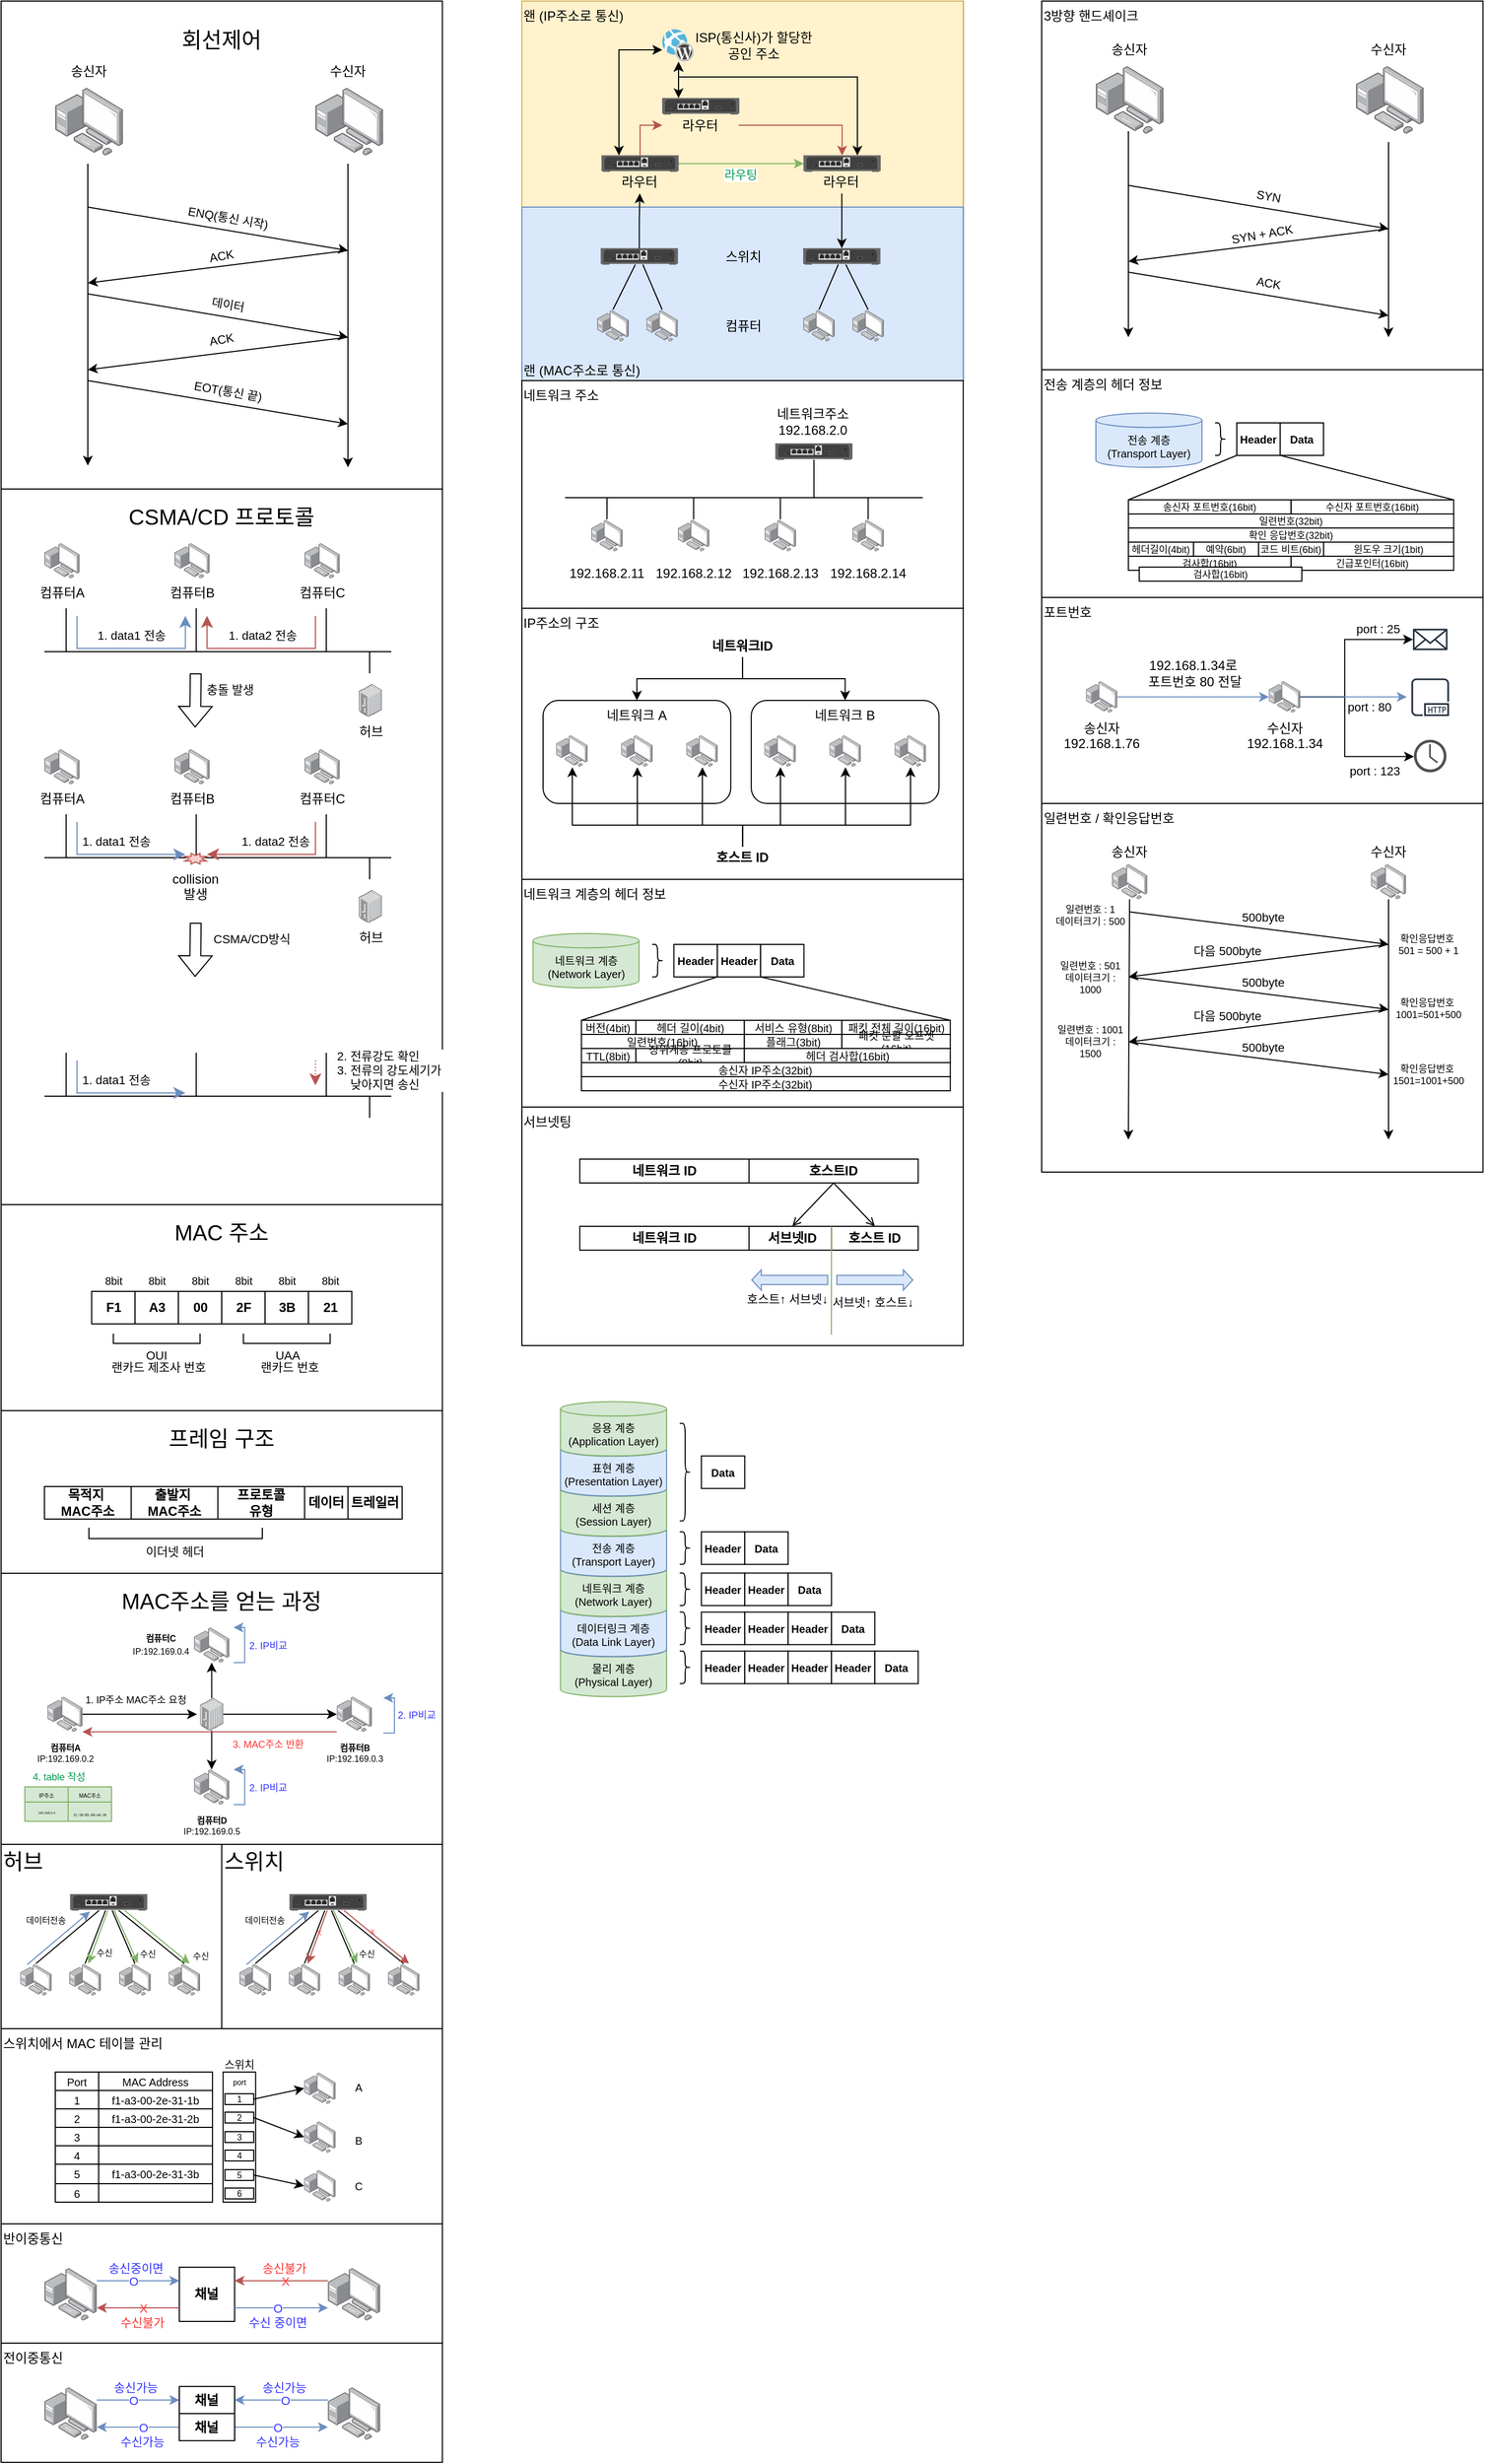 <mxfile version="24.6.4" type="device">
  <diagram name="페이지-1" id="KsCMl-bCgQmfPF2eeVKp">
    <mxGraphModel dx="819" dy="538" grid="1" gridSize="10" guides="1" tooltips="1" connect="1" arrows="1" fold="1" page="1" pageScale="1" pageWidth="827" pageHeight="1169" math="0" shadow="0">
      <root>
        <mxCell id="0" />
        <mxCell id="1" parent="0" />
        <mxCell id="go-lAnnz9E3tQ0JAedHK-79" value="포트번호" style="rounded=0;whiteSpace=wrap;html=1;strokeColor=default;align=left;verticalAlign=top;fontFamily=Helvetica;fontSize=12;fontColor=default;fillColor=default;" vertex="1" parent="1">
          <mxGeometry x="960" y="550" width="407.14" height="190" as="geometry" />
        </mxCell>
        <mxCell id="zf9bUr0ocwBrtbhv_isU-75" value="네트워크 계층의 헤더 정보" style="rounded=0;whiteSpace=wrap;html=1;strokeColor=default;align=left;verticalAlign=top;fontFamily=Helvetica;fontSize=12;fontColor=default;fillColor=default;" parent="1" vertex="1">
          <mxGeometry x="480.49" y="810" width="407.14" height="210" as="geometry" />
        </mxCell>
        <mxCell id="NBqCAsSv_uK9oybTgLD4-45" value="" style="rounded=0;whiteSpace=wrap;html=1;" parent="1" vertex="1">
          <mxGeometry x="480.49" width="407.14" height="350" as="geometry" />
        </mxCell>
        <mxCell id="NBqCAsSv_uK9oybTgLD4-99" value="왠 (IP주소로 통신)" style="rounded=0;whiteSpace=wrap;html=1;align=left;verticalAlign=top;fillColor=#fff2cc;strokeColor=#d6b656;" parent="1" vertex="1">
          <mxGeometry x="480.49" width="407.14" height="190" as="geometry" />
        </mxCell>
        <mxCell id="NBqCAsSv_uK9oybTgLD4-85" value="랜 (MAC주소로 통신)" style="rounded=0;whiteSpace=wrap;html=1;align=left;verticalAlign=bottom;fillColor=#dae8fc;strokeColor=#6c8ebf;" parent="1" vertex="1">
          <mxGeometry x="480.49" y="190" width="407.14" height="160" as="geometry" />
        </mxCell>
        <mxCell id="nM5_xXVfuns_7Hz3JYJI-85" value="" style="rounded=0;whiteSpace=wrap;html=1;" parent="1" vertex="1">
          <mxGeometry y="1450" width="407.14" height="250" as="geometry" />
        </mxCell>
        <mxCell id="nM5_xXVfuns_7Hz3JYJI-86" value="MAC주소를 얻는 과정" style="text;html=1;align=center;verticalAlign=middle;whiteSpace=wrap;rounded=0;fontSize=20;" parent="1" vertex="1">
          <mxGeometry x="107.14" y="1460" width="192.86" height="30" as="geometry" />
        </mxCell>
        <mxCell id="nM5_xXVfuns_7Hz3JYJI-48" value="" style="rounded=0;whiteSpace=wrap;html=1;" parent="1" vertex="1">
          <mxGeometry y="1300" width="407.14" height="150" as="geometry" />
        </mxCell>
        <mxCell id="nM5_xXVfuns_7Hz3JYJI-49" value="프레임 구조" style="text;html=1;align=center;verticalAlign=middle;whiteSpace=wrap;rounded=0;fontSize=20;" parent="1" vertex="1">
          <mxGeometry x="107.14" y="1310" width="192.86" height="30" as="geometry" />
        </mxCell>
        <mxCell id="nM5_xXVfuns_7Hz3JYJI-26" value="" style="rounded=0;whiteSpace=wrap;html=1;" parent="1" vertex="1">
          <mxGeometry y="1110" width="407.14" height="190" as="geometry" />
        </mxCell>
        <mxCell id="LLuFh1mj-3Ku0f0gM1qA-21" value="" style="rounded=0;whiteSpace=wrap;html=1;" parent="1" vertex="1">
          <mxGeometry y="450" width="407.14" height="660" as="geometry" />
        </mxCell>
        <mxCell id="LLuFh1mj-3Ku0f0gM1qA-18" value="" style="rounded=0;whiteSpace=wrap;html=1;" parent="1" vertex="1">
          <mxGeometry width="407.14" height="450" as="geometry" />
        </mxCell>
        <mxCell id="LLuFh1mj-3Ku0f0gM1qA-1" value="" style="image;points=[];aspect=fixed;html=1;align=center;shadow=0;dashed=0;image=img/lib/allied_telesis/computer_and_terminals/Personal_Computer_with_Server.svg;" parent="1" vertex="1">
          <mxGeometry x="50" y="80" width="62.4" height="62.4" as="geometry" />
        </mxCell>
        <mxCell id="LLuFh1mj-3Ku0f0gM1qA-2" value="" style="image;points=[];aspect=fixed;html=1;align=center;shadow=0;dashed=0;image=img/lib/allied_telesis/computer_and_terminals/Personal_Computer_with_Server.svg;" parent="1" vertex="1">
          <mxGeometry x="290" y="80" width="62.4" height="62.4" as="geometry" />
        </mxCell>
        <mxCell id="LLuFh1mj-3Ku0f0gM1qA-3" value="" style="endArrow=classic;html=1;rounded=0;" parent="1" edge="1">
          <mxGeometry width="50" height="50" relative="1" as="geometry">
            <mxPoint x="80" y="150" as="sourcePoint" />
            <mxPoint x="80" y="428.35" as="targetPoint" />
          </mxGeometry>
        </mxCell>
        <mxCell id="LLuFh1mj-3Ku0f0gM1qA-4" value="" style="endArrow=classic;html=1;rounded=0;exitX=0.481;exitY=0.988;exitDx=0;exitDy=0;exitPerimeter=0;" parent="1" edge="1">
          <mxGeometry width="50" height="50" relative="1" as="geometry">
            <mxPoint x="320.014" y="150.001" as="sourcePoint" />
            <mxPoint x="320" y="430" as="targetPoint" />
          </mxGeometry>
        </mxCell>
        <mxCell id="LLuFh1mj-3Ku0f0gM1qA-6" value="" style="endArrow=classic;html=1;rounded=0;" parent="1" edge="1">
          <mxGeometry width="50" height="50" relative="1" as="geometry">
            <mxPoint x="80" y="190" as="sourcePoint" />
            <mxPoint x="320" y="230" as="targetPoint" />
          </mxGeometry>
        </mxCell>
        <mxCell id="LLuFh1mj-3Ku0f0gM1qA-9" value="ENQ(통신 시작)" style="edgeLabel;html=1;align=center;verticalAlign=middle;resizable=0;points=[];rotation=10;" parent="LLuFh1mj-3Ku0f0gM1qA-6" vertex="1" connectable="0">
          <mxGeometry x="-0.058" y="2" relative="1" as="geometry">
            <mxPoint x="16" y="-7" as="offset" />
          </mxGeometry>
        </mxCell>
        <mxCell id="LLuFh1mj-3Ku0f0gM1qA-7" value="송신자" style="text;html=1;align=center;verticalAlign=middle;whiteSpace=wrap;rounded=0;" parent="1" vertex="1">
          <mxGeometry x="51.2" y="50" width="60" height="30" as="geometry" />
        </mxCell>
        <mxCell id="LLuFh1mj-3Ku0f0gM1qA-8" value="수신자" style="text;html=1;align=center;verticalAlign=middle;whiteSpace=wrap;rounded=0;" parent="1" vertex="1">
          <mxGeometry x="290" y="50" width="60" height="30" as="geometry" />
        </mxCell>
        <mxCell id="LLuFh1mj-3Ku0f0gM1qA-10" value="" style="endArrow=classic;html=1;rounded=0;" parent="1" edge="1">
          <mxGeometry width="50" height="50" relative="1" as="geometry">
            <mxPoint x="80" y="270" as="sourcePoint" />
            <mxPoint x="320" y="310" as="targetPoint" />
          </mxGeometry>
        </mxCell>
        <mxCell id="LLuFh1mj-3Ku0f0gM1qA-11" value="데이터" style="edgeLabel;html=1;align=center;verticalAlign=middle;resizable=0;points=[];rotation=10;" parent="LLuFh1mj-3Ku0f0gM1qA-10" vertex="1" connectable="0">
          <mxGeometry x="-0.058" y="2" relative="1" as="geometry">
            <mxPoint x="16" y="-7" as="offset" />
          </mxGeometry>
        </mxCell>
        <mxCell id="LLuFh1mj-3Ku0f0gM1qA-12" value="" style="endArrow=classic;html=1;rounded=0;" parent="1" edge="1">
          <mxGeometry width="50" height="50" relative="1" as="geometry">
            <mxPoint x="80" y="350" as="sourcePoint" />
            <mxPoint x="320" y="390" as="targetPoint" />
          </mxGeometry>
        </mxCell>
        <mxCell id="LLuFh1mj-3Ku0f0gM1qA-13" value="EOT(통신 끝)" style="edgeLabel;html=1;align=center;verticalAlign=middle;resizable=0;points=[];rotation=10;" parent="LLuFh1mj-3Ku0f0gM1qA-12" vertex="1" connectable="0">
          <mxGeometry x="-0.058" y="2" relative="1" as="geometry">
            <mxPoint x="16" y="-7" as="offset" />
          </mxGeometry>
        </mxCell>
        <mxCell id="LLuFh1mj-3Ku0f0gM1qA-14" value="" style="endArrow=classic;html=1;rounded=0;" parent="1" edge="1">
          <mxGeometry width="50" height="50" relative="1" as="geometry">
            <mxPoint x="320" y="230" as="sourcePoint" />
            <mxPoint x="80" y="260" as="targetPoint" />
          </mxGeometry>
        </mxCell>
        <mxCell id="LLuFh1mj-3Ku0f0gM1qA-15" value="ACK" style="edgeLabel;html=1;align=center;verticalAlign=middle;resizable=0;points=[];rotation=-10;" parent="LLuFh1mj-3Ku0f0gM1qA-14" vertex="1" connectable="0">
          <mxGeometry x="-0.058" y="2" relative="1" as="geometry">
            <mxPoint x="-4" y="-11" as="offset" />
          </mxGeometry>
        </mxCell>
        <mxCell id="LLuFh1mj-3Ku0f0gM1qA-16" value="" style="endArrow=classic;html=1;rounded=0;" parent="1" edge="1">
          <mxGeometry width="50" height="50" relative="1" as="geometry">
            <mxPoint x="320" y="310" as="sourcePoint" />
            <mxPoint x="80" y="340" as="targetPoint" />
          </mxGeometry>
        </mxCell>
        <mxCell id="LLuFh1mj-3Ku0f0gM1qA-17" value="ACK" style="edgeLabel;html=1;align=center;verticalAlign=middle;resizable=0;points=[];rotation=-10;" parent="LLuFh1mj-3Ku0f0gM1qA-16" vertex="1" connectable="0">
          <mxGeometry x="-0.058" y="2" relative="1" as="geometry">
            <mxPoint x="-4" y="-14" as="offset" />
          </mxGeometry>
        </mxCell>
        <mxCell id="LLuFh1mj-3Ku0f0gM1qA-19" value="회선제어" style="text;html=1;align=center;verticalAlign=middle;whiteSpace=wrap;rounded=0;fontSize=20;" parent="1" vertex="1">
          <mxGeometry x="157.14" y="20" width="92.86" height="30" as="geometry" />
        </mxCell>
        <mxCell id="LLuFh1mj-3Ku0f0gM1qA-20" value="컴퓨터A" style="image;points=[];aspect=fixed;html=1;align=center;shadow=0;dashed=0;image=img/lib/allied_telesis/computer_and_terminals/Personal_Computer_with_Server.svg;" parent="1" vertex="1">
          <mxGeometry x="40" y="500" width="32.4" height="32.4" as="geometry" />
        </mxCell>
        <mxCell id="LLuFh1mj-3Ku0f0gM1qA-22" value="컴퓨터B" style="image;points=[];aspect=fixed;html=1;align=center;shadow=0;dashed=0;image=img/lib/allied_telesis/computer_and_terminals/Personal_Computer_with_Server.svg;" parent="1" vertex="1">
          <mxGeometry x="160" y="500" width="32.4" height="32.4" as="geometry" />
        </mxCell>
        <mxCell id="LLuFh1mj-3Ku0f0gM1qA-23" value="컴퓨터C" style="image;points=[];aspect=fixed;html=1;align=center;shadow=0;dashed=0;image=img/lib/allied_telesis/computer_and_terminals/Personal_Computer_with_Server.svg;" parent="1" vertex="1">
          <mxGeometry x="280" y="500" width="32.4" height="32.4" as="geometry" />
        </mxCell>
        <mxCell id="LLuFh1mj-3Ku0f0gM1qA-24" value="허브" style="image;points=[];aspect=fixed;html=1;align=center;shadow=0;dashed=0;image=img/lib/allied_telesis/switch/Industrial_Ethernet_IE200.svg;" parent="1" vertex="1">
          <mxGeometry x="330" y="630" width="21.38" height="30" as="geometry" />
        </mxCell>
        <mxCell id="LLuFh1mj-3Ku0f0gM1qA-26" value="" style="endArrow=none;html=1;rounded=0;" parent="1" edge="1">
          <mxGeometry width="50" height="50" relative="1" as="geometry">
            <mxPoint x="40" y="600" as="sourcePoint" />
            <mxPoint x="360" y="600" as="targetPoint" />
          </mxGeometry>
        </mxCell>
        <mxCell id="LLuFh1mj-3Ku0f0gM1qA-27" value="" style="endArrow=none;html=1;rounded=0;" parent="1" edge="1">
          <mxGeometry width="50" height="50" relative="1" as="geometry">
            <mxPoint x="60" y="600" as="sourcePoint" />
            <mxPoint x="60" y="560" as="targetPoint" />
          </mxGeometry>
        </mxCell>
        <mxCell id="LLuFh1mj-3Ku0f0gM1qA-28" value="" style="endArrow=none;html=1;rounded=0;" parent="1" edge="1">
          <mxGeometry width="50" height="50" relative="1" as="geometry">
            <mxPoint x="180" y="600" as="sourcePoint" />
            <mxPoint x="180" y="560" as="targetPoint" />
          </mxGeometry>
        </mxCell>
        <mxCell id="LLuFh1mj-3Ku0f0gM1qA-31" value="" style="endArrow=none;html=1;rounded=0;" parent="1" edge="1">
          <mxGeometry width="50" height="50" relative="1" as="geometry">
            <mxPoint x="300" y="600" as="sourcePoint" />
            <mxPoint x="300" y="560" as="targetPoint" />
          </mxGeometry>
        </mxCell>
        <mxCell id="LLuFh1mj-3Ku0f0gM1qA-32" value="" style="endArrow=none;html=1;rounded=0;" parent="1" edge="1">
          <mxGeometry width="50" height="50" relative="1" as="geometry">
            <mxPoint x="340" y="620" as="sourcePoint" />
            <mxPoint x="340" y="600" as="targetPoint" />
          </mxGeometry>
        </mxCell>
        <mxCell id="LLuFh1mj-3Ku0f0gM1qA-33" value="" style="edgeStyle=elbowEdgeStyle;elbow=vertical;endArrow=classic;html=1;curved=0;rounded=0;endSize=8;startSize=8;fillColor=#dae8fc;strokeColor=#6c8ebf;" parent="1" edge="1">
          <mxGeometry width="50" height="50" relative="1" as="geometry">
            <mxPoint x="70" y="567" as="sourcePoint" />
            <mxPoint x="170" y="567" as="targetPoint" />
            <Array as="points">
              <mxPoint x="120" y="597" />
            </Array>
          </mxGeometry>
        </mxCell>
        <mxCell id="LLuFh1mj-3Ku0f0gM1qA-35" value="1. data1 전송" style="edgeLabel;html=1;align=center;verticalAlign=middle;resizable=0;points=[];" parent="LLuFh1mj-3Ku0f0gM1qA-33" vertex="1" connectable="0">
          <mxGeometry x="-0.062" y="1" relative="1" as="geometry">
            <mxPoint x="5" y="-11" as="offset" />
          </mxGeometry>
        </mxCell>
        <mxCell id="LLuFh1mj-3Ku0f0gM1qA-34" value="" style="edgeStyle=elbowEdgeStyle;elbow=vertical;endArrow=classic;html=1;curved=0;rounded=0;endSize=8;startSize=8;fillColor=#f8cecc;strokeColor=#b85450;" parent="1" edge="1">
          <mxGeometry width="50" height="50" relative="1" as="geometry">
            <mxPoint x="290" y="567" as="sourcePoint" />
            <mxPoint x="190" y="567" as="targetPoint" />
            <Array as="points">
              <mxPoint x="240" y="597" />
            </Array>
          </mxGeometry>
        </mxCell>
        <mxCell id="LLuFh1mj-3Ku0f0gM1qA-36" value="1. data2 전송" style="edgeLabel;html=1;align=center;verticalAlign=middle;resizable=0;points=[];" parent="LLuFh1mj-3Ku0f0gM1qA-34" vertex="1" connectable="0">
          <mxGeometry x="-0.167" relative="1" as="geometry">
            <mxPoint x="-13" y="-12" as="offset" />
          </mxGeometry>
        </mxCell>
        <mxCell id="LLuFh1mj-3Ku0f0gM1qA-37" value="컴퓨터A" style="image;points=[];aspect=fixed;html=1;align=center;shadow=0;dashed=0;image=img/lib/allied_telesis/computer_and_terminals/Personal_Computer_with_Server.svg;" parent="1" vertex="1">
          <mxGeometry x="40" y="690" width="32.4" height="32.4" as="geometry" />
        </mxCell>
        <mxCell id="LLuFh1mj-3Ku0f0gM1qA-38" value="컴퓨터B" style="image;points=[];aspect=fixed;html=1;align=center;shadow=0;dashed=0;image=img/lib/allied_telesis/computer_and_terminals/Personal_Computer_with_Server.svg;" parent="1" vertex="1">
          <mxGeometry x="160" y="690" width="32.4" height="32.4" as="geometry" />
        </mxCell>
        <mxCell id="LLuFh1mj-3Ku0f0gM1qA-39" value="컴퓨터C" style="image;points=[];aspect=fixed;html=1;align=center;shadow=0;dashed=0;image=img/lib/allied_telesis/computer_and_terminals/Personal_Computer_with_Server.svg;" parent="1" vertex="1">
          <mxGeometry x="280" y="690" width="32.4" height="32.4" as="geometry" />
        </mxCell>
        <mxCell id="LLuFh1mj-3Ku0f0gM1qA-40" value="허브" style="image;points=[];aspect=fixed;html=1;align=center;shadow=0;dashed=0;image=img/lib/allied_telesis/switch/Industrial_Ethernet_IE200.svg;" parent="1" vertex="1">
          <mxGeometry x="330" y="820" width="21.38" height="30" as="geometry" />
        </mxCell>
        <mxCell id="LLuFh1mj-3Ku0f0gM1qA-41" value="" style="endArrow=none;html=1;rounded=0;" parent="1" edge="1">
          <mxGeometry width="50" height="50" relative="1" as="geometry">
            <mxPoint x="40" y="790" as="sourcePoint" />
            <mxPoint x="360" y="790" as="targetPoint" />
          </mxGeometry>
        </mxCell>
        <mxCell id="LLuFh1mj-3Ku0f0gM1qA-42" value="" style="endArrow=none;html=1;rounded=0;" parent="1" edge="1">
          <mxGeometry width="50" height="50" relative="1" as="geometry">
            <mxPoint x="60" y="790" as="sourcePoint" />
            <mxPoint x="60" y="750" as="targetPoint" />
          </mxGeometry>
        </mxCell>
        <mxCell id="LLuFh1mj-3Ku0f0gM1qA-43" value="" style="endArrow=none;html=1;rounded=0;" parent="1" edge="1">
          <mxGeometry width="50" height="50" relative="1" as="geometry">
            <mxPoint x="180" y="790" as="sourcePoint" />
            <mxPoint x="180" y="750" as="targetPoint" />
          </mxGeometry>
        </mxCell>
        <mxCell id="LLuFh1mj-3Ku0f0gM1qA-44" value="" style="endArrow=none;html=1;rounded=0;" parent="1" edge="1">
          <mxGeometry width="50" height="50" relative="1" as="geometry">
            <mxPoint x="300" y="790" as="sourcePoint" />
            <mxPoint x="300" y="750" as="targetPoint" />
          </mxGeometry>
        </mxCell>
        <mxCell id="LLuFh1mj-3Ku0f0gM1qA-45" value="" style="endArrow=none;html=1;rounded=0;" parent="1" edge="1">
          <mxGeometry width="50" height="50" relative="1" as="geometry">
            <mxPoint x="340" y="810" as="sourcePoint" />
            <mxPoint x="340" y="790" as="targetPoint" />
          </mxGeometry>
        </mxCell>
        <mxCell id="LLuFh1mj-3Ku0f0gM1qA-46" value="" style="edgeStyle=elbowEdgeStyle;elbow=vertical;endArrow=classic;html=1;curved=0;rounded=0;endSize=8;startSize=8;fillColor=#dae8fc;strokeColor=#6c8ebf;" parent="1" edge="1">
          <mxGeometry width="50" height="50" relative="1" as="geometry">
            <mxPoint x="70" y="757" as="sourcePoint" />
            <mxPoint x="170" y="787" as="targetPoint" />
            <Array as="points">
              <mxPoint x="120" y="787" />
            </Array>
          </mxGeometry>
        </mxCell>
        <mxCell id="LLuFh1mj-3Ku0f0gM1qA-47" value="1. data1 전송" style="edgeLabel;html=1;align=center;verticalAlign=middle;resizable=0;points=[];" parent="LLuFh1mj-3Ku0f0gM1qA-46" vertex="1" connectable="0">
          <mxGeometry x="-0.062" y="1" relative="1" as="geometry">
            <mxPoint x="5" y="-11" as="offset" />
          </mxGeometry>
        </mxCell>
        <mxCell id="LLuFh1mj-3Ku0f0gM1qA-48" value="" style="edgeStyle=elbowEdgeStyle;elbow=vertical;endArrow=classic;html=1;curved=0;rounded=0;endSize=8;startSize=8;fillColor=#f8cecc;strokeColor=#b85450;" parent="1" edge="1">
          <mxGeometry width="50" height="50" relative="1" as="geometry">
            <mxPoint x="290" y="757" as="sourcePoint" />
            <mxPoint x="190" y="787" as="targetPoint" />
            <Array as="points">
              <mxPoint x="240" y="787" />
            </Array>
          </mxGeometry>
        </mxCell>
        <mxCell id="LLuFh1mj-3Ku0f0gM1qA-49" value="1. data2 전송" style="edgeLabel;html=1;align=center;verticalAlign=middle;resizable=0;points=[];" parent="LLuFh1mj-3Ku0f0gM1qA-48" vertex="1" connectable="0">
          <mxGeometry x="-0.167" relative="1" as="geometry">
            <mxPoint x="-13" y="-12" as="offset" />
          </mxGeometry>
        </mxCell>
        <mxCell id="LLuFh1mj-3Ku0f0gM1qA-50" value="collision&lt;div&gt;발생&lt;/div&gt;" style="verticalLabelPosition=bottom;verticalAlign=top;html=1;shape=mxgraph.basic.8_point_star;fillColor=#f8cecc;strokeColor=#b85450;" parent="1" vertex="1">
          <mxGeometry x="169.4" y="786" width="20" height="10" as="geometry" />
        </mxCell>
        <mxCell id="LLuFh1mj-3Ku0f0gM1qA-52" value="" style="shape=flexArrow;endArrow=classic;html=1;rounded=0;" parent="1" edge="1">
          <mxGeometry width="50" height="50" relative="1" as="geometry">
            <mxPoint x="179.56" y="620" as="sourcePoint" />
            <mxPoint x="179" y="670" as="targetPoint" />
          </mxGeometry>
        </mxCell>
        <mxCell id="LLuFh1mj-3Ku0f0gM1qA-67" value="충돌 발생" style="edgeLabel;html=1;align=center;verticalAlign=middle;resizable=0;points=[];" parent="LLuFh1mj-3Ku0f0gM1qA-52" vertex="1" connectable="0">
          <mxGeometry x="-0.42" relative="1" as="geometry">
            <mxPoint x="31" as="offset" />
          </mxGeometry>
        </mxCell>
        <mxCell id="LLuFh1mj-3Ku0f0gM1qA-53" value="&lt;font style=&quot;font-size: 8px;&quot;&gt;&lt;b&gt;컴퓨터A&lt;/b&gt;&lt;/font&gt;&lt;div style=&quot;font-size: 8px;&quot;&gt;&lt;font style=&quot;font-size: 8px;&quot;&gt;IP:192.169.0.2&lt;/font&gt;&lt;/div&gt;" style="image;points=[[0,0,0,0,0],[0,0.5,0,0,0],[0,1,0,0,0],[0.5,0,0,0,0],[0.5,1,0,0,0],[1,0,0,0,0],[1,0.5,0,0,0],[1,1,0,0,0]];aspect=fixed;html=1;align=center;shadow=0;dashed=0;image=img/lib/allied_telesis/computer_and_terminals/Personal_Computer_with_Server.svg;" parent="1" vertex="1">
          <mxGeometry x="42.69" y="1563.8" width="32.4" height="32.4" as="geometry" />
        </mxCell>
        <mxCell id="nM5_xXVfuns_7Hz3JYJI-54" style="edgeStyle=orthogonalEdgeStyle;rounded=0;orthogonalLoop=1;jettySize=auto;html=1;entryX=0.5;entryY=1;entryDx=0;entryDy=0;entryPerimeter=0;" parent="1" source="LLuFh1mj-3Ku0f0gM1qA-56" target="nM5_xXVfuns_7Hz3JYJI-51" edge="1">
          <mxGeometry relative="1" as="geometry">
            <mxPoint x="194.26" y="1534" as="targetPoint" />
          </mxGeometry>
        </mxCell>
        <mxCell id="LLuFh1mj-3Ku0f0gM1qA-56" value="" style="image;points=[];aspect=fixed;html=1;align=center;shadow=0;dashed=0;image=img/lib/allied_telesis/switch/Industrial_Ethernet_IE200.svg;" parent="1" vertex="1">
          <mxGeometry x="183.57" y="1565" width="21.38" height="30" as="geometry" />
        </mxCell>
        <mxCell id="LLuFh1mj-3Ku0f0gM1qA-57" value="" style="endArrow=none;html=1;rounded=0;" parent="1" edge="1">
          <mxGeometry width="50" height="50" relative="1" as="geometry">
            <mxPoint x="40" y="1010" as="sourcePoint" />
            <mxPoint x="360" y="1010" as="targetPoint" />
          </mxGeometry>
        </mxCell>
        <mxCell id="LLuFh1mj-3Ku0f0gM1qA-58" value="" style="endArrow=none;html=1;rounded=0;" parent="1" edge="1">
          <mxGeometry width="50" height="50" relative="1" as="geometry">
            <mxPoint x="60" y="1010" as="sourcePoint" />
            <mxPoint x="60" y="970" as="targetPoint" />
          </mxGeometry>
        </mxCell>
        <mxCell id="LLuFh1mj-3Ku0f0gM1qA-59" value="" style="endArrow=none;html=1;rounded=0;" parent="1" edge="1">
          <mxGeometry width="50" height="50" relative="1" as="geometry">
            <mxPoint x="180" y="1010" as="sourcePoint" />
            <mxPoint x="180" y="970" as="targetPoint" />
          </mxGeometry>
        </mxCell>
        <mxCell id="LLuFh1mj-3Ku0f0gM1qA-60" value="" style="endArrow=none;html=1;rounded=0;" parent="1" edge="1">
          <mxGeometry width="50" height="50" relative="1" as="geometry">
            <mxPoint x="300" y="1010" as="sourcePoint" />
            <mxPoint x="300" y="970" as="targetPoint" />
          </mxGeometry>
        </mxCell>
        <mxCell id="LLuFh1mj-3Ku0f0gM1qA-61" value="" style="endArrow=none;html=1;rounded=0;" parent="1" edge="1">
          <mxGeometry width="50" height="50" relative="1" as="geometry">
            <mxPoint x="340" y="1030" as="sourcePoint" />
            <mxPoint x="340" y="1010" as="targetPoint" />
          </mxGeometry>
        </mxCell>
        <mxCell id="LLuFh1mj-3Ku0f0gM1qA-62" value="" style="edgeStyle=elbowEdgeStyle;elbow=vertical;endArrow=classic;html=1;curved=0;rounded=0;endSize=8;startSize=8;fillColor=#dae8fc;strokeColor=#6c8ebf;" parent="1" edge="1">
          <mxGeometry width="50" height="50" relative="1" as="geometry">
            <mxPoint x="70" y="977" as="sourcePoint" />
            <mxPoint x="170" y="1007" as="targetPoint" />
            <Array as="points">
              <mxPoint x="120" y="1007" />
            </Array>
          </mxGeometry>
        </mxCell>
        <mxCell id="LLuFh1mj-3Ku0f0gM1qA-63" value="1. data1 전송" style="edgeLabel;html=1;align=center;verticalAlign=middle;resizable=0;points=[];" parent="LLuFh1mj-3Ku0f0gM1qA-62" vertex="1" connectable="0">
          <mxGeometry x="-0.062" y="1" relative="1" as="geometry">
            <mxPoint x="5" y="-11" as="offset" />
          </mxGeometry>
        </mxCell>
        <mxCell id="LLuFh1mj-3Ku0f0gM1qA-64" value="" style="edgeStyle=elbowEdgeStyle;elbow=vertical;endArrow=classic;html=1;curved=0;rounded=0;endSize=8;startSize=8;fillColor=#f8cecc;strokeColor=#b85450;dashed=1;dashPattern=1 2;" parent="1" edge="1">
          <mxGeometry width="50" height="50" relative="1" as="geometry">
            <mxPoint x="290" y="977" as="sourcePoint" />
            <mxPoint x="290" y="1000" as="targetPoint" />
            <Array as="points" />
          </mxGeometry>
        </mxCell>
        <mxCell id="LLuFh1mj-3Ku0f0gM1qA-65" value="2. 전류강도 확인&lt;div&gt;3. 전류의 강도세기가&amp;nbsp;&lt;/div&gt;&lt;div&gt;&amp;nbsp; &amp;nbsp; 낮아지면 송신&lt;/div&gt;" style="edgeLabel;html=1;align=left;verticalAlign=middle;resizable=0;points=[];" parent="LLuFh1mj-3Ku0f0gM1qA-64" vertex="1" connectable="0">
          <mxGeometry x="-0.167" relative="1" as="geometry">
            <mxPoint x="18" y="-1" as="offset" />
          </mxGeometry>
        </mxCell>
        <mxCell id="LLuFh1mj-3Ku0f0gM1qA-68" value="" style="shape=flexArrow;endArrow=classic;html=1;rounded=0;" parent="1" edge="1">
          <mxGeometry width="50" height="50" relative="1" as="geometry">
            <mxPoint x="179.56" y="850" as="sourcePoint" />
            <mxPoint x="179" y="900" as="targetPoint" />
          </mxGeometry>
        </mxCell>
        <mxCell id="LLuFh1mj-3Ku0f0gM1qA-69" value="CSMA/CD방식" style="edgeLabel;html=1;align=center;verticalAlign=middle;resizable=0;points=[];" parent="LLuFh1mj-3Ku0f0gM1qA-68" vertex="1" connectable="0">
          <mxGeometry x="-0.42" relative="1" as="geometry">
            <mxPoint x="51" as="offset" />
          </mxGeometry>
        </mxCell>
        <mxCell id="LLuFh1mj-3Ku0f0gM1qA-70" value="CSMA/CD 프로토콜" style="text;html=1;align=center;verticalAlign=middle;whiteSpace=wrap;rounded=0;fontSize=20;" parent="1" vertex="1">
          <mxGeometry x="107.14" y="460" width="192.86" height="30" as="geometry" />
        </mxCell>
        <mxCell id="nM5_xXVfuns_7Hz3JYJI-22" style="edgeStyle=orthogonalEdgeStyle;rounded=0;orthogonalLoop=1;jettySize=auto;html=1;entryX=0.5;entryY=1;entryDx=0;entryDy=0;endArrow=none;endFill=0;" parent="1" edge="1">
          <mxGeometry relative="1" as="geometry">
            <mxPoint x="103.57" y="1229" as="sourcePoint" />
            <mxPoint x="183.57" y="1229" as="targetPoint" />
            <Array as="points">
              <mxPoint x="103.57" y="1238" />
              <mxPoint x="183.57" y="1238" />
            </Array>
          </mxGeometry>
        </mxCell>
        <mxCell id="nM5_xXVfuns_7Hz3JYJI-24" value="OUI" style="edgeLabel;html=1;align=center;verticalAlign=middle;resizable=0;points=[];" parent="nM5_xXVfuns_7Hz3JYJI-22" vertex="1" connectable="0">
          <mxGeometry x="0.034" relative="1" as="geometry">
            <mxPoint x="-2" y="11" as="offset" />
          </mxGeometry>
        </mxCell>
        <mxCell id="nM5_xXVfuns_7Hz3JYJI-27" value="랜카드 제조사 번호" style="edgeLabel;html=1;align=center;verticalAlign=middle;resizable=0;points=[];" parent="nM5_xXVfuns_7Hz3JYJI-22" vertex="1" connectable="0">
          <mxGeometry x="0.02" y="1" relative="1" as="geometry">
            <mxPoint y="23" as="offset" />
          </mxGeometry>
        </mxCell>
        <mxCell id="nM5_xXVfuns_7Hz3JYJI-1" value="F1" style="rounded=0;whiteSpace=wrap;html=1;fontStyle=1" parent="1" vertex="1">
          <mxGeometry x="83.57" y="1190" width="40" height="30" as="geometry" />
        </mxCell>
        <mxCell id="nM5_xXVfuns_7Hz3JYJI-3" value="8bit" style="text;html=1;align=center;verticalAlign=middle;whiteSpace=wrap;rounded=0;fontSize=10;" parent="1" vertex="1">
          <mxGeometry x="94.77" y="1170" width="17.6" height="20" as="geometry" />
        </mxCell>
        <mxCell id="nM5_xXVfuns_7Hz3JYJI-12" value="A3" style="rounded=0;whiteSpace=wrap;html=1;fontStyle=1" parent="1" vertex="1">
          <mxGeometry x="123.57" y="1190" width="40" height="30" as="geometry" />
        </mxCell>
        <mxCell id="nM5_xXVfuns_7Hz3JYJI-13" value="8bit" style="text;html=1;align=center;verticalAlign=middle;whiteSpace=wrap;rounded=0;fontSize=10;" parent="1" vertex="1">
          <mxGeometry x="134.77" y="1170" width="17.6" height="20" as="geometry" />
        </mxCell>
        <mxCell id="nM5_xXVfuns_7Hz3JYJI-14" value="00" style="rounded=0;whiteSpace=wrap;html=1;fontStyle=1" parent="1" vertex="1">
          <mxGeometry x="163.57" y="1190" width="40" height="30" as="geometry" />
        </mxCell>
        <mxCell id="nM5_xXVfuns_7Hz3JYJI-15" value="8bit" style="text;html=1;align=center;verticalAlign=middle;whiteSpace=wrap;rounded=0;fontSize=10;" parent="1" vertex="1">
          <mxGeometry x="174.77" y="1170" width="17.6" height="20" as="geometry" />
        </mxCell>
        <mxCell id="nM5_xXVfuns_7Hz3JYJI-23" style="edgeStyle=orthogonalEdgeStyle;rounded=0;orthogonalLoop=1;jettySize=auto;html=1;entryX=0.5;entryY=1;entryDx=0;entryDy=0;strokeColor=default;align=center;verticalAlign=middle;fontFamily=Helvetica;fontSize=11;fontColor=default;labelBackgroundColor=default;endArrow=none;endFill=0;" parent="1" edge="1">
          <mxGeometry relative="1" as="geometry">
            <mxPoint x="223.57" y="1229" as="sourcePoint" />
            <mxPoint x="303.57" y="1229" as="targetPoint" />
            <Array as="points">
              <mxPoint x="223.57" y="1238" />
              <mxPoint x="303.57" y="1238" />
            </Array>
          </mxGeometry>
        </mxCell>
        <mxCell id="nM5_xXVfuns_7Hz3JYJI-25" value="UAA" style="edgeLabel;html=1;align=center;verticalAlign=middle;resizable=0;points=[];" parent="nM5_xXVfuns_7Hz3JYJI-23" vertex="1" connectable="0">
          <mxGeometry x="0.045" y="-1" relative="1" as="geometry">
            <mxPoint x="-2" y="10" as="offset" />
          </mxGeometry>
        </mxCell>
        <mxCell id="nM5_xXVfuns_7Hz3JYJI-28" value="랜카드 번호" style="edgeLabel;html=1;align=center;verticalAlign=middle;resizable=0;points=[];" parent="nM5_xXVfuns_7Hz3JYJI-23" vertex="1" connectable="0">
          <mxGeometry x="0.037" relative="1" as="geometry">
            <mxPoint y="22" as="offset" />
          </mxGeometry>
        </mxCell>
        <mxCell id="nM5_xXVfuns_7Hz3JYJI-16" value="2F" style="rounded=0;whiteSpace=wrap;html=1;fontStyle=1" parent="1" vertex="1">
          <mxGeometry x="203.57" y="1190" width="40" height="30" as="geometry" />
        </mxCell>
        <mxCell id="nM5_xXVfuns_7Hz3JYJI-17" value="8bit" style="text;html=1;align=center;verticalAlign=middle;whiteSpace=wrap;rounded=0;fontSize=10;" parent="1" vertex="1">
          <mxGeometry x="214.77" y="1170" width="17.6" height="20" as="geometry" />
        </mxCell>
        <mxCell id="nM5_xXVfuns_7Hz3JYJI-18" value="3B" style="rounded=0;whiteSpace=wrap;html=1;fontStyle=1" parent="1" vertex="1">
          <mxGeometry x="243.57" y="1190" width="40" height="30" as="geometry" />
        </mxCell>
        <mxCell id="nM5_xXVfuns_7Hz3JYJI-19" value="8bit" style="text;html=1;align=center;verticalAlign=middle;whiteSpace=wrap;rounded=0;fontSize=10;" parent="1" vertex="1">
          <mxGeometry x="254.77" y="1170" width="17.6" height="20" as="geometry" />
        </mxCell>
        <mxCell id="nM5_xXVfuns_7Hz3JYJI-20" value="21" style="rounded=0;whiteSpace=wrap;html=1;fontStyle=1" parent="1" vertex="1">
          <mxGeometry x="283.57" y="1190" width="40" height="30" as="geometry" />
        </mxCell>
        <mxCell id="nM5_xXVfuns_7Hz3JYJI-21" value="8bit" style="text;html=1;align=center;verticalAlign=middle;whiteSpace=wrap;rounded=0;fontSize=10;" parent="1" vertex="1">
          <mxGeometry x="294.77" y="1170" width="17.6" height="20" as="geometry" />
        </mxCell>
        <mxCell id="nM5_xXVfuns_7Hz3JYJI-29" value="MAC 주소" style="text;html=1;align=center;verticalAlign=middle;whiteSpace=wrap;rounded=0;fontSize=20;" parent="1" vertex="1">
          <mxGeometry x="107.14" y="1120" width="192.86" height="30" as="geometry" />
        </mxCell>
        <mxCell id="nM5_xXVfuns_7Hz3JYJI-46" style="edgeStyle=orthogonalEdgeStyle;rounded=0;orthogonalLoop=1;jettySize=auto;html=1;entryX=0.5;entryY=1;entryDx=0;entryDy=0;strokeColor=default;align=center;verticalAlign=middle;fontFamily=Helvetica;fontSize=11;fontColor=default;labelBackgroundColor=default;endArrow=none;endFill=0;" parent="1" edge="1">
          <mxGeometry relative="1" as="geometry">
            <mxPoint x="81" y="1408" as="sourcePoint" />
            <mxPoint x="241" y="1408" as="targetPoint" />
            <Array as="points">
              <mxPoint x="81" y="1418" />
              <mxPoint x="241" y="1418" />
            </Array>
          </mxGeometry>
        </mxCell>
        <mxCell id="nM5_xXVfuns_7Hz3JYJI-47" value="이더넷 헤더" style="edgeLabel;html=1;align=center;verticalAlign=middle;resizable=0;points=[];" parent="nM5_xXVfuns_7Hz3JYJI-46" vertex="1" connectable="0">
          <mxGeometry x="0.008" y="-1" relative="1" as="geometry">
            <mxPoint x="-2" y="11" as="offset" />
          </mxGeometry>
        </mxCell>
        <mxCell id="nM5_xXVfuns_7Hz3JYJI-30" value="목적지&amp;nbsp;&lt;div&gt;MAC주소&lt;/div&gt;" style="rounded=0;whiteSpace=wrap;html=1;fontStyle=1" parent="1" vertex="1">
          <mxGeometry x="40" y="1370" width="80" height="30" as="geometry" />
        </mxCell>
        <mxCell id="nM5_xXVfuns_7Hz3JYJI-42" value="출발지&amp;nbsp;&lt;div&gt;MAC주소&lt;/div&gt;" style="rounded=0;whiteSpace=wrap;html=1;fontStyle=1" parent="1" vertex="1">
          <mxGeometry x="120" y="1370" width="80" height="30" as="geometry" />
        </mxCell>
        <mxCell id="nM5_xXVfuns_7Hz3JYJI-43" value="프로토콜&lt;div&gt;유형&lt;/div&gt;" style="rounded=0;whiteSpace=wrap;html=1;fontStyle=1" parent="1" vertex="1">
          <mxGeometry x="200" y="1370" width="80" height="30" as="geometry" />
        </mxCell>
        <mxCell id="nM5_xXVfuns_7Hz3JYJI-44" value="데이터" style="rounded=0;whiteSpace=wrap;html=1;fontStyle=1" parent="1" vertex="1">
          <mxGeometry x="280" y="1370" width="40" height="30" as="geometry" />
        </mxCell>
        <mxCell id="nM5_xXVfuns_7Hz3JYJI-45" value="트레일러" style="rounded=0;whiteSpace=wrap;html=1;fontStyle=1" parent="1" vertex="1">
          <mxGeometry x="320" y="1370" width="50" height="30" as="geometry" />
        </mxCell>
        <mxCell id="nM5_xXVfuns_7Hz3JYJI-50" value="&lt;font style=&quot;font-size: 8px;&quot;&gt;&lt;b&gt;컴퓨터B&lt;/b&gt;&lt;/font&gt;&lt;div style=&quot;font-size: 8px;&quot;&gt;IP:192.169.0.3&lt;/div&gt;" style="image;points=[[0,0,0,0,0],[0,0.5,0,0,0],[0,1,0,0,0],[0.5,0,0,0,0],[0.5,1,0,0,0],[1,0,0,0,0],[1,0.5,0,0,0],[1,1,0,0,0]];aspect=fixed;html=1;align=center;shadow=0;dashed=0;image=img/lib/allied_telesis/computer_and_terminals/Personal_Computer_with_Server.svg;" parent="1" vertex="1">
          <mxGeometry x="309.69" y="1563.8" width="32.4" height="32.4" as="geometry" />
        </mxCell>
        <mxCell id="nM5_xXVfuns_7Hz3JYJI-51" value="" style="image;points=[[0,0,0,0,0],[0,0.5,0,0,0],[0,1,0,0,0],[0.5,0,0,0,0],[0.5,1,0,0,0],[1,0,0,0,0],[1,0.5,0,0,0],[1,1,0,0,0]];aspect=fixed;html=1;align=center;shadow=0;dashed=0;image=img/lib/allied_telesis/computer_and_terminals/Personal_Computer_with_Server.svg;" parent="1" vertex="1">
          <mxGeometry x="178.06" y="1500" width="32.4" height="32.4" as="geometry" />
        </mxCell>
        <mxCell id="nM5_xXVfuns_7Hz3JYJI-59" style="edgeStyle=orthogonalEdgeStyle;rounded=0;orthogonalLoop=1;jettySize=auto;html=1;exitX=1;exitY=1;exitDx=0;exitDy=0;exitPerimeter=0;entryX=1;entryY=0;entryDx=0;entryDy=0;entryPerimeter=0;fillColor=#dae8fc;strokeColor=#6c8ebf;" parent="1" edge="1">
          <mxGeometry relative="1" as="geometry">
            <mxPoint x="214.53" y="1631" as="targetPoint" />
            <mxPoint x="214.53" y="1663.4" as="sourcePoint" />
            <Array as="points">
              <mxPoint x="224.76" y="1663" />
              <mxPoint x="224.76" y="1631" />
            </Array>
          </mxGeometry>
        </mxCell>
        <mxCell id="nM5_xXVfuns_7Hz3JYJI-65" value="&lt;span style=&quot;color: rgb(51, 51, 255); font-size: 9px;&quot;&gt;2. IP비교&lt;/span&gt;" style="edgeLabel;html=1;align=center;verticalAlign=middle;resizable=0;points=[];" parent="nM5_xXVfuns_7Hz3JYJI-59" vertex="1" connectable="0">
          <mxGeometry x="-0.064" relative="1" as="geometry">
            <mxPoint x="21" y="-2" as="offset" />
          </mxGeometry>
        </mxCell>
        <mxCell id="nM5_xXVfuns_7Hz3JYJI-52" value="&lt;font style=&quot;font-size: 8px;&quot;&gt;&lt;b&gt;컴퓨터D&lt;/b&gt;&lt;/font&gt;&lt;div style=&quot;font-size: 8px;&quot;&gt;IP:192.169.0.5&lt;/div&gt;" style="image;points=[[0,0,0,0,0],[0,0.5,0,0,0],[0,1,0,0,0],[0.5,0,0,0,0],[0.5,1,0,0,0],[1,0,0,0,0],[1,0.5,0,0,0],[1,1,0,0,0]];aspect=fixed;html=1;align=center;shadow=0;dashed=0;image=img/lib/allied_telesis/computer_and_terminals/Personal_Computer_with_Server.svg;" parent="1" vertex="1">
          <mxGeometry x="178.06" y="1631" width="32.4" height="32.4" as="geometry" />
        </mxCell>
        <mxCell id="nM5_xXVfuns_7Hz3JYJI-53" style="edgeStyle=orthogonalEdgeStyle;rounded=0;orthogonalLoop=1;jettySize=auto;html=1;" parent="1" source="LLuFh1mj-3Ku0f0gM1qA-53" edge="1">
          <mxGeometry relative="1" as="geometry">
            <mxPoint x="180.69" y="1580" as="targetPoint" />
          </mxGeometry>
        </mxCell>
        <mxCell id="nM5_xXVfuns_7Hz3JYJI-58" value="1. IP주소 MAC주소 요청" style="edgeLabel;html=1;align=center;verticalAlign=middle;resizable=0;points=[];fontSize=9;" parent="nM5_xXVfuns_7Hz3JYJI-53" vertex="1" connectable="0">
          <mxGeometry x="-0.266" y="1" relative="1" as="geometry">
            <mxPoint x="10" y="-12" as="offset" />
          </mxGeometry>
        </mxCell>
        <mxCell id="nM5_xXVfuns_7Hz3JYJI-55" style="edgeStyle=orthogonalEdgeStyle;rounded=0;orthogonalLoop=1;jettySize=auto;html=1;entryX=0.5;entryY=0;entryDx=0;entryDy=0;entryPerimeter=0;" parent="1" source="LLuFh1mj-3Ku0f0gM1qA-56" target="nM5_xXVfuns_7Hz3JYJI-52" edge="1">
          <mxGeometry relative="1" as="geometry" />
        </mxCell>
        <mxCell id="nM5_xXVfuns_7Hz3JYJI-56" style="edgeStyle=orthogonalEdgeStyle;rounded=0;orthogonalLoop=1;jettySize=auto;html=1;entryX=0;entryY=0.5;entryDx=0;entryDy=0;entryPerimeter=0;" parent="1" source="LLuFh1mj-3Ku0f0gM1qA-56" target="nM5_xXVfuns_7Hz3JYJI-50" edge="1">
          <mxGeometry relative="1" as="geometry" />
        </mxCell>
        <mxCell id="nM5_xXVfuns_7Hz3JYJI-57" value="&lt;font style=&quot;text-wrap: nowrap; font-size: 8px;&quot;&gt;&lt;b&gt;컴퓨터C&lt;/b&gt;&lt;/font&gt;&lt;div style=&quot;text-wrap: nowrap; font-size: 8px;&quot;&gt;IP:192.169.0.4&lt;/div&gt;" style="text;html=1;align=center;verticalAlign=bottom;whiteSpace=wrap;rounded=0;fontSize=20;" parent="1" vertex="1">
          <mxGeometry x="118.11" y="1500" width="59.29" height="30" as="geometry" />
        </mxCell>
        <mxCell id="nM5_xXVfuns_7Hz3JYJI-61" style="edgeStyle=orthogonalEdgeStyle;rounded=0;orthogonalLoop=1;jettySize=auto;html=1;exitX=1;exitY=1;exitDx=0;exitDy=0;exitPerimeter=0;entryX=1;entryY=0;entryDx=0;entryDy=0;entryPerimeter=0;fillColor=#dae8fc;strokeColor=#6c8ebf;" parent="1" edge="1">
          <mxGeometry relative="1" as="geometry">
            <mxPoint x="214.5" y="1500" as="targetPoint" />
            <mxPoint x="214.5" y="1532.4" as="sourcePoint" />
            <Array as="points">
              <mxPoint x="224.73" y="1532" />
              <mxPoint x="224.73" y="1500" />
            </Array>
          </mxGeometry>
        </mxCell>
        <mxCell id="nM5_xXVfuns_7Hz3JYJI-64" value="&lt;span style=&quot;font-size: 9px;&quot;&gt;2. IP비교&lt;/span&gt;" style="edgeLabel;html=1;align=center;verticalAlign=middle;resizable=0;points=[];fontColor=#3333FF;" parent="nM5_xXVfuns_7Hz3JYJI-61" vertex="1" connectable="0">
          <mxGeometry x="-0.076" relative="1" as="geometry">
            <mxPoint x="21" y="-2" as="offset" />
          </mxGeometry>
        </mxCell>
        <mxCell id="nM5_xXVfuns_7Hz3JYJI-62" style="edgeStyle=orthogonalEdgeStyle;rounded=0;orthogonalLoop=1;jettySize=auto;html=1;exitX=1;exitY=1;exitDx=0;exitDy=0;exitPerimeter=0;entryX=1;entryY=0;entryDx=0;entryDy=0;entryPerimeter=0;fillColor=#dae8fc;strokeColor=#6c8ebf;" parent="1" edge="1">
          <mxGeometry relative="1" as="geometry">
            <mxPoint x="352.69" y="1565" as="targetPoint" />
            <mxPoint x="352.69" y="1597.4" as="sourcePoint" />
            <Array as="points">
              <mxPoint x="362.92" y="1597" />
              <mxPoint x="362.92" y="1565" />
            </Array>
          </mxGeometry>
        </mxCell>
        <mxCell id="nM5_xXVfuns_7Hz3JYJI-66" value="&lt;span style=&quot;color: rgb(51, 51, 255); font-size: 9px;&quot;&gt;2. IP비교&lt;/span&gt;" style="edgeLabel;html=1;align=center;verticalAlign=middle;resizable=0;points=[];" parent="nM5_xXVfuns_7Hz3JYJI-62" vertex="1" connectable="0">
          <mxGeometry x="0.018" relative="1" as="geometry">
            <mxPoint x="20" y="-1" as="offset" />
          </mxGeometry>
        </mxCell>
        <mxCell id="nM5_xXVfuns_7Hz3JYJI-67" style="edgeStyle=orthogonalEdgeStyle;rounded=0;orthogonalLoop=1;jettySize=auto;html=1;exitX=0;exitY=1;exitDx=0;exitDy=0;exitPerimeter=0;entryX=1;entryY=1;entryDx=0;entryDy=0;entryPerimeter=0;fillColor=#f8cecc;strokeColor=#b85450;" parent="1" source="nM5_xXVfuns_7Hz3JYJI-50" target="LLuFh1mj-3Ku0f0gM1qA-53" edge="1">
          <mxGeometry relative="1" as="geometry">
            <mxPoint x="309.69" y="1588" as="sourcePoint" />
            <mxPoint x="163.287" y="1587.85" as="targetPoint" />
            <Array as="points">
              <mxPoint x="260.69" y="1597" />
              <mxPoint x="260.69" y="1597" />
            </Array>
          </mxGeometry>
        </mxCell>
        <mxCell id="nM5_xXVfuns_7Hz3JYJI-68" value="&lt;span style=&quot;font-size: 9px;&quot;&gt;&lt;font color=&quot;#ff3333&quot;&gt;3. MAC주소 반환&lt;/font&gt;&lt;/span&gt;" style="edgeLabel;html=1;align=center;verticalAlign=middle;resizable=0;points=[];" parent="nM5_xXVfuns_7Hz3JYJI-67" vertex="1" connectable="0">
          <mxGeometry x="-0.072" relative="1" as="geometry">
            <mxPoint x="45" y="11" as="offset" />
          </mxGeometry>
        </mxCell>
        <mxCell id="nM5_xXVfuns_7Hz3JYJI-70" value="" style="shape=table;startSize=0;container=1;collapsible=0;childLayout=tableLayout;fontSize=10;spacing=0;spacingTop=-3;fillColor=#d5e8d4;strokeColor=#82b366;" parent="1" vertex="1">
          <mxGeometry x="21.89" y="1647" width="80" height="31.8" as="geometry" />
        </mxCell>
        <mxCell id="nM5_xXVfuns_7Hz3JYJI-71" value="" style="shape=tableRow;horizontal=0;startSize=0;swimlaneHead=0;swimlaneBody=0;strokeColor=inherit;top=0;left=0;bottom=0;right=0;collapsible=0;dropTarget=0;fillColor=none;points=[[0,0.5],[1,0.5]];portConstraint=eastwest;fontSize=5;" parent="nM5_xXVfuns_7Hz3JYJI-70" vertex="1">
          <mxGeometry width="80" height="14" as="geometry" />
        </mxCell>
        <mxCell id="nM5_xXVfuns_7Hz3JYJI-72" value="&lt;font style=&quot;font-size: 5px;&quot;&gt;IP주소&lt;/font&gt;" style="shape=partialRectangle;html=1;connectable=0;strokeColor=inherit;overflow=hidden;fillColor=none;top=0;left=0;bottom=0;right=0;pointerEvents=1;fontSize=5;whiteSpace=wrap;" parent="nM5_xXVfuns_7Hz3JYJI-71" vertex="1">
          <mxGeometry width="40" height="14" as="geometry">
            <mxRectangle width="40" height="14" as="alternateBounds" />
          </mxGeometry>
        </mxCell>
        <mxCell id="nM5_xXVfuns_7Hz3JYJI-73" value="&lt;font style=&quot;font-size: 5px;&quot;&gt;MAC주소&lt;/font&gt;" style="shape=partialRectangle;html=1;whiteSpace=wrap;connectable=0;strokeColor=inherit;overflow=hidden;fillColor=none;top=0;left=0;bottom=0;right=0;pointerEvents=1;fontSize=5;spacing=1;" parent="nM5_xXVfuns_7Hz3JYJI-71" vertex="1">
          <mxGeometry x="40" width="40" height="14" as="geometry">
            <mxRectangle width="40" height="14" as="alternateBounds" />
          </mxGeometry>
        </mxCell>
        <mxCell id="nM5_xXVfuns_7Hz3JYJI-75" value="" style="shape=tableRow;horizontal=0;startSize=0;swimlaneHead=0;swimlaneBody=0;strokeColor=inherit;top=0;left=0;bottom=0;right=0;collapsible=0;dropTarget=0;fillColor=none;points=[[0,0.5],[1,0.5]];portConstraint=eastwest;fontSize=5;" parent="nM5_xXVfuns_7Hz3JYJI-70" vertex="1">
          <mxGeometry y="14" width="80" height="18" as="geometry" />
        </mxCell>
        <mxCell id="nM5_xXVfuns_7Hz3JYJI-76" value="&lt;font style=&quot;font-size: 3px;&quot;&gt;192.168.0.3&lt;/font&gt;" style="shape=partialRectangle;html=1;whiteSpace=wrap;connectable=0;strokeColor=inherit;overflow=hidden;fillColor=none;top=0;left=0;bottom=0;right=0;pointerEvents=1;fontSize=5;" parent="nM5_xXVfuns_7Hz3JYJI-75" vertex="1">
          <mxGeometry width="40" height="18" as="geometry">
            <mxRectangle width="40" height="18" as="alternateBounds" />
          </mxGeometry>
        </mxCell>
        <mxCell id="nM5_xXVfuns_7Hz3JYJI-77" value="&lt;pre style=&quot;text-align: left; font-family: D2Coding, monospace;&quot;&gt;&lt;font style=&quot;font-size: 3px;&quot;&gt;1C:1B:B5:08:A4:26&lt;/font&gt;&lt;/pre&gt;" style="shape=partialRectangle;html=1;whiteSpace=wrap;connectable=0;strokeColor=inherit;overflow=hidden;fillColor=none;top=0;left=0;bottom=0;right=0;pointerEvents=1;fontSize=5;" parent="nM5_xXVfuns_7Hz3JYJI-75" vertex="1">
          <mxGeometry x="40" width="40" height="18" as="geometry">
            <mxRectangle width="40" height="18" as="alternateBounds" />
          </mxGeometry>
        </mxCell>
        <mxCell id="nM5_xXVfuns_7Hz3JYJI-84" value="&lt;span style=&quot;font-size: 9px;&quot;&gt;&lt;font&gt;4. table 작성&lt;/font&gt;&lt;/span&gt;" style="edgeLabel;html=1;align=center;verticalAlign=middle;resizable=0;points=[];fontColor=#00994D;" parent="1" vertex="1" connectable="0">
          <mxGeometry x="53.089" y="1637.004" as="geometry" />
        </mxCell>
        <mxCell id="VpUAEhzX7erUnMTntEyK-1" value="" style="rounded=0;whiteSpace=wrap;html=1;" parent="1" vertex="1">
          <mxGeometry y="1700" width="407.14" height="170" as="geometry" />
        </mxCell>
        <mxCell id="VpUAEhzX7erUnMTntEyK-2" value="허브" style="text;html=1;align=left;verticalAlign=middle;whiteSpace=wrap;rounded=0;fontSize=20;" parent="1" vertex="1">
          <mxGeometry x="-0.49" y="1700" width="70.49" height="30" as="geometry" />
        </mxCell>
        <mxCell id="VpUAEhzX7erUnMTntEyK-3" value="" style="endArrow=none;html=1;rounded=0;entryX=0.5;entryY=1;entryDx=0;entryDy=0;exitX=0.5;exitY=1;exitDx=0;exitDy=0;" parent="1" source="VpUAEhzX7erUnMTntEyK-1" target="nM5_xXVfuns_7Hz3JYJI-85" edge="1">
          <mxGeometry width="50" height="50" relative="1" as="geometry">
            <mxPoint x="390" y="1660" as="sourcePoint" />
            <mxPoint x="440" y="1610" as="targetPoint" />
          </mxGeometry>
        </mxCell>
        <mxCell id="VpUAEhzX7erUnMTntEyK-4" value="스위치" style="text;html=1;align=left;verticalAlign=middle;whiteSpace=wrap;rounded=0;fontSize=20;" parent="1" vertex="1">
          <mxGeometry x="204" y="1700" width="70.49" height="30" as="geometry" />
        </mxCell>
        <mxCell id="VpUAEhzX7erUnMTntEyK-8" value="" style="html=1;verticalLabelPosition=bottom;verticalAlign=top;outlineConnect=0;shadow=0;dashed=0;shape=mxgraph.rack.hpe_aruba.gateways_controllers.aruba_9004_4_port_gbe_gateway_back;" parent="1" vertex="1">
          <mxGeometry x="63.77" y="1746" width="71" height="15" as="geometry" />
        </mxCell>
        <mxCell id="VpUAEhzX7erUnMTntEyK-10" value="" style="image;points=[[0,0,0,0,0],[0,0.5,0,0,0],[0,1,0,0,0],[0.5,0,0,0,0],[0.5,1,0,0,0],[1,0,0,0,0],[1,0.5,0,0,0],[1,1,0,0,0]];aspect=fixed;html=1;align=center;shadow=0;dashed=0;image=img/lib/allied_telesis/computer_and_terminals/Personal_Computer_with_Server.svg;" parent="1" vertex="1">
          <mxGeometry x="17.66" y="1810" width="29" height="30" as="geometry" />
        </mxCell>
        <mxCell id="VpUAEhzX7erUnMTntEyK-11" value="" style="image;points=[[0,0,0,0,0],[0,0.5,0,0,0],[0,1,0,0,0],[0.5,0,0,0,0],[0.5,1,0,0,0],[1,0,0,0,0],[1,0.5,0,0,0],[1,1,0,0,0]];aspect=fixed;html=1;align=center;shadow=0;dashed=0;image=img/lib/allied_telesis/computer_and_terminals/Personal_Computer_with_Server.svg;" parent="1" vertex="1">
          <mxGeometry x="63" y="1810" width="29" height="30" as="geometry" />
        </mxCell>
        <mxCell id="VpUAEhzX7erUnMTntEyK-12" value="" style="image;points=[[0,0,0,0,0],[0,0.5,0,0,0],[0,1,0,0,0],[0.5,0,0,0,0],[0.5,1,0,0,0],[1,0,0,0,0],[1,0.5,0,0,0],[1,1,0,0,0]];aspect=fixed;html=1;align=center;shadow=0;dashed=0;image=img/lib/allied_telesis/computer_and_terminals/Personal_Computer_with_Server.svg;" parent="1" vertex="1">
          <mxGeometry x="109" y="1810" width="29" height="30" as="geometry" />
        </mxCell>
        <mxCell id="VpUAEhzX7erUnMTntEyK-13" value="" style="image;points=[[0,0,0,0,0],[0,0.5,0,0,0],[0,1,0,0,0],[0.5,0,0,0,0],[0.5,1,0,0,0],[1,0,0,0,0],[1,0.5,0,0,0],[1,1,0,0,0]];aspect=fixed;html=1;align=center;shadow=0;dashed=0;image=img/lib/allied_telesis/computer_and_terminals/Personal_Computer_with_Server.svg;" parent="1" vertex="1">
          <mxGeometry x="154.57" y="1810" width="29" height="30" as="geometry" />
        </mxCell>
        <mxCell id="VpUAEhzX7erUnMTntEyK-18" value="" style="endArrow=none;html=1;rounded=0;exitX=0.5;exitY=0;exitDx=0;exitDy=0;exitPerimeter=0;endFill=0;" parent="1" source="VpUAEhzX7erUnMTntEyK-10" target="VpUAEhzX7erUnMTntEyK-8" edge="1">
          <mxGeometry width="50" height="50" relative="1" as="geometry">
            <mxPoint x="33.89" y="1811" as="sourcePoint" />
            <mxPoint x="83.89" y="1761" as="targetPoint" />
          </mxGeometry>
        </mxCell>
        <mxCell id="VpUAEhzX7erUnMTntEyK-19" value="" style="endArrow=none;html=1;rounded=0;exitX=0.5;exitY=0;exitDx=0;exitDy=0;exitPerimeter=0;endFill=0;" parent="1" source="VpUAEhzX7erUnMTntEyK-11" target="VpUAEhzX7erUnMTntEyK-8" edge="1">
          <mxGeometry width="50" height="50" relative="1" as="geometry">
            <mxPoint x="42" y="1820" as="sourcePoint" />
            <mxPoint x="100" y="1771" as="targetPoint" />
          </mxGeometry>
        </mxCell>
        <mxCell id="VpUAEhzX7erUnMTntEyK-20" value="" style="endArrow=none;html=1;rounded=0;exitX=0.5;exitY=0;exitDx=0;exitDy=0;exitPerimeter=0;endFill=0;" parent="1" source="VpUAEhzX7erUnMTntEyK-12" target="VpUAEhzX7erUnMTntEyK-8" edge="1">
          <mxGeometry width="50" height="50" relative="1" as="geometry">
            <mxPoint x="88" y="1820" as="sourcePoint" />
            <mxPoint x="106" y="1771" as="targetPoint" />
          </mxGeometry>
        </mxCell>
        <mxCell id="VpUAEhzX7erUnMTntEyK-21" value="" style="endArrow=none;html=1;rounded=0;exitX=0.5;exitY=0;exitDx=0;exitDy=0;exitPerimeter=0;endFill=0;" parent="1" source="VpUAEhzX7erUnMTntEyK-13" target="VpUAEhzX7erUnMTntEyK-8" edge="1">
          <mxGeometry width="50" height="50" relative="1" as="geometry">
            <mxPoint x="134" y="1820" as="sourcePoint" />
            <mxPoint x="112" y="1771" as="targetPoint" />
          </mxGeometry>
        </mxCell>
        <mxCell id="VpUAEhzX7erUnMTntEyK-22" value="" style="endArrow=classic;html=1;rounded=0;exitX=0.5;exitY=0;exitDx=0;exitDy=0;exitPerimeter=0;endFill=1;fillColor=#dae8fc;strokeColor=#6c8ebf;" parent="1" edge="1">
          <mxGeometry width="50" height="50" relative="1" as="geometry">
            <mxPoint x="24" y="1811" as="sourcePoint" />
            <mxPoint x="82" y="1762" as="targetPoint" />
          </mxGeometry>
        </mxCell>
        <mxCell id="VpUAEhzX7erUnMTntEyK-23" value="데이터전송" style="edgeLabel;html=1;align=center;verticalAlign=middle;resizable=0;points=[];fontSize=8;" parent="VpUAEhzX7erUnMTntEyK-22" vertex="1" connectable="0">
          <mxGeometry x="0.183" relative="1" as="geometry">
            <mxPoint x="-18" y="-12" as="offset" />
          </mxGeometry>
        </mxCell>
        <mxCell id="VpUAEhzX7erUnMTntEyK-24" value="" style="endArrow=none;html=1;rounded=0;exitX=0.5;exitY=0;exitDx=0;exitDy=0;exitPerimeter=0;endFill=0;startArrow=classic;startFill=1;fillColor=#d5e8d4;strokeColor=#82b366;" parent="1" edge="1">
          <mxGeometry width="50" height="50" relative="1" as="geometry">
            <mxPoint x="80.5" y="1810" as="sourcePoint" />
            <mxPoint x="98.5" y="1761" as="targetPoint" />
          </mxGeometry>
        </mxCell>
        <mxCell id="VpUAEhzX7erUnMTntEyK-27" value="수신" style="edgeLabel;html=1;align=center;verticalAlign=middle;resizable=0;points=[];fontSize=8;" parent="VpUAEhzX7erUnMTntEyK-24" vertex="1" connectable="0">
          <mxGeometry x="-0.163" y="-1" relative="1" as="geometry">
            <mxPoint x="6" y="10" as="offset" />
          </mxGeometry>
        </mxCell>
        <mxCell id="VpUAEhzX7erUnMTntEyK-25" value="" style="endArrow=none;html=1;rounded=0;exitX=0.5;exitY=0;exitDx=0;exitDy=0;exitPerimeter=0;endFill=0;strokeColor=#82b366;align=center;verticalAlign=middle;fontFamily=Helvetica;fontSize=11;fontColor=default;labelBackgroundColor=default;startArrow=classic;startFill=1;fillColor=#d5e8d4;" parent="1" edge="1">
          <mxGeometry width="50" height="50" relative="1" as="geometry">
            <mxPoint x="126.14" y="1809.5" as="sourcePoint" />
            <mxPoint x="104.14" y="1760.5" as="targetPoint" />
          </mxGeometry>
        </mxCell>
        <mxCell id="VpUAEhzX7erUnMTntEyK-28" value="&lt;span style=&quot;font-size: 8px;&quot;&gt;수신&lt;/span&gt;" style="edgeLabel;html=1;align=center;verticalAlign=middle;resizable=0;points=[];" parent="VpUAEhzX7erUnMTntEyK-25" vertex="1" connectable="0">
          <mxGeometry x="-0.613" relative="1" as="geometry">
            <mxPoint x="13" as="offset" />
          </mxGeometry>
        </mxCell>
        <mxCell id="VpUAEhzX7erUnMTntEyK-26" value="" style="endArrow=none;html=1;rounded=0;exitX=0.5;exitY=0;exitDx=0;exitDy=0;exitPerimeter=0;endFill=0;strokeColor=#82b366;align=center;verticalAlign=middle;fontFamily=Helvetica;fontSize=11;fontColor=default;labelBackgroundColor=default;startArrow=classic;startFill=1;fillColor=#d5e8d4;" parent="1" edge="1">
          <mxGeometry width="50" height="50" relative="1" as="geometry">
            <mxPoint x="174" y="1810" as="sourcePoint" />
            <mxPoint x="114" y="1761" as="targetPoint" />
          </mxGeometry>
        </mxCell>
        <mxCell id="VpUAEhzX7erUnMTntEyK-29" value="&lt;span style=&quot;font-size: 8px;&quot;&gt;수신&lt;/span&gt;" style="edgeLabel;html=1;align=center;verticalAlign=middle;resizable=0;points=[];" parent="VpUAEhzX7erUnMTntEyK-26" vertex="1" connectable="0">
          <mxGeometry x="-0.702" y="-1" relative="1" as="geometry">
            <mxPoint x="18" as="offset" />
          </mxGeometry>
        </mxCell>
        <mxCell id="VpUAEhzX7erUnMTntEyK-30" value="" style="html=1;verticalLabelPosition=bottom;verticalAlign=top;outlineConnect=0;shadow=0;dashed=0;shape=mxgraph.rack.hpe_aruba.gateways_controllers.aruba_9004_4_port_gbe_gateway_back;" parent="1" vertex="1">
          <mxGeometry x="266.11" y="1746" width="71" height="15" as="geometry" />
        </mxCell>
        <mxCell id="VpUAEhzX7erUnMTntEyK-31" value="" style="image;points=[[0,0,0,0,0],[0,0.5,0,0,0],[0,1,0,0,0],[0.5,0,0,0,0],[0.5,1,0,0,0],[1,0,0,0,0],[1,0.5,0,0,0],[1,1,0,0,0]];aspect=fixed;html=1;align=center;shadow=0;dashed=0;image=img/lib/allied_telesis/computer_and_terminals/Personal_Computer_with_Server.svg;" parent="1" vertex="1">
          <mxGeometry x="220" y="1810" width="29" height="30" as="geometry" />
        </mxCell>
        <mxCell id="VpUAEhzX7erUnMTntEyK-32" value="" style="image;points=[[0,0,0,0,0],[0,0.5,0,0,0],[0,1,0,0,0],[0.5,0,0,0,0],[0.5,1,0,0,0],[1,0,0,0,0],[1,0.5,0,0,0],[1,1,0,0,0]];aspect=fixed;html=1;align=center;shadow=0;dashed=0;image=img/lib/allied_telesis/computer_and_terminals/Personal_Computer_with_Server.svg;" parent="1" vertex="1">
          <mxGeometry x="265.34" y="1810" width="29" height="30" as="geometry" />
        </mxCell>
        <mxCell id="VpUAEhzX7erUnMTntEyK-33" value="" style="image;points=[[0,0,0,0,0],[0,0.5,0,0,0],[0,1,0,0,0],[0.5,0,0,0,0],[0.5,1,0,0,0],[1,0,0,0,0],[1,0.5,0,0,0],[1,1,0,0,0]];aspect=fixed;html=1;align=center;shadow=0;dashed=0;image=img/lib/allied_telesis/computer_and_terminals/Personal_Computer_with_Server.svg;" parent="1" vertex="1">
          <mxGeometry x="311.34" y="1810" width="29" height="30" as="geometry" />
        </mxCell>
        <mxCell id="VpUAEhzX7erUnMTntEyK-34" value="" style="image;points=[[0,0,0,0,0],[0,0.5,0,0,0],[0,1,0,0,0],[0.5,0,0,0,0],[0.5,1,0,0,0],[1,0,0,0,0],[1,0.5,0,0,0],[1,1,0,0,0]];aspect=fixed;html=1;align=center;shadow=0;dashed=0;image=img/lib/allied_telesis/computer_and_terminals/Personal_Computer_with_Server.svg;" parent="1" vertex="1">
          <mxGeometry x="356.91" y="1810" width="29" height="30" as="geometry" />
        </mxCell>
        <mxCell id="VpUAEhzX7erUnMTntEyK-35" value="" style="endArrow=none;html=1;rounded=0;exitX=0.5;exitY=0;exitDx=0;exitDy=0;exitPerimeter=0;endFill=0;" parent="1" source="VpUAEhzX7erUnMTntEyK-31" target="VpUAEhzX7erUnMTntEyK-30" edge="1">
          <mxGeometry width="50" height="50" relative="1" as="geometry">
            <mxPoint x="236.23" y="1811" as="sourcePoint" />
            <mxPoint x="286.23" y="1761" as="targetPoint" />
          </mxGeometry>
        </mxCell>
        <mxCell id="VpUAEhzX7erUnMTntEyK-36" value="" style="endArrow=none;html=1;rounded=0;exitX=0.5;exitY=0;exitDx=0;exitDy=0;exitPerimeter=0;endFill=0;" parent="1" source="VpUAEhzX7erUnMTntEyK-32" target="VpUAEhzX7erUnMTntEyK-30" edge="1">
          <mxGeometry width="50" height="50" relative="1" as="geometry">
            <mxPoint x="244.34" y="1820" as="sourcePoint" />
            <mxPoint x="302.34" y="1771" as="targetPoint" />
          </mxGeometry>
        </mxCell>
        <mxCell id="VpUAEhzX7erUnMTntEyK-37" value="" style="endArrow=none;html=1;rounded=0;exitX=0.5;exitY=0;exitDx=0;exitDy=0;exitPerimeter=0;endFill=0;" parent="1" source="VpUAEhzX7erUnMTntEyK-33" target="VpUAEhzX7erUnMTntEyK-30" edge="1">
          <mxGeometry width="50" height="50" relative="1" as="geometry">
            <mxPoint x="290.34" y="1820" as="sourcePoint" />
            <mxPoint x="308.34" y="1771" as="targetPoint" />
          </mxGeometry>
        </mxCell>
        <mxCell id="VpUAEhzX7erUnMTntEyK-38" value="" style="endArrow=none;html=1;rounded=0;exitX=0.5;exitY=0;exitDx=0;exitDy=0;exitPerimeter=0;endFill=0;" parent="1" source="VpUAEhzX7erUnMTntEyK-34" target="VpUAEhzX7erUnMTntEyK-30" edge="1">
          <mxGeometry width="50" height="50" relative="1" as="geometry">
            <mxPoint x="336.34" y="1820" as="sourcePoint" />
            <mxPoint x="314.34" y="1771" as="targetPoint" />
          </mxGeometry>
        </mxCell>
        <mxCell id="VpUAEhzX7erUnMTntEyK-39" value="" style="endArrow=classic;html=1;rounded=0;exitX=0.5;exitY=0;exitDx=0;exitDy=0;exitPerimeter=0;endFill=1;fillColor=#dae8fc;strokeColor=#6c8ebf;" parent="1" edge="1">
          <mxGeometry width="50" height="50" relative="1" as="geometry">
            <mxPoint x="226.34" y="1811" as="sourcePoint" />
            <mxPoint x="284.34" y="1762" as="targetPoint" />
          </mxGeometry>
        </mxCell>
        <mxCell id="VpUAEhzX7erUnMTntEyK-40" value="데이터전송" style="edgeLabel;html=1;align=center;verticalAlign=middle;resizable=0;points=[];fontSize=8;" parent="VpUAEhzX7erUnMTntEyK-39" vertex="1" connectable="0">
          <mxGeometry x="0.183" relative="1" as="geometry">
            <mxPoint x="-18" y="-12" as="offset" />
          </mxGeometry>
        </mxCell>
        <mxCell id="VpUAEhzX7erUnMTntEyK-41" value="" style="endArrow=none;html=1;rounded=0;exitX=0.5;exitY=0;exitDx=0;exitDy=0;exitPerimeter=0;endFill=0;startArrow=classic;startFill=1;fillColor=#f8cecc;strokeColor=#b85450;" parent="1" edge="1">
          <mxGeometry width="50" height="50" relative="1" as="geometry">
            <mxPoint x="282.84" y="1810" as="sourcePoint" />
            <mxPoint x="300.84" y="1761" as="targetPoint" />
          </mxGeometry>
        </mxCell>
        <mxCell id="VpUAEhzX7erUnMTntEyK-48" value="X" style="edgeLabel;html=1;align=center;verticalAlign=middle;resizable=0;points=[];labelBackgroundColor=none;fontColor=#FF3333;fontSize=6;" parent="VpUAEhzX7erUnMTntEyK-41" vertex="1" connectable="0">
          <mxGeometry x="0.155" y="1" relative="1" as="geometry">
            <mxPoint x="1" as="offset" />
          </mxGeometry>
        </mxCell>
        <mxCell id="VpUAEhzX7erUnMTntEyK-43" value="" style="endArrow=none;html=1;rounded=0;exitX=0.5;exitY=0;exitDx=0;exitDy=0;exitPerimeter=0;endFill=0;strokeColor=#82b366;align=center;verticalAlign=middle;fontFamily=Helvetica;fontSize=11;fontColor=default;labelBackgroundColor=default;startArrow=classic;startFill=1;fillColor=#d5e8d4;" parent="1" edge="1">
          <mxGeometry width="50" height="50" relative="1" as="geometry">
            <mxPoint x="328.48" y="1809.5" as="sourcePoint" />
            <mxPoint x="306.48" y="1760.5" as="targetPoint" />
          </mxGeometry>
        </mxCell>
        <mxCell id="VpUAEhzX7erUnMTntEyK-44" value="&lt;span style=&quot;font-size: 8px;&quot;&gt;수신&lt;/span&gt;" style="edgeLabel;html=1;align=center;verticalAlign=middle;resizable=0;points=[];" parent="VpUAEhzX7erUnMTntEyK-43" vertex="1" connectable="0">
          <mxGeometry x="-0.613" relative="1" as="geometry">
            <mxPoint x="13" as="offset" />
          </mxGeometry>
        </mxCell>
        <mxCell id="VpUAEhzX7erUnMTntEyK-45" value="" style="endArrow=none;html=1;rounded=0;exitX=0.5;exitY=0;exitDx=0;exitDy=0;exitPerimeter=0;endFill=0;strokeColor=#b85450;align=center;verticalAlign=middle;fontFamily=Helvetica;fontSize=11;fontColor=default;labelBackgroundColor=default;startArrow=classic;startFill=1;fillColor=#f8cecc;" parent="1" edge="1">
          <mxGeometry width="50" height="50" relative="1" as="geometry">
            <mxPoint x="376.34" y="1810" as="sourcePoint" />
            <mxPoint x="316.34" y="1761" as="targetPoint" />
          </mxGeometry>
        </mxCell>
        <mxCell id="VpUAEhzX7erUnMTntEyK-47" value="X" style="edgeLabel;html=1;align=center;verticalAlign=middle;resizable=0;points=[];labelBackgroundColor=none;fontColor=#FF3333;fontSize=6;" parent="VpUAEhzX7erUnMTntEyK-45" vertex="1" connectable="0">
          <mxGeometry x="0.074" y="-1" relative="1" as="geometry">
            <mxPoint x="-3" y="-2" as="offset" />
          </mxGeometry>
        </mxCell>
        <mxCell id="VpUAEhzX7erUnMTntEyK-49" value="스위치에서 MAC 테이블 관리" style="rounded=0;whiteSpace=wrap;html=1;align=left;verticalAlign=top;" parent="1" vertex="1">
          <mxGeometry y="1870" width="407.14" height="180" as="geometry" />
        </mxCell>
        <mxCell id="VpUAEhzX7erUnMTntEyK-58" value="" style="shape=table;startSize=0;container=1;collapsible=0;childLayout=tableLayout;fontSize=16;" parent="1" vertex="1">
          <mxGeometry x="50" y="1910" width="145.05" height="120" as="geometry" />
        </mxCell>
        <mxCell id="VpUAEhzX7erUnMTntEyK-59" value="" style="shape=tableRow;horizontal=0;startSize=0;swimlaneHead=0;swimlaneBody=0;strokeColor=inherit;top=0;left=0;bottom=0;right=0;collapsible=0;dropTarget=0;fillColor=none;points=[[0,0.5],[1,0.5]];portConstraint=eastwest;fontSize=16;" parent="VpUAEhzX7erUnMTntEyK-58" vertex="1">
          <mxGeometry width="145.05" height="17" as="geometry" />
        </mxCell>
        <mxCell id="VpUAEhzX7erUnMTntEyK-60" value="Port" style="shape=partialRectangle;html=1;whiteSpace=wrap;connectable=0;strokeColor=inherit;overflow=hidden;fillColor=none;top=0;left=0;bottom=0;right=0;pointerEvents=1;fontSize=10;" parent="VpUAEhzX7erUnMTntEyK-59" vertex="1">
          <mxGeometry width="40" height="17" as="geometry">
            <mxRectangle width="40" height="17" as="alternateBounds" />
          </mxGeometry>
        </mxCell>
        <mxCell id="VpUAEhzX7erUnMTntEyK-61" value="MAC Address" style="shape=partialRectangle;html=1;whiteSpace=wrap;connectable=0;strokeColor=inherit;overflow=hidden;fillColor=none;top=0;left=0;bottom=0;right=0;pointerEvents=1;fontSize=10;" parent="VpUAEhzX7erUnMTntEyK-59" vertex="1">
          <mxGeometry x="40" width="105" height="17" as="geometry">
            <mxRectangle width="105" height="17" as="alternateBounds" />
          </mxGeometry>
        </mxCell>
        <mxCell id="VpUAEhzX7erUnMTntEyK-63" value="" style="shape=tableRow;horizontal=0;startSize=0;swimlaneHead=0;swimlaneBody=0;strokeColor=inherit;top=0;left=0;bottom=0;right=0;collapsible=0;dropTarget=0;fillColor=none;points=[[0,0.5],[1,0.5]];portConstraint=eastwest;fontSize=16;" parent="VpUAEhzX7erUnMTntEyK-58" vertex="1">
          <mxGeometry y="17" width="145.05" height="17" as="geometry" />
        </mxCell>
        <mxCell id="VpUAEhzX7erUnMTntEyK-64" value="1" style="shape=partialRectangle;html=1;whiteSpace=wrap;connectable=0;strokeColor=inherit;overflow=hidden;fillColor=none;top=0;left=0;bottom=0;right=0;pointerEvents=1;fontSize=10;" parent="VpUAEhzX7erUnMTntEyK-63" vertex="1">
          <mxGeometry width="40" height="17" as="geometry">
            <mxRectangle width="40" height="17" as="alternateBounds" />
          </mxGeometry>
        </mxCell>
        <mxCell id="VpUAEhzX7erUnMTntEyK-65" value="f1-a3-00-2e-31-1b" style="shape=partialRectangle;html=1;whiteSpace=wrap;connectable=0;strokeColor=inherit;overflow=hidden;fillColor=none;top=0;left=0;bottom=0;right=0;pointerEvents=1;fontSize=10;" parent="VpUAEhzX7erUnMTntEyK-63" vertex="1">
          <mxGeometry x="40" width="105" height="17" as="geometry">
            <mxRectangle width="105" height="17" as="alternateBounds" />
          </mxGeometry>
        </mxCell>
        <mxCell id="VpUAEhzX7erUnMTntEyK-67" value="" style="shape=tableRow;horizontal=0;startSize=0;swimlaneHead=0;swimlaneBody=0;strokeColor=inherit;top=0;left=0;bottom=0;right=0;collapsible=0;dropTarget=0;fillColor=none;points=[[0,0.5],[1,0.5]];portConstraint=eastwest;fontSize=16;" parent="VpUAEhzX7erUnMTntEyK-58" vertex="1">
          <mxGeometry y="34" width="145.05" height="17" as="geometry" />
        </mxCell>
        <mxCell id="VpUAEhzX7erUnMTntEyK-68" value="2" style="shape=partialRectangle;html=1;whiteSpace=wrap;connectable=0;strokeColor=inherit;overflow=hidden;fillColor=none;top=0;left=0;bottom=0;right=0;pointerEvents=1;fontSize=10;" parent="VpUAEhzX7erUnMTntEyK-67" vertex="1">
          <mxGeometry width="40" height="17" as="geometry">
            <mxRectangle width="40" height="17" as="alternateBounds" />
          </mxGeometry>
        </mxCell>
        <mxCell id="VpUAEhzX7erUnMTntEyK-69" value="f1-a3-00-2e-31-2b" style="shape=partialRectangle;html=1;whiteSpace=wrap;connectable=0;strokeColor=inherit;overflow=hidden;fillColor=none;top=0;left=0;bottom=0;right=0;pointerEvents=1;fontSize=10;" parent="VpUAEhzX7erUnMTntEyK-67" vertex="1">
          <mxGeometry x="40" width="105" height="17" as="geometry">
            <mxRectangle width="105" height="17" as="alternateBounds" />
          </mxGeometry>
        </mxCell>
        <mxCell id="VpUAEhzX7erUnMTntEyK-71" style="shape=tableRow;horizontal=0;startSize=0;swimlaneHead=0;swimlaneBody=0;strokeColor=inherit;top=0;left=0;bottom=0;right=0;collapsible=0;dropTarget=0;fillColor=none;points=[[0,0.5],[1,0.5]];portConstraint=eastwest;fontSize=16;" parent="VpUAEhzX7erUnMTntEyK-58" vertex="1">
          <mxGeometry y="51" width="145.05" height="17" as="geometry" />
        </mxCell>
        <mxCell id="VpUAEhzX7erUnMTntEyK-72" value="3" style="shape=partialRectangle;html=1;whiteSpace=wrap;connectable=0;strokeColor=inherit;overflow=hidden;fillColor=none;top=0;left=0;bottom=0;right=0;pointerEvents=1;fontSize=10;" parent="VpUAEhzX7erUnMTntEyK-71" vertex="1">
          <mxGeometry width="40" height="17" as="geometry">
            <mxRectangle width="40" height="17" as="alternateBounds" />
          </mxGeometry>
        </mxCell>
        <mxCell id="VpUAEhzX7erUnMTntEyK-73" style="shape=partialRectangle;html=1;whiteSpace=wrap;connectable=0;strokeColor=inherit;overflow=hidden;fillColor=none;top=0;left=0;bottom=0;right=0;pointerEvents=1;fontSize=10;" parent="VpUAEhzX7erUnMTntEyK-71" vertex="1">
          <mxGeometry x="40" width="105" height="17" as="geometry">
            <mxRectangle width="105" height="17" as="alternateBounds" />
          </mxGeometry>
        </mxCell>
        <mxCell id="VpUAEhzX7erUnMTntEyK-74" style="shape=tableRow;horizontal=0;startSize=0;swimlaneHead=0;swimlaneBody=0;strokeColor=inherit;top=0;left=0;bottom=0;right=0;collapsible=0;dropTarget=0;fillColor=none;points=[[0,0.5],[1,0.5]];portConstraint=eastwest;fontSize=16;" parent="VpUAEhzX7erUnMTntEyK-58" vertex="1">
          <mxGeometry y="68" width="145.05" height="17" as="geometry" />
        </mxCell>
        <mxCell id="VpUAEhzX7erUnMTntEyK-75" value="4" style="shape=partialRectangle;html=1;whiteSpace=wrap;connectable=0;strokeColor=inherit;overflow=hidden;fillColor=none;top=0;left=0;bottom=0;right=0;pointerEvents=1;fontSize=10;" parent="VpUAEhzX7erUnMTntEyK-74" vertex="1">
          <mxGeometry width="40" height="17" as="geometry">
            <mxRectangle width="40" height="17" as="alternateBounds" />
          </mxGeometry>
        </mxCell>
        <mxCell id="VpUAEhzX7erUnMTntEyK-76" style="shape=partialRectangle;html=1;whiteSpace=wrap;connectable=0;strokeColor=inherit;overflow=hidden;fillColor=none;top=0;left=0;bottom=0;right=0;pointerEvents=1;fontSize=10;" parent="VpUAEhzX7erUnMTntEyK-74" vertex="1">
          <mxGeometry x="40" width="105" height="17" as="geometry">
            <mxRectangle width="105" height="17" as="alternateBounds" />
          </mxGeometry>
        </mxCell>
        <mxCell id="VpUAEhzX7erUnMTntEyK-77" style="shape=tableRow;horizontal=0;startSize=0;swimlaneHead=0;swimlaneBody=0;strokeColor=inherit;top=0;left=0;bottom=0;right=0;collapsible=0;dropTarget=0;fillColor=none;points=[[0,0.5],[1,0.5]];portConstraint=eastwest;fontSize=16;" parent="VpUAEhzX7erUnMTntEyK-58" vertex="1">
          <mxGeometry y="85" width="145.05" height="18" as="geometry" />
        </mxCell>
        <mxCell id="VpUAEhzX7erUnMTntEyK-78" value="5" style="shape=partialRectangle;html=1;whiteSpace=wrap;connectable=0;strokeColor=inherit;overflow=hidden;fillColor=none;top=0;left=0;bottom=0;right=0;pointerEvents=1;fontSize=10;" parent="VpUAEhzX7erUnMTntEyK-77" vertex="1">
          <mxGeometry width="40" height="18" as="geometry">
            <mxRectangle width="40" height="18" as="alternateBounds" />
          </mxGeometry>
        </mxCell>
        <mxCell id="VpUAEhzX7erUnMTntEyK-79" value="f1-a3-00-2e-31-3b" style="shape=partialRectangle;html=1;whiteSpace=wrap;connectable=0;strokeColor=inherit;overflow=hidden;fillColor=none;top=0;left=0;bottom=0;right=0;pointerEvents=1;fontSize=10;" parent="VpUAEhzX7erUnMTntEyK-77" vertex="1">
          <mxGeometry x="40" width="105" height="18" as="geometry">
            <mxRectangle width="105" height="18" as="alternateBounds" />
          </mxGeometry>
        </mxCell>
        <mxCell id="VpUAEhzX7erUnMTntEyK-80" style="shape=tableRow;horizontal=0;startSize=0;swimlaneHead=0;swimlaneBody=0;strokeColor=inherit;top=0;left=0;bottom=0;right=0;collapsible=0;dropTarget=0;fillColor=none;points=[[0,0.5],[1,0.5]];portConstraint=eastwest;fontSize=16;" parent="VpUAEhzX7erUnMTntEyK-58" vertex="1">
          <mxGeometry y="103" width="145.05" height="17" as="geometry" />
        </mxCell>
        <mxCell id="VpUAEhzX7erUnMTntEyK-81" value="6" style="shape=partialRectangle;html=1;whiteSpace=wrap;connectable=0;strokeColor=inherit;overflow=hidden;fillColor=none;top=0;left=0;bottom=0;right=0;pointerEvents=1;fontSize=10;" parent="VpUAEhzX7erUnMTntEyK-80" vertex="1">
          <mxGeometry width="40" height="17" as="geometry">
            <mxRectangle width="40" height="17" as="alternateBounds" />
          </mxGeometry>
        </mxCell>
        <mxCell id="VpUAEhzX7erUnMTntEyK-82" style="shape=partialRectangle;html=1;whiteSpace=wrap;connectable=0;strokeColor=inherit;overflow=hidden;fillColor=none;top=0;left=0;bottom=0;right=0;pointerEvents=1;fontSize=10;" parent="VpUAEhzX7erUnMTntEyK-80" vertex="1">
          <mxGeometry x="40" width="105" height="17" as="geometry">
            <mxRectangle width="105" height="17" as="alternateBounds" />
          </mxGeometry>
        </mxCell>
        <mxCell id="VpUAEhzX7erUnMTntEyK-83" value="" style="rounded=0;whiteSpace=wrap;html=1;" parent="1" vertex="1">
          <mxGeometry x="204.835" y="1910" width="30" height="120" as="geometry" />
        </mxCell>
        <mxCell id="VpUAEhzX7erUnMTntEyK-84" value="스위치" style="text;html=1;align=center;verticalAlign=middle;whiteSpace=wrap;rounded=0;fontSize=10;" parent="1" vertex="1">
          <mxGeometry x="204.84" y="1898" width="29.99" height="10" as="geometry" />
        </mxCell>
        <mxCell id="VpUAEhzX7erUnMTntEyK-85" value="1" style="rounded=0;whiteSpace=wrap;html=1;fontSize=8;" parent="1" vertex="1">
          <mxGeometry x="206.62" y="1930" width="26.43" height="10" as="geometry" />
        </mxCell>
        <mxCell id="VpUAEhzX7erUnMTntEyK-86" value="2" style="rounded=0;whiteSpace=wrap;html=1;fontSize=8;" parent="1" vertex="1">
          <mxGeometry x="206.62" y="1947" width="26.43" height="10" as="geometry" />
        </mxCell>
        <mxCell id="VpUAEhzX7erUnMTntEyK-87" value="6" style="rounded=0;whiteSpace=wrap;html=1;fontSize=8;" parent="1" vertex="1">
          <mxGeometry x="206.62" y="2017" width="26.43" height="10" as="geometry" />
        </mxCell>
        <mxCell id="VpUAEhzX7erUnMTntEyK-88" value="5" style="rounded=0;whiteSpace=wrap;html=1;fontSize=8;" parent="1" vertex="1">
          <mxGeometry x="206.62" y="2000" width="26.43" height="10" as="geometry" />
        </mxCell>
        <mxCell id="VpUAEhzX7erUnMTntEyK-89" value="4" style="rounded=0;whiteSpace=wrap;html=1;fontSize=8;" parent="1" vertex="1">
          <mxGeometry x="206.62" y="1982" width="26.43" height="10" as="geometry" />
        </mxCell>
        <mxCell id="VpUAEhzX7erUnMTntEyK-90" value="3" style="rounded=0;whiteSpace=wrap;html=1;fontSize=8;" parent="1" vertex="1">
          <mxGeometry x="206.62" y="1965" width="26.43" height="10" as="geometry" />
        </mxCell>
        <mxCell id="VpUAEhzX7erUnMTntEyK-91" value="port" style="text;html=1;align=center;verticalAlign=middle;whiteSpace=wrap;rounded=0;fontSize=7;" parent="1" vertex="1">
          <mxGeometry x="204.83" y="1915" width="29.99" height="10" as="geometry" />
        </mxCell>
        <mxCell id="VpUAEhzX7erUnMTntEyK-92" value="" style="image;points=[[0,0,0,0,0],[0,0.5,0,0,0],[0,1,0,0,0],[0.5,0,0,0,0],[0.5,1,0,0,0],[1,0,0,0,0],[1,0.5,0,0,0],[1,1,0,0,0]];aspect=fixed;html=1;align=center;shadow=0;dashed=0;image=img/lib/allied_telesis/computer_and_terminals/Personal_Computer_with_Server.svg;" parent="1" vertex="1">
          <mxGeometry x="279.62" y="1910" width="29" height="30" as="geometry" />
        </mxCell>
        <mxCell id="VpUAEhzX7erUnMTntEyK-93" value="" style="image;points=[[0,0,0,0,0],[0,0.5,0,0,0],[0,1,0,0,0],[0.5,0,0,0,0],[0.5,1,0,0,0],[1,0,0,0,0],[1,0.5,0,0,0],[1,1,0,0,0]];aspect=fixed;html=1;align=center;shadow=0;dashed=0;image=img/lib/allied_telesis/computer_and_terminals/Personal_Computer_with_Server.svg;" parent="1" vertex="1">
          <mxGeometry x="279.62" y="1955" width="29" height="30" as="geometry" />
        </mxCell>
        <mxCell id="VpUAEhzX7erUnMTntEyK-94" value="" style="image;points=[[0,0,0,0,0],[0,0.5,0,0,0],[0,1,0,0,0],[0.5,0,0,0,0],[0.5,1,0,0,0],[1,0,0,0,0],[1,0.5,0,0,0],[1,1,0,0,0]];aspect=fixed;html=1;align=center;shadow=0;dashed=0;image=img/lib/allied_telesis/computer_and_terminals/Personal_Computer_with_Server.svg;" parent="1" vertex="1">
          <mxGeometry x="279.62" y="2000" width="29" height="30" as="geometry" />
        </mxCell>
        <mxCell id="VpUAEhzX7erUnMTntEyK-96" value="" style="endArrow=classic;html=1;rounded=0;entryX=0;entryY=0.5;entryDx=0;entryDy=0;entryPerimeter=0;exitX=1;exitY=0.5;exitDx=0;exitDy=0;" parent="1" source="VpUAEhzX7erUnMTntEyK-85" target="VpUAEhzX7erUnMTntEyK-92" edge="1">
          <mxGeometry width="50" height="50" relative="1" as="geometry">
            <mxPoint x="145.05" y="1960" as="sourcePoint" />
            <mxPoint x="195.05" y="1910" as="targetPoint" />
          </mxGeometry>
        </mxCell>
        <mxCell id="VpUAEhzX7erUnMTntEyK-97" value="" style="endArrow=classic;html=1;rounded=0;entryX=0;entryY=0.5;entryDx=0;entryDy=0;entryPerimeter=0;exitX=1;exitY=0.5;exitDx=0;exitDy=0;" parent="1" source="VpUAEhzX7erUnMTntEyK-86" target="VpUAEhzX7erUnMTntEyK-93" edge="1">
          <mxGeometry width="50" height="50" relative="1" as="geometry">
            <mxPoint x="243.05" y="1945" as="sourcePoint" />
            <mxPoint x="290.05" y="1935" as="targetPoint" />
          </mxGeometry>
        </mxCell>
        <mxCell id="VpUAEhzX7erUnMTntEyK-98" value="" style="endArrow=classic;html=1;rounded=0;entryX=0;entryY=0.5;entryDx=0;entryDy=0;entryPerimeter=0;exitX=1;exitY=0.5;exitDx=0;exitDy=0;" parent="1" source="VpUAEhzX7erUnMTntEyK-88" target="VpUAEhzX7erUnMTntEyK-94" edge="1">
          <mxGeometry width="50" height="50" relative="1" as="geometry">
            <mxPoint x="243.05" y="1962" as="sourcePoint" />
            <mxPoint x="290.05" y="1980" as="targetPoint" />
          </mxGeometry>
        </mxCell>
        <mxCell id="VpUAEhzX7erUnMTntEyK-99" value="A" style="text;html=1;align=center;verticalAlign=middle;whiteSpace=wrap;rounded=0;fontSize=10;" parent="1" vertex="1">
          <mxGeometry x="315.06" y="1919" width="29.99" height="10" as="geometry" />
        </mxCell>
        <mxCell id="VpUAEhzX7erUnMTntEyK-100" value="B" style="text;html=1;align=center;verticalAlign=middle;whiteSpace=wrap;rounded=0;fontSize=10;" parent="1" vertex="1">
          <mxGeometry x="315.06" y="1968" width="29.99" height="10" as="geometry" />
        </mxCell>
        <mxCell id="VpUAEhzX7erUnMTntEyK-101" value="C" style="text;html=1;align=center;verticalAlign=middle;whiteSpace=wrap;rounded=0;fontSize=10;" parent="1" vertex="1">
          <mxGeometry x="315.06" y="2010" width="29.99" height="10" as="geometry" />
        </mxCell>
        <mxCell id="NBqCAsSv_uK9oybTgLD4-1" value="반이중통신" style="rounded=0;whiteSpace=wrap;html=1;align=left;verticalAlign=top;" parent="1" vertex="1">
          <mxGeometry y="2050" width="407.14" height="110" as="geometry" />
        </mxCell>
        <mxCell id="NBqCAsSv_uK9oybTgLD4-9" style="edgeStyle=orthogonalEdgeStyle;rounded=0;orthogonalLoop=1;jettySize=auto;html=1;exitX=1;exitY=0.25;exitDx=0;exitDy=0;exitPerimeter=0;entryX=0;entryY=0.25;entryDx=0;entryDy=0;fillColor=#dae8fc;strokeColor=#6c8ebf;" parent="1" source="NBqCAsSv_uK9oybTgLD4-5" target="NBqCAsSv_uK9oybTgLD4-7" edge="1">
          <mxGeometry relative="1" as="geometry" />
        </mxCell>
        <mxCell id="NBqCAsSv_uK9oybTgLD4-13" value="송신중이면" style="edgeLabel;html=1;align=center;verticalAlign=middle;resizable=0;points=[];fontColor=#3333FF;" parent="NBqCAsSv_uK9oybTgLD4-9" vertex="1" connectable="0">
          <mxGeometry x="-0.056" relative="1" as="geometry">
            <mxPoint x="-1" y="-12" as="offset" />
          </mxGeometry>
        </mxCell>
        <mxCell id="NBqCAsSv_uK9oybTgLD4-16" value="O" style="edgeLabel;html=1;align=center;verticalAlign=middle;resizable=0;points=[];labelBackgroundColor=default;fontColor=#3333FF;" parent="NBqCAsSv_uK9oybTgLD4-9" vertex="1" connectable="0">
          <mxGeometry x="-0.116" relative="1" as="geometry">
            <mxPoint as="offset" />
          </mxGeometry>
        </mxCell>
        <mxCell id="NBqCAsSv_uK9oybTgLD4-5" value="" style="image;points=[[0,0,0,0,0],[0,0.25,0,0,0],[0,0.5,0,0,0],[0,0.75,0,0,0],[0,1,0,0,0],[0.5,0,0,0,0],[0.5,1,0,0,0],[1,0,0,0,0],[1,0.25,0,0,0],[1,0.5,0,0,0],[1,0.75,0,0,0],[1,1,0,0,0]];aspect=fixed;html=1;align=center;shadow=0;dashed=0;image=img/lib/allied_telesis/computer_and_terminals/Personal_Computer_with_Server.svg;" parent="1" vertex="1">
          <mxGeometry x="40" y="2090" width="48.33" height="50" as="geometry" />
        </mxCell>
        <mxCell id="NBqCAsSv_uK9oybTgLD4-7" value="채널" style="rounded=0;whiteSpace=wrap;html=1;fontStyle=1" parent="1" vertex="1">
          <mxGeometry x="164.43" y="2090" width="51" height="50" as="geometry" />
        </mxCell>
        <mxCell id="NBqCAsSv_uK9oybTgLD4-10" style="edgeStyle=orthogonalEdgeStyle;rounded=0;orthogonalLoop=1;jettySize=auto;html=1;exitX=0;exitY=0.25;exitDx=0;exitDy=0;exitPerimeter=0;entryX=1;entryY=0.25;entryDx=0;entryDy=0;fillColor=#f8cecc;strokeColor=#b85450;" parent="1" source="NBqCAsSv_uK9oybTgLD4-8" target="NBqCAsSv_uK9oybTgLD4-7" edge="1">
          <mxGeometry relative="1" as="geometry" />
        </mxCell>
        <mxCell id="NBqCAsSv_uK9oybTgLD4-14" value="송신불가" style="edgeLabel;html=1;align=center;verticalAlign=middle;resizable=0;points=[];fontColor=#FF3333;" parent="NBqCAsSv_uK9oybTgLD4-10" vertex="1" connectable="0">
          <mxGeometry x="-0.092" y="1" relative="1" as="geometry">
            <mxPoint x="-2" y="-13" as="offset" />
          </mxGeometry>
        </mxCell>
        <mxCell id="NBqCAsSv_uK9oybTgLD4-15" value="X" style="edgeLabel;html=1;align=center;verticalAlign=middle;resizable=0;points=[];labelBackgroundColor=none;fontColor=#FF3333;" parent="NBqCAsSv_uK9oybTgLD4-10" vertex="1" connectable="0">
          <mxGeometry x="-0.071" y="1" relative="1" as="geometry">
            <mxPoint y="-1" as="offset" />
          </mxGeometry>
        </mxCell>
        <mxCell id="NBqCAsSv_uK9oybTgLD4-8" value="" style="image;points=[[0,0,0,0,0],[0,0.25,0,0,0],[0,0.5,0,0,0],[0,0.75,0,0,0],[0,1,0,0,0],[0.5,0,0,0,0],[0.5,1,0,0,0],[1,0,0,0,0],[1,0.25,0,0,0],[1,0.5,0,0,0],[1,0.75,0,0,0],[1,1,0,0,0]];aspect=fixed;html=1;align=center;shadow=0;dashed=0;image=img/lib/allied_telesis/computer_and_terminals/Personal_Computer_with_Server.svg;" parent="1" vertex="1">
          <mxGeometry x="301.48" y="2090" width="48.33" height="50" as="geometry" />
        </mxCell>
        <mxCell id="NBqCAsSv_uK9oybTgLD4-11" style="edgeStyle=orthogonalEdgeStyle;rounded=0;orthogonalLoop=1;jettySize=auto;html=1;exitX=0;exitY=0.75;exitDx=0;exitDy=0;entryX=1;entryY=0.75;entryDx=0;entryDy=0;entryPerimeter=0;fillColor=#f8cecc;strokeColor=#b85450;" parent="1" source="NBqCAsSv_uK9oybTgLD4-7" target="NBqCAsSv_uK9oybTgLD4-5" edge="1">
          <mxGeometry relative="1" as="geometry" />
        </mxCell>
        <mxCell id="NBqCAsSv_uK9oybTgLD4-19" value="X" style="edgeLabel;html=1;align=center;verticalAlign=middle;resizable=0;points=[];labelBackgroundColor=none;fontColor=#FF3333;" parent="NBqCAsSv_uK9oybTgLD4-11" vertex="1" connectable="0">
          <mxGeometry x="-0.107" relative="1" as="geometry">
            <mxPoint as="offset" />
          </mxGeometry>
        </mxCell>
        <mxCell id="NBqCAsSv_uK9oybTgLD4-20" value="수신불가" style="edgeLabel;html=1;align=center;verticalAlign=middle;resizable=0;points=[];fontColor=#FF3333;" parent="NBqCAsSv_uK9oybTgLD4-11" vertex="1" connectable="0">
          <mxGeometry x="-0.403" relative="1" as="geometry">
            <mxPoint x="-12" y="13" as="offset" />
          </mxGeometry>
        </mxCell>
        <mxCell id="NBqCAsSv_uK9oybTgLD4-12" style="edgeStyle=orthogonalEdgeStyle;rounded=0;orthogonalLoop=1;jettySize=auto;html=1;exitX=1;exitY=0.75;exitDx=0;exitDy=0;entryX=0;entryY=0.75;entryDx=0;entryDy=0;entryPerimeter=0;fillColor=#dae8fc;strokeColor=#6c8ebf;" parent="1" source="NBqCAsSv_uK9oybTgLD4-7" target="NBqCAsSv_uK9oybTgLD4-8" edge="1">
          <mxGeometry relative="1" as="geometry" />
        </mxCell>
        <mxCell id="NBqCAsSv_uK9oybTgLD4-17" value="수신 중이면" style="edgeLabel;html=1;align=center;verticalAlign=middle;resizable=0;points=[];fontColor=#3333FF;" parent="NBqCAsSv_uK9oybTgLD4-12" vertex="1" connectable="0">
          <mxGeometry x="0.001" y="-1" relative="1" as="geometry">
            <mxPoint x="-4" y="12" as="offset" />
          </mxGeometry>
        </mxCell>
        <mxCell id="NBqCAsSv_uK9oybTgLD4-18" value="O" style="edgeLabel;html=1;align=center;verticalAlign=middle;resizable=0;points=[];fontColor=#3333FF;" parent="NBqCAsSv_uK9oybTgLD4-12" vertex="1" connectable="0">
          <mxGeometry x="-0.047" y="1" relative="1" as="geometry">
            <mxPoint x="-2" y="1" as="offset" />
          </mxGeometry>
        </mxCell>
        <mxCell id="NBqCAsSv_uK9oybTgLD4-21" value="전이중통신" style="rounded=0;whiteSpace=wrap;html=1;align=left;verticalAlign=top;" parent="1" vertex="1">
          <mxGeometry y="2160" width="407.14" height="110" as="geometry" />
        </mxCell>
        <mxCell id="NBqCAsSv_uK9oybTgLD4-22" style="edgeStyle=orthogonalEdgeStyle;rounded=0;orthogonalLoop=1;jettySize=auto;html=1;exitX=1;exitY=0.25;exitDx=0;exitDy=0;exitPerimeter=0;entryX=0;entryY=0.25;entryDx=0;entryDy=0;fillColor=#dae8fc;strokeColor=#6c8ebf;" parent="1" source="NBqCAsSv_uK9oybTgLD4-25" target="NBqCAsSv_uK9oybTgLD4-26" edge="1">
          <mxGeometry relative="1" as="geometry" />
        </mxCell>
        <mxCell id="NBqCAsSv_uK9oybTgLD4-23" value="송신가능" style="edgeLabel;html=1;align=center;verticalAlign=middle;resizable=0;points=[];fontColor=#3333FF;" parent="NBqCAsSv_uK9oybTgLD4-22" vertex="1" connectable="0">
          <mxGeometry x="-0.056" relative="1" as="geometry">
            <mxPoint x="-1" y="-12" as="offset" />
          </mxGeometry>
        </mxCell>
        <mxCell id="NBqCAsSv_uK9oybTgLD4-24" value="O" style="edgeLabel;html=1;align=center;verticalAlign=middle;resizable=0;points=[];labelBackgroundColor=default;fontColor=#3333FF;" parent="NBqCAsSv_uK9oybTgLD4-22" vertex="1" connectable="0">
          <mxGeometry x="-0.116" relative="1" as="geometry">
            <mxPoint as="offset" />
          </mxGeometry>
        </mxCell>
        <mxCell id="NBqCAsSv_uK9oybTgLD4-25" value="" style="image;points=[[0,0,0,0,0],[0,0.25,0,0,0],[0,0.5,0,0,0],[0,0.75,0,0,0],[0,1,0,0,0],[0.5,0,0,0,0],[0.5,1,0,0,0],[1,0,0,0,0],[1,0.25,0,0,0],[1,0.5,0,0,0],[1,0.75,0,0,0],[1,1,0,0,0]];aspect=fixed;html=1;align=center;shadow=0;dashed=0;image=img/lib/allied_telesis/computer_and_terminals/Personal_Computer_with_Server.svg;" parent="1" vertex="1">
          <mxGeometry x="40" y="2200" width="48.33" height="50" as="geometry" />
        </mxCell>
        <mxCell id="NBqCAsSv_uK9oybTgLD4-26" value="" style="rounded=0;whiteSpace=wrap;html=1;fontStyle=1" parent="1" vertex="1">
          <mxGeometry x="164.43" y="2200" width="51" height="50" as="geometry" />
        </mxCell>
        <mxCell id="NBqCAsSv_uK9oybTgLD4-27" style="edgeStyle=orthogonalEdgeStyle;rounded=0;orthogonalLoop=1;jettySize=auto;html=1;exitX=0;exitY=0.25;exitDx=0;exitDy=0;exitPerimeter=0;entryX=1;entryY=0.25;entryDx=0;entryDy=0;fillColor=#dae8fc;strokeColor=#6c8ebf;align=center;verticalAlign=middle;fontFamily=Helvetica;fontSize=11;fontColor=default;labelBackgroundColor=default;endArrow=classic;" parent="1" source="NBqCAsSv_uK9oybTgLD4-30" target="NBqCAsSv_uK9oybTgLD4-26" edge="1">
          <mxGeometry relative="1" as="geometry" />
        </mxCell>
        <mxCell id="NBqCAsSv_uK9oybTgLD4-28" value="&lt;span style=&quot;color: rgb(51, 51, 255);&quot;&gt;송신가능&lt;/span&gt;" style="edgeLabel;html=1;align=center;verticalAlign=middle;resizable=0;points=[];fontColor=default;fontFamily=Helvetica;fontSize=11;labelBackgroundColor=default;fillColor=#dae8fc;gradientColor=none;rounded=0;strokeColor=#6c8ebf;" parent="NBqCAsSv_uK9oybTgLD4-27" vertex="1" connectable="0">
          <mxGeometry x="-0.092" y="1" relative="1" as="geometry">
            <mxPoint x="-2" y="-13" as="offset" />
          </mxGeometry>
        </mxCell>
        <mxCell id="NBqCAsSv_uK9oybTgLD4-29" value="&lt;span style=&quot;color: rgb(51, 51, 255); background-color: rgb(255, 255, 255);&quot;&gt;O&lt;/span&gt;" style="edgeLabel;html=1;align=center;verticalAlign=middle;resizable=0;points=[];labelBackgroundColor=default;fontColor=default;rounded=0;strokeColor=#6c8ebf;fontFamily=Helvetica;fontSize=11;fillColor=#dae8fc;" parent="NBqCAsSv_uK9oybTgLD4-27" vertex="1" connectable="0">
          <mxGeometry x="-0.071" y="1" relative="1" as="geometry">
            <mxPoint y="-1" as="offset" />
          </mxGeometry>
        </mxCell>
        <mxCell id="NBqCAsSv_uK9oybTgLD4-30" value="" style="image;points=[[0,0,0,0,0],[0,0.25,0,0,0],[0,0.5,0,0,0],[0,0.75,0,0,0],[0,1,0,0,0],[0.5,0,0,0,0],[0.5,1,0,0,0],[1,0,0,0,0],[1,0.25,0,0,0],[1,0.5,0,0,0],[1,0.75,0,0,0],[1,1,0,0,0]];aspect=fixed;html=1;align=center;shadow=0;dashed=0;image=img/lib/allied_telesis/computer_and_terminals/Personal_Computer_with_Server.svg;" parent="1" vertex="1">
          <mxGeometry x="301.48" y="2200" width="48.33" height="50" as="geometry" />
        </mxCell>
        <mxCell id="NBqCAsSv_uK9oybTgLD4-31" style="edgeStyle=orthogonalEdgeStyle;rounded=0;orthogonalLoop=1;jettySize=auto;html=1;exitX=0;exitY=0.75;exitDx=0;exitDy=0;entryX=1;entryY=0.75;entryDx=0;entryDy=0;entryPerimeter=0;fillColor=#dae8fc;strokeColor=#6c8ebf;align=center;verticalAlign=middle;fontFamily=Helvetica;fontSize=11;fontColor=default;labelBackgroundColor=default;endArrow=classic;" parent="1" source="NBqCAsSv_uK9oybTgLD4-26" target="NBqCAsSv_uK9oybTgLD4-25" edge="1">
          <mxGeometry relative="1" as="geometry" />
        </mxCell>
        <mxCell id="NBqCAsSv_uK9oybTgLD4-32" value="&lt;span style=&quot;color: rgb(51, 51, 255); background-color: rgb(255, 255, 255);&quot;&gt;O&lt;/span&gt;" style="edgeLabel;html=1;align=center;verticalAlign=middle;resizable=0;points=[];labelBackgroundColor=default;fontColor=default;rounded=0;strokeColor=#6c8ebf;fontFamily=Helvetica;fontSize=11;fillColor=#dae8fc;" parent="NBqCAsSv_uK9oybTgLD4-31" vertex="1" connectable="0">
          <mxGeometry x="-0.107" relative="1" as="geometry">
            <mxPoint as="offset" />
          </mxGeometry>
        </mxCell>
        <mxCell id="NBqCAsSv_uK9oybTgLD4-33" value="&lt;span style=&quot;color: rgb(51, 51, 255);&quot;&gt;수신가능&lt;/span&gt;" style="edgeLabel;html=1;align=center;verticalAlign=middle;resizable=0;points=[];fontColor=default;fontFamily=Helvetica;fontSize=11;labelBackgroundColor=default;fillColor=#dae8fc;gradientColor=none;rounded=0;strokeColor=#6c8ebf;" parent="NBqCAsSv_uK9oybTgLD4-31" vertex="1" connectable="0">
          <mxGeometry x="-0.403" relative="1" as="geometry">
            <mxPoint x="-12" y="13" as="offset" />
          </mxGeometry>
        </mxCell>
        <mxCell id="NBqCAsSv_uK9oybTgLD4-34" style="edgeStyle=orthogonalEdgeStyle;rounded=0;orthogonalLoop=1;jettySize=auto;html=1;exitX=1;exitY=0.75;exitDx=0;exitDy=0;entryX=0;entryY=0.75;entryDx=0;entryDy=0;entryPerimeter=0;fillColor=#dae8fc;strokeColor=#6c8ebf;" parent="1" source="NBqCAsSv_uK9oybTgLD4-26" target="NBqCAsSv_uK9oybTgLD4-30" edge="1">
          <mxGeometry relative="1" as="geometry" />
        </mxCell>
        <mxCell id="NBqCAsSv_uK9oybTgLD4-35" value="수신가능" style="edgeLabel;html=1;align=center;verticalAlign=middle;resizable=0;points=[];fontColor=#3333FF;" parent="NBqCAsSv_uK9oybTgLD4-34" vertex="1" connectable="0">
          <mxGeometry x="0.001" y="-1" relative="1" as="geometry">
            <mxPoint x="-4" y="12" as="offset" />
          </mxGeometry>
        </mxCell>
        <mxCell id="NBqCAsSv_uK9oybTgLD4-36" value="O" style="edgeLabel;html=1;align=center;verticalAlign=middle;resizable=0;points=[];fontColor=#3333FF;" parent="NBqCAsSv_uK9oybTgLD4-34" vertex="1" connectable="0">
          <mxGeometry x="-0.047" y="1" relative="1" as="geometry">
            <mxPoint x="-2" y="1" as="offset" />
          </mxGeometry>
        </mxCell>
        <mxCell id="NBqCAsSv_uK9oybTgLD4-40" value="채널" style="rounded=0;whiteSpace=wrap;html=1;fontStyle=1" parent="1" vertex="1">
          <mxGeometry x="164.43" y="2200" width="51" height="25" as="geometry" />
        </mxCell>
        <mxCell id="NBqCAsSv_uK9oybTgLD4-44" value="채널" style="rounded=0;whiteSpace=wrap;html=1;fontStyle=1" parent="1" vertex="1">
          <mxGeometry x="164.43" y="2225" width="51" height="25" as="geometry" />
        </mxCell>
        <mxCell id="NBqCAsSv_uK9oybTgLD4-100" style="edgeStyle=orthogonalEdgeStyle;rounded=0;orthogonalLoop=1;jettySize=auto;html=1;entryX=0.5;entryY=1;entryDx=0;entryDy=0;" parent="1" source="NBqCAsSv_uK9oybTgLD4-49" target="NBqCAsSv_uK9oybTgLD4-88" edge="1">
          <mxGeometry relative="1" as="geometry" />
        </mxCell>
        <mxCell id="NBqCAsSv_uK9oybTgLD4-49" value="" style="html=1;verticalLabelPosition=bottom;verticalAlign=top;outlineConnect=0;shadow=0;dashed=0;shape=mxgraph.rack.hpe_aruba.gateways_controllers.aruba_9004_4_port_gbe_gateway_back;" parent="1" vertex="1">
          <mxGeometry x="553.34" y="228" width="71" height="15" as="geometry" />
        </mxCell>
        <mxCell id="NBqCAsSv_uK9oybTgLD4-50" value="" style="image;points=[[0,0,0,0,0],[0,0.5,0,0,0],[0,1,0,0,0],[0.5,0,0,0,0],[0.5,1,0,0,0],[1,0,0,0,0],[1,0.5,0,0,0],[1,1,0,0,0]];aspect=fixed;html=1;align=center;shadow=0;dashed=0;image=img/lib/allied_telesis/computer_and_terminals/Personal_Computer_with_Server.svg;" parent="1" vertex="1">
          <mxGeometry x="550" y="284.5" width="29" height="30" as="geometry" />
        </mxCell>
        <mxCell id="NBqCAsSv_uK9oybTgLD4-51" value="" style="image;points=[[0,0,0,0,0],[0,0.5,0,0,0],[0,1,0,0,0],[0.5,0,0,0,0],[0.5,1,0,0,0],[1,0,0,0,0],[1,0.5,0,0,0],[1,1,0,0,0]];aspect=fixed;html=1;align=center;shadow=0;dashed=0;image=img/lib/allied_telesis/computer_and_terminals/Personal_Computer_with_Server.svg;" parent="1" vertex="1">
          <mxGeometry x="595.34" y="284.5" width="29" height="30" as="geometry" />
        </mxCell>
        <mxCell id="NBqCAsSv_uK9oybTgLD4-54" value="" style="endArrow=none;html=1;rounded=0;exitX=0.5;exitY=0;exitDx=0;exitDy=0;exitPerimeter=0;endFill=0;" parent="1" source="NBqCAsSv_uK9oybTgLD4-50" target="NBqCAsSv_uK9oybTgLD4-49" edge="1">
          <mxGeometry width="50" height="50" relative="1" as="geometry">
            <mxPoint x="566.23" y="285.5" as="sourcePoint" />
            <mxPoint x="616.23" y="235.5" as="targetPoint" />
          </mxGeometry>
        </mxCell>
        <mxCell id="NBqCAsSv_uK9oybTgLD4-55" value="" style="endArrow=none;html=1;rounded=0;exitX=0.5;exitY=0;exitDx=0;exitDy=0;exitPerimeter=0;endFill=0;" parent="1" source="NBqCAsSv_uK9oybTgLD4-51" target="NBqCAsSv_uK9oybTgLD4-49" edge="1">
          <mxGeometry width="50" height="50" relative="1" as="geometry">
            <mxPoint x="574.34" y="294.5" as="sourcePoint" />
            <mxPoint x="632.34" y="245.5" as="targetPoint" />
          </mxGeometry>
        </mxCell>
        <mxCell id="NBqCAsSv_uK9oybTgLD4-66" value="" style="html=1;verticalLabelPosition=bottom;verticalAlign=top;outlineConnect=0;shadow=0;dashed=0;shape=mxgraph.rack.hpe_aruba.gateways_controllers.aruba_9004_4_port_gbe_gateway_back;" parent="1" vertex="1">
          <mxGeometry x="740.07" y="228" width="71" height="15" as="geometry" />
        </mxCell>
        <mxCell id="NBqCAsSv_uK9oybTgLD4-67" value="" style="image;points=[[0,0,0,0,0],[0,0.5,0,0,0],[0,1,0,0,0],[0.5,0,0,0,0],[0.5,1,0,0,0],[1,0,0,0,0],[1,0.5,0,0,0],[1,1,0,0,0]];aspect=fixed;html=1;align=center;shadow=0;dashed=0;image=img/lib/allied_telesis/computer_and_terminals/Personal_Computer_with_Server.svg;" parent="1" vertex="1">
          <mxGeometry x="740.07" y="284.5" width="29" height="30" as="geometry" />
        </mxCell>
        <mxCell id="NBqCAsSv_uK9oybTgLD4-68" value="" style="image;points=[[0,0,0,0,0],[0,0.5,0,0,0],[0,1,0,0,0],[0.5,0,0,0,0],[0.5,1,0,0,0],[1,0,0,0,0],[1,0.5,0,0,0],[1,1,0,0,0]];aspect=fixed;html=1;align=center;shadow=0;dashed=0;image=img/lib/allied_telesis/computer_and_terminals/Personal_Computer_with_Server.svg;" parent="1" vertex="1">
          <mxGeometry x="785.41" y="284.5" width="29" height="30" as="geometry" />
        </mxCell>
        <mxCell id="NBqCAsSv_uK9oybTgLD4-71" value="" style="endArrow=none;html=1;rounded=0;exitX=0.5;exitY=0;exitDx=0;exitDy=0;exitPerimeter=0;endFill=0;" parent="1" source="NBqCAsSv_uK9oybTgLD4-67" target="NBqCAsSv_uK9oybTgLD4-66" edge="1">
          <mxGeometry width="50" height="50" relative="1" as="geometry">
            <mxPoint x="756.3" y="285.5" as="sourcePoint" />
            <mxPoint x="806.3" y="235.5" as="targetPoint" />
          </mxGeometry>
        </mxCell>
        <mxCell id="NBqCAsSv_uK9oybTgLD4-72" value="" style="endArrow=none;html=1;rounded=0;exitX=0.5;exitY=0;exitDx=0;exitDy=0;exitPerimeter=0;endFill=0;" parent="1" source="NBqCAsSv_uK9oybTgLD4-68" target="NBqCAsSv_uK9oybTgLD4-66" edge="1">
          <mxGeometry width="50" height="50" relative="1" as="geometry">
            <mxPoint x="764.41" y="294.5" as="sourcePoint" />
            <mxPoint x="822.41" y="245.5" as="targetPoint" />
          </mxGeometry>
        </mxCell>
        <mxCell id="NBqCAsSv_uK9oybTgLD4-84" value="스위치" style="text;html=1;align=center;verticalAlign=middle;whiteSpace=wrap;rounded=0;fontSize=12;" parent="1" vertex="1">
          <mxGeometry x="650.07" y="225.5" width="70.49" height="20" as="geometry" />
        </mxCell>
        <mxCell id="NBqCAsSv_uK9oybTgLD4-86" value="컴퓨터" style="text;html=1;align=center;verticalAlign=middle;whiteSpace=wrap;rounded=0;fontSize=12;" parent="1" vertex="1">
          <mxGeometry x="650.07" y="290" width="70.49" height="20" as="geometry" />
        </mxCell>
        <mxCell id="NBqCAsSv_uK9oybTgLD4-95" style="edgeStyle=orthogonalEdgeStyle;rounded=0;orthogonalLoop=1;jettySize=auto;html=1;entryX=0;entryY=0.5;entryDx=0;entryDy=0;fillColor=#f8cecc;strokeColor=#b85450;" parent="1" source="NBqCAsSv_uK9oybTgLD4-87" target="NBqCAsSv_uK9oybTgLD4-89" edge="1">
          <mxGeometry relative="1" as="geometry" />
        </mxCell>
        <mxCell id="NBqCAsSv_uK9oybTgLD4-97" style="edgeStyle=orthogonalEdgeStyle;rounded=0;orthogonalLoop=1;jettySize=auto;html=1;fillColor=#d5e8d4;strokeColor=#82b366;" parent="1" source="NBqCAsSv_uK9oybTgLD4-87" target="NBqCAsSv_uK9oybTgLD4-94" edge="1">
          <mxGeometry relative="1" as="geometry" />
        </mxCell>
        <mxCell id="NBqCAsSv_uK9oybTgLD4-98" value="&lt;font color=&quot;#00994d&quot;&gt;라우팅&lt;/font&gt;" style="edgeLabel;html=1;align=center;verticalAlign=middle;resizable=0;points=[];fontColor=#FF3333;" parent="NBqCAsSv_uK9oybTgLD4-97" vertex="1" connectable="0">
          <mxGeometry x="-0.015" y="1" relative="1" as="geometry">
            <mxPoint y="11" as="offset" />
          </mxGeometry>
        </mxCell>
        <mxCell id="NBqCAsSv_uK9oybTgLD4-104" style="edgeStyle=orthogonalEdgeStyle;rounded=0;orthogonalLoop=1;jettySize=auto;html=1;startArrow=classic;startFill=1;" parent="1" source="NBqCAsSv_uK9oybTgLD4-87" target="NBqCAsSv_uK9oybTgLD4-102" edge="1">
          <mxGeometry relative="1" as="geometry">
            <Array as="points">
              <mxPoint x="570" y="45" />
            </Array>
          </mxGeometry>
        </mxCell>
        <mxCell id="NBqCAsSv_uK9oybTgLD4-87" value="" style="html=1;verticalLabelPosition=bottom;verticalAlign=top;outlineConnect=0;shadow=0;dashed=0;shape=mxgraph.rack.hpe_aruba.gateways_controllers.aruba_9004_4_port_gbe_gateway_back;" parent="1" vertex="1">
          <mxGeometry x="554" y="142.4" width="71" height="15" as="geometry" />
        </mxCell>
        <mxCell id="NBqCAsSv_uK9oybTgLD4-88" value="라우터" style="text;html=1;align=center;verticalAlign=middle;whiteSpace=wrap;rounded=0;fontSize=12;" parent="1" vertex="1">
          <mxGeometry x="554" y="157.4" width="70.49" height="20" as="geometry" />
        </mxCell>
        <mxCell id="NBqCAsSv_uK9oybTgLD4-96" style="edgeStyle=orthogonalEdgeStyle;rounded=0;orthogonalLoop=1;jettySize=auto;html=1;fillColor=#f8cecc;strokeColor=#b85450;" parent="1" source="NBqCAsSv_uK9oybTgLD4-89" target="NBqCAsSv_uK9oybTgLD4-94" edge="1">
          <mxGeometry relative="1" as="geometry" />
        </mxCell>
        <mxCell id="NBqCAsSv_uK9oybTgLD4-89" value="라우터" style="text;html=1;align=center;verticalAlign=middle;whiteSpace=wrap;rounded=0;fontSize=12;" parent="1" vertex="1">
          <mxGeometry x="610" y="104.5" width="70.49" height="20" as="geometry" />
        </mxCell>
        <mxCell id="NBqCAsSv_uK9oybTgLD4-105" style="edgeStyle=orthogonalEdgeStyle;rounded=0;orthogonalLoop=1;jettySize=auto;html=1;startArrow=classic;startFill=1;" parent="1" source="NBqCAsSv_uK9oybTgLD4-90" target="NBqCAsSv_uK9oybTgLD4-102" edge="1">
          <mxGeometry relative="1" as="geometry">
            <Array as="points">
              <mxPoint x="625" y="80" />
              <mxPoint x="625" y="80" />
            </Array>
          </mxGeometry>
        </mxCell>
        <mxCell id="NBqCAsSv_uK9oybTgLD4-90" value="" style="html=1;verticalLabelPosition=bottom;verticalAlign=top;outlineConnect=0;shadow=0;dashed=0;shape=mxgraph.rack.hpe_aruba.gateways_controllers.aruba_9004_4_port_gbe_gateway_back;" parent="1" vertex="1">
          <mxGeometry x="610" y="89.5" width="71" height="15" as="geometry" />
        </mxCell>
        <mxCell id="NBqCAsSv_uK9oybTgLD4-101" style="edgeStyle=orthogonalEdgeStyle;rounded=0;orthogonalLoop=1;jettySize=auto;html=1;" parent="1" source="NBqCAsSv_uK9oybTgLD4-93" target="NBqCAsSv_uK9oybTgLD4-66" edge="1">
          <mxGeometry relative="1" as="geometry" />
        </mxCell>
        <mxCell id="NBqCAsSv_uK9oybTgLD4-93" value="라우터" style="text;html=1;align=center;verticalAlign=middle;whiteSpace=wrap;rounded=0;fontSize=12;" parent="1" vertex="1">
          <mxGeometry x="740.41" y="157.4" width="70.49" height="20" as="geometry" />
        </mxCell>
        <mxCell id="NBqCAsSv_uK9oybTgLD4-106" style="edgeStyle=orthogonalEdgeStyle;rounded=0;orthogonalLoop=1;jettySize=auto;html=1;startArrow=classic;startFill=1;" parent="1" source="NBqCAsSv_uK9oybTgLD4-94" target="NBqCAsSv_uK9oybTgLD4-102" edge="1">
          <mxGeometry relative="1" as="geometry">
            <Array as="points">
              <mxPoint x="790" y="70" />
              <mxPoint x="625" y="70" />
            </Array>
          </mxGeometry>
        </mxCell>
        <mxCell id="NBqCAsSv_uK9oybTgLD4-94" value="" style="html=1;verticalLabelPosition=bottom;verticalAlign=top;outlineConnect=0;shadow=0;dashed=0;shape=mxgraph.rack.hpe_aruba.gateways_controllers.aruba_9004_4_port_gbe_gateway_back;" parent="1" vertex="1">
          <mxGeometry x="740.41" y="142.4" width="71" height="15" as="geometry" />
        </mxCell>
        <mxCell id="NBqCAsSv_uK9oybTgLD4-102" value="" style="image;sketch=0;aspect=fixed;html=1;points=[];align=center;fontSize=12;image=img/lib/mscae/WebAppWordPress.svg;" parent="1" vertex="1">
          <mxGeometry x="610" y="26" width="29.4" height="30" as="geometry" />
        </mxCell>
        <mxCell id="NBqCAsSv_uK9oybTgLD4-103" value="ISP(통신사)가 할당한 공인 주소" style="text;html=1;align=center;verticalAlign=middle;whiteSpace=wrap;rounded=0;fontSize=12;" parent="1" vertex="1">
          <mxGeometry x="639.4" y="31" width="110.6" height="20" as="geometry" />
        </mxCell>
        <mxCell id="NBqCAsSv_uK9oybTgLD4-107" value="네트워크 주소&amp;nbsp;" style="rounded=0;whiteSpace=wrap;html=1;strokeColor=default;align=left;verticalAlign=top;fontFamily=Helvetica;fontSize=12;fontColor=default;fillColor=default;" parent="1" vertex="1">
          <mxGeometry x="480.49" y="350" width="407.14" height="210" as="geometry" />
        </mxCell>
        <mxCell id="NBqCAsSv_uK9oybTgLD4-122" style="edgeStyle=orthogonalEdgeStyle;rounded=0;orthogonalLoop=1;jettySize=auto;html=1;strokeColor=default;align=center;verticalAlign=middle;fontFamily=Helvetica;fontSize=11;fontColor=default;labelBackgroundColor=default;endArrow=none;" parent="1" source="NBqCAsSv_uK9oybTgLD4-108" edge="1">
          <mxGeometry relative="1" as="geometry">
            <mxPoint x="749.91" y="458" as="targetPoint" />
          </mxGeometry>
        </mxCell>
        <mxCell id="NBqCAsSv_uK9oybTgLD4-108" value="" style="html=1;verticalLabelPosition=bottom;verticalAlign=top;outlineConnect=0;shadow=0;dashed=0;shape=mxgraph.rack.hpe_aruba.gateways_controllers.aruba_9004_4_port_gbe_gateway_back;" parent="1" vertex="1">
          <mxGeometry x="714.41" y="408" width="71" height="15" as="geometry" />
        </mxCell>
        <mxCell id="NBqCAsSv_uK9oybTgLD4-119" style="edgeStyle=orthogonalEdgeStyle;rounded=0;orthogonalLoop=1;jettySize=auto;html=1;strokeColor=default;align=center;verticalAlign=middle;fontFamily=Helvetica;fontSize=11;fontColor=default;labelBackgroundColor=default;endArrow=none;" parent="1" source="NBqCAsSv_uK9oybTgLD4-109" edge="1">
          <mxGeometry relative="1" as="geometry">
            <mxPoint x="799.91" y="458" as="targetPoint" />
          </mxGeometry>
        </mxCell>
        <mxCell id="NBqCAsSv_uK9oybTgLD4-109" value="" style="image;points=[[0,0,0,0,0],[0,0.5,0,0,0],[0,1,0,0,0],[0.5,0,0,0,0],[0.5,1,0,0,0],[1,0,0,0,0],[1,0.5,0,0,0],[1,1,0,0,0]];aspect=fixed;html=1;align=center;shadow=0;dashed=0;image=img/lib/allied_telesis/computer_and_terminals/Personal_Computer_with_Server.svg;" parent="1" vertex="1">
          <mxGeometry x="785.41" y="478" width="29" height="30" as="geometry" />
        </mxCell>
        <mxCell id="NBqCAsSv_uK9oybTgLD4-120" style="edgeStyle=orthogonalEdgeStyle;rounded=0;orthogonalLoop=1;jettySize=auto;html=1;strokeColor=default;align=center;verticalAlign=middle;fontFamily=Helvetica;fontSize=11;fontColor=default;labelBackgroundColor=default;endArrow=none;" parent="1" source="NBqCAsSv_uK9oybTgLD4-110" edge="1">
          <mxGeometry relative="1" as="geometry">
            <mxPoint x="718.91" y="458" as="targetPoint" />
          </mxGeometry>
        </mxCell>
        <mxCell id="NBqCAsSv_uK9oybTgLD4-110" value="" style="image;points=[[0,0,0,0,0],[0,0.5,0,0,0],[0,1,0,0,0],[0.5,0,0,0,0],[0.5,1,0,0,0],[1,0,0,0,0],[1,0.5,0,0,0],[1,1,0,0,0]];aspect=fixed;html=1;align=center;shadow=0;dashed=0;image=img/lib/allied_telesis/computer_and_terminals/Personal_Computer_with_Server.svg;" parent="1" vertex="1">
          <mxGeometry x="704.41" y="478" width="29" height="30" as="geometry" />
        </mxCell>
        <mxCell id="NBqCAsSv_uK9oybTgLD4-121" style="edgeStyle=orthogonalEdgeStyle;rounded=0;orthogonalLoop=1;jettySize=auto;html=1;strokeColor=default;align=center;verticalAlign=middle;fontFamily=Helvetica;fontSize=11;fontColor=default;labelBackgroundColor=default;endArrow=none;" parent="1" source="NBqCAsSv_uK9oybTgLD4-111" edge="1">
          <mxGeometry relative="1" as="geometry">
            <mxPoint x="638.91" y="458" as="targetPoint" />
          </mxGeometry>
        </mxCell>
        <mxCell id="NBqCAsSv_uK9oybTgLD4-111" value="" style="image;points=[[0,0,0,0,0],[0,0.5,0,0,0],[0,1,0,0,0],[0.5,0,0,0,0],[0.5,1,0,0,0],[1,0,0,0,0],[1,0.5,0,0,0],[1,1,0,0,0]];aspect=fixed;html=1;align=center;shadow=0;dashed=0;image=img/lib/allied_telesis/computer_and_terminals/Personal_Computer_with_Server.svg;" parent="1" vertex="1">
          <mxGeometry x="624.41" y="478" width="29" height="30" as="geometry" />
        </mxCell>
        <mxCell id="NBqCAsSv_uK9oybTgLD4-112" value="" style="image;points=[[0,0,0,0,0],[0,0.5,0,0,0],[0,1,0,0,0],[0.5,0,0,0,0],[0.5,1,0,0,0],[1,0,0,0,0],[1,0.5,0,0,0],[1,1,0,0,0]];aspect=fixed;html=1;align=center;shadow=0;dashed=0;image=img/lib/allied_telesis/computer_and_terminals/Personal_Computer_with_Server.svg;" parent="1" vertex="1">
          <mxGeometry x="544.41" y="478" width="29" height="30" as="geometry" />
        </mxCell>
        <mxCell id="NBqCAsSv_uK9oybTgLD4-113" value="" style="endArrow=none;html=1;rounded=0;" parent="1" edge="1">
          <mxGeometry width="50" height="50" relative="1" as="geometry">
            <mxPoint x="520.32" y="458" as="sourcePoint" />
            <mxPoint x="850.32" y="458" as="targetPoint" />
          </mxGeometry>
        </mxCell>
        <mxCell id="NBqCAsSv_uK9oybTgLD4-114" value="" style="endArrow=none;html=1;rounded=0;entryX=0.5;entryY=0;entryDx=0;entryDy=0;entryPerimeter=0;" parent="1" target="NBqCAsSv_uK9oybTgLD4-112" edge="1">
          <mxGeometry width="50" height="50" relative="1" as="geometry">
            <mxPoint x="559" y="458" as="sourcePoint" />
            <mxPoint x="860.32" y="468" as="targetPoint" />
            <Array as="points">
              <mxPoint x="559" y="468" />
            </Array>
          </mxGeometry>
        </mxCell>
        <mxCell id="NBqCAsSv_uK9oybTgLD4-123" value="&lt;div&gt;네트워크주소&lt;/div&gt;192.168.2.0" style="text;html=1;align=center;verticalAlign=middle;whiteSpace=wrap;rounded=0;fontSize=12;" parent="1" vertex="1">
          <mxGeometry x="714.41" y="378" width="70.49" height="20" as="geometry" />
        </mxCell>
        <mxCell id="NBqCAsSv_uK9oybTgLD4-124" value="192.168.2.11" style="text;html=1;align=center;verticalAlign=middle;whiteSpace=wrap;rounded=0;fontSize=12;" parent="1" vertex="1">
          <mxGeometry x="523.66" y="518" width="70.49" height="20" as="geometry" />
        </mxCell>
        <mxCell id="NBqCAsSv_uK9oybTgLD4-125" value="192.168.2.12" style="text;html=1;align=center;verticalAlign=middle;whiteSpace=wrap;rounded=0;fontSize=12;" parent="1" vertex="1">
          <mxGeometry x="603.66" y="518" width="70.49" height="20" as="geometry" />
        </mxCell>
        <mxCell id="NBqCAsSv_uK9oybTgLD4-126" value="192.168.2.13" style="text;html=1;align=center;verticalAlign=middle;whiteSpace=wrap;rounded=0;fontSize=12;" parent="1" vertex="1">
          <mxGeometry x="683.66" y="518" width="70.49" height="20" as="geometry" />
        </mxCell>
        <mxCell id="NBqCAsSv_uK9oybTgLD4-127" value="192.168.2.14" style="text;html=1;align=center;verticalAlign=middle;whiteSpace=wrap;rounded=0;fontSize=12;" parent="1" vertex="1">
          <mxGeometry x="764.66" y="518" width="70.49" height="20" as="geometry" />
        </mxCell>
        <mxCell id="zf9bUr0ocwBrtbhv_isU-2" value="IP주소의 구조&amp;nbsp;" style="rounded=0;whiteSpace=wrap;html=1;strokeColor=default;align=left;verticalAlign=top;fontFamily=Helvetica;fontSize=12;fontColor=default;fillColor=default;" parent="1" vertex="1">
          <mxGeometry x="480.49" y="560" width="407.14" height="250" as="geometry" />
        </mxCell>
        <mxCell id="zf9bUr0ocwBrtbhv_isU-5" value="네트워크 A" style="rounded=1;whiteSpace=wrap;html=1;verticalAlign=top;" parent="1" vertex="1">
          <mxGeometry x="500.0" y="645" width="173.18" height="95" as="geometry" />
        </mxCell>
        <mxCell id="zf9bUr0ocwBrtbhv_isU-7" value="" style="image;points=[[0,0,0,0,0],[0,0.5,0,0,0],[0,1,0,0,0],[0.5,0,0,0,0],[0.5,1,0,0,0],[1,0,0,0,0],[1,0.5,0,0,0],[1,1,0,0,0]];aspect=fixed;html=1;align=center;shadow=0;dashed=0;image=img/lib/allied_telesis/computer_and_terminals/Personal_Computer_with_Server.svg;" parent="1" vertex="1">
          <mxGeometry x="512.09" y="676.6" width="29" height="30" as="geometry" />
        </mxCell>
        <mxCell id="zf9bUr0ocwBrtbhv_isU-8" value="" style="image;points=[[0,0,0,0,0],[0,0.5,0,0,0],[0,1,0,0,0],[0.5,0,0,0,0],[0.5,1,0,0,0],[1,0,0,0,0],[1,0.5,0,0,0],[1,1,0,0,0]];aspect=fixed;html=1;align=center;shadow=0;dashed=0;image=img/lib/allied_telesis/computer_and_terminals/Personal_Computer_with_Server.svg;" parent="1" vertex="1">
          <mxGeometry x="572.09" y="676.6" width="29" height="30" as="geometry" />
        </mxCell>
        <mxCell id="zf9bUr0ocwBrtbhv_isU-9" value="" style="image;points=[[0,0,0,0,0],[0,0.5,0,0,0],[0,1,0,0,0],[0.5,0,0,0,0],[0.5,1,0,0,0],[1,0,0,0,0],[1,0.5,0,0,0],[1,1,0,0,0]];aspect=fixed;html=1;align=center;shadow=0;dashed=0;image=img/lib/allied_telesis/computer_and_terminals/Personal_Computer_with_Server.svg;" parent="1" vertex="1">
          <mxGeometry x="632.16" y="676.6" width="29" height="30" as="geometry" />
        </mxCell>
        <mxCell id="zf9bUr0ocwBrtbhv_isU-10" value="네트워크 B" style="rounded=1;whiteSpace=wrap;html=1;verticalAlign=top;" parent="1" vertex="1">
          <mxGeometry x="692.09" y="645" width="173.18" height="95" as="geometry" />
        </mxCell>
        <mxCell id="zf9bUr0ocwBrtbhv_isU-11" value="" style="image;points=[[0,0,0,0,0],[0,0.5,0,0,0],[0,1,0,0,0],[0.5,0,0,0,0],[0.5,1,0,0,0],[1,0,0,0,0],[1,0.5,0,0,0],[1,1,0,0,0]];aspect=fixed;html=1;align=center;shadow=0;dashed=0;image=img/lib/allied_telesis/computer_and_terminals/Personal_Computer_with_Server.svg;" parent="1" vertex="1">
          <mxGeometry x="704.18" y="676.6" width="29" height="30" as="geometry" />
        </mxCell>
        <mxCell id="zf9bUr0ocwBrtbhv_isU-12" value="" style="image;points=[[0,0,0,0,0],[0,0.5,0,0,0],[0,1,0,0,0],[0.5,0,0,0,0],[0.5,1,0,0,0],[1,0,0,0,0],[1,0.5,0,0,0],[1,1,0,0,0]];aspect=fixed;html=1;align=center;shadow=0;dashed=0;image=img/lib/allied_telesis/computer_and_terminals/Personal_Computer_with_Server.svg;" parent="1" vertex="1">
          <mxGeometry x="764.18" y="676.6" width="29" height="30" as="geometry" />
        </mxCell>
        <mxCell id="zf9bUr0ocwBrtbhv_isU-13" value="" style="image;points=[[0,0,0,0,0],[0,0.5,0,0,0],[0,1,0,0,0],[0.5,0,0,0,0],[0.5,1,0,0,0],[1,0,0,0,0],[1,0.5,0,0,0],[1,1,0,0,0]];aspect=fixed;html=1;align=center;shadow=0;dashed=0;image=img/lib/allied_telesis/computer_and_terminals/Personal_Computer_with_Server.svg;" parent="1" vertex="1">
          <mxGeometry x="824.25" y="676.6" width="29" height="30" as="geometry" />
        </mxCell>
        <mxCell id="zf9bUr0ocwBrtbhv_isU-18" style="edgeStyle=orthogonalEdgeStyle;rounded=0;orthogonalLoop=1;jettySize=auto;html=1;entryX=0.5;entryY=0;entryDx=0;entryDy=0;" parent="1" source="zf9bUr0ocwBrtbhv_isU-14" target="zf9bUr0ocwBrtbhv_isU-5" edge="1">
          <mxGeometry relative="1" as="geometry" />
        </mxCell>
        <mxCell id="zf9bUr0ocwBrtbhv_isU-19" style="edgeStyle=orthogonalEdgeStyle;rounded=0;orthogonalLoop=1;jettySize=auto;html=1;entryX=0.5;entryY=0;entryDx=0;entryDy=0;" parent="1" source="zf9bUr0ocwBrtbhv_isU-14" target="zf9bUr0ocwBrtbhv_isU-10" edge="1">
          <mxGeometry relative="1" as="geometry" />
        </mxCell>
        <mxCell id="zf9bUr0ocwBrtbhv_isU-14" value="네트워크ID" style="text;html=1;align=center;verticalAlign=middle;whiteSpace=wrap;rounded=0;fontSize=12;fontStyle=1" parent="1" vertex="1">
          <mxGeometry x="648.815" y="585" width="70.49" height="20" as="geometry" />
        </mxCell>
        <mxCell id="zf9bUr0ocwBrtbhv_isU-20" style="edgeStyle=orthogonalEdgeStyle;rounded=0;orthogonalLoop=1;jettySize=auto;html=1;" parent="1" source="zf9bUr0ocwBrtbhv_isU-15" target="zf9bUr0ocwBrtbhv_isU-7" edge="1">
          <mxGeometry relative="1" as="geometry">
            <Array as="points">
              <mxPoint x="684" y="760" />
              <mxPoint x="527" y="760" />
            </Array>
          </mxGeometry>
        </mxCell>
        <mxCell id="zf9bUr0ocwBrtbhv_isU-21" style="edgeStyle=orthogonalEdgeStyle;rounded=0;orthogonalLoop=1;jettySize=auto;html=1;" parent="1" source="zf9bUr0ocwBrtbhv_isU-15" target="zf9bUr0ocwBrtbhv_isU-8" edge="1">
          <mxGeometry relative="1" as="geometry">
            <Array as="points">
              <mxPoint x="684" y="760" />
              <mxPoint x="587" y="760" />
            </Array>
          </mxGeometry>
        </mxCell>
        <mxCell id="zf9bUr0ocwBrtbhv_isU-22" style="edgeStyle=orthogonalEdgeStyle;rounded=0;orthogonalLoop=1;jettySize=auto;html=1;" parent="1" source="zf9bUr0ocwBrtbhv_isU-15" target="zf9bUr0ocwBrtbhv_isU-9" edge="1">
          <mxGeometry relative="1" as="geometry">
            <Array as="points">
              <mxPoint x="684" y="760" />
              <mxPoint x="647" y="760" />
            </Array>
          </mxGeometry>
        </mxCell>
        <mxCell id="zf9bUr0ocwBrtbhv_isU-23" style="edgeStyle=orthogonalEdgeStyle;rounded=0;orthogonalLoop=1;jettySize=auto;html=1;" parent="1" source="zf9bUr0ocwBrtbhv_isU-15" target="zf9bUr0ocwBrtbhv_isU-11" edge="1">
          <mxGeometry relative="1" as="geometry">
            <Array as="points">
              <mxPoint x="684" y="760" />
              <mxPoint x="719" y="760" />
            </Array>
          </mxGeometry>
        </mxCell>
        <mxCell id="zf9bUr0ocwBrtbhv_isU-24" style="edgeStyle=orthogonalEdgeStyle;rounded=0;orthogonalLoop=1;jettySize=auto;html=1;" parent="1" source="zf9bUr0ocwBrtbhv_isU-15" target="zf9bUr0ocwBrtbhv_isU-12" edge="1">
          <mxGeometry relative="1" as="geometry">
            <Array as="points">
              <mxPoint x="684" y="760" />
              <mxPoint x="779" y="760" />
            </Array>
          </mxGeometry>
        </mxCell>
        <mxCell id="zf9bUr0ocwBrtbhv_isU-25" style="edgeStyle=orthogonalEdgeStyle;rounded=0;orthogonalLoop=1;jettySize=auto;html=1;" parent="1" source="zf9bUr0ocwBrtbhv_isU-15" target="zf9bUr0ocwBrtbhv_isU-13" edge="1">
          <mxGeometry relative="1" as="geometry">
            <Array as="points">
              <mxPoint x="684" y="760" />
              <mxPoint x="839" y="760" />
            </Array>
          </mxGeometry>
        </mxCell>
        <mxCell id="zf9bUr0ocwBrtbhv_isU-15" value="호스트 ID" style="text;html=1;align=center;verticalAlign=middle;whiteSpace=wrap;rounded=0;fontSize=12;fontStyle=1" parent="1" vertex="1">
          <mxGeometry x="648.815" y="780" width="70.49" height="20" as="geometry" />
        </mxCell>
        <mxCell id="zf9bUr0ocwBrtbhv_isU-26" value="물리 계층&lt;div&gt;(Physical Layer)&lt;/div&gt;" style="shape=cylinder3;whiteSpace=wrap;html=1;boundedLbl=1;backgroundOutline=1;size=6.613;fontSize=10;fillColor=#d5e8d4;strokeColor=#82b366;" parent="1" vertex="1">
          <mxGeometry x="516.1" y="1513.8" width="97.87" height="50" as="geometry" />
        </mxCell>
        <mxCell id="zf9bUr0ocwBrtbhv_isU-28" value="데이터링크 계층&lt;div&gt;(Data Link Layer)&lt;/div&gt;" style="shape=cylinder3;whiteSpace=wrap;html=1;boundedLbl=1;backgroundOutline=1;size=6.613;fontSize=10;fillColor=#dae8fc;strokeColor=#6c8ebf;" parent="1" vertex="1">
          <mxGeometry x="516.1" y="1476.8" width="97.87" height="50" as="geometry" />
        </mxCell>
        <mxCell id="zf9bUr0ocwBrtbhv_isU-29" value="네트워크 계층&lt;div&gt;(Network Layer)&lt;/div&gt;" style="shape=cylinder3;whiteSpace=wrap;html=1;boundedLbl=1;backgroundOutline=1;size=6.613;fontSize=10;fillColor=#d5e8d4;strokeColor=#82b366;" parent="1" vertex="1">
          <mxGeometry x="516.1" y="1439.8" width="97.87" height="50" as="geometry" />
        </mxCell>
        <mxCell id="zf9bUr0ocwBrtbhv_isU-30" value="전송 계층&lt;div&gt;(Transport Layer)&lt;/div&gt;" style="shape=cylinder3;whiteSpace=wrap;html=1;boundedLbl=1;backgroundOutline=1;size=6.613;fontSize=10;fillColor=#dae8fc;strokeColor=#6c8ebf;" parent="1" vertex="1">
          <mxGeometry x="516.1" y="1402.8" width="97.87" height="50" as="geometry" />
        </mxCell>
        <mxCell id="zf9bUr0ocwBrtbhv_isU-31" value="&lt;div&gt;세션 계층&lt;/div&gt;(Session Layer)" style="shape=cylinder3;whiteSpace=wrap;html=1;boundedLbl=1;backgroundOutline=1;size=6.613;fontSize=10;fillColor=#d5e8d4;strokeColor=#82b366;" parent="1" vertex="1">
          <mxGeometry x="516.1" y="1365.8" width="97.87" height="50" as="geometry" />
        </mxCell>
        <mxCell id="zf9bUr0ocwBrtbhv_isU-32" value="표현 계층&lt;div&gt;(Presentation Layer)&lt;/div&gt;" style="shape=cylinder3;whiteSpace=wrap;html=1;boundedLbl=1;backgroundOutline=1;size=6.613;fontSize=10;fillColor=#dae8fc;strokeColor=#6c8ebf;" parent="1" vertex="1">
          <mxGeometry x="516.1" y="1328.8" width="97.87" height="50" as="geometry" />
        </mxCell>
        <mxCell id="zf9bUr0ocwBrtbhv_isU-33" value="응용 계층&lt;div style=&quot;font-size: 10px;&quot;&gt;(Application Layer)&lt;/div&gt;" style="shape=cylinder3;whiteSpace=wrap;html=1;boundedLbl=1;backgroundOutline=1;size=6.613;fontSize=10;fillColor=#d5e8d4;strokeColor=#82b366;" parent="1" vertex="1">
          <mxGeometry x="516.1" y="1291.8" width="97.87" height="50" as="geometry" />
        </mxCell>
        <mxCell id="zf9bUr0ocwBrtbhv_isU-34" value="" style="shape=curlyBracket;whiteSpace=wrap;html=1;rounded=1;flipH=1;labelPosition=right;verticalLabelPosition=middle;align=left;verticalAlign=middle;" parent="1" vertex="1">
          <mxGeometry x="626.1" y="1311.8" width="10" height="90" as="geometry" />
        </mxCell>
        <mxCell id="zf9bUr0ocwBrtbhv_isU-35" value="Data" style="rounded=0;whiteSpace=wrap;html=1;fontStyle=1;fontSize=10;" parent="1" vertex="1">
          <mxGeometry x="646.1" y="1341.8" width="40" height="30" as="geometry" />
        </mxCell>
        <mxCell id="zf9bUr0ocwBrtbhv_isU-36" value="" style="shape=curlyBracket;whiteSpace=wrap;html=1;rounded=1;flipH=1;labelPosition=right;verticalLabelPosition=middle;align=left;verticalAlign=middle;" parent="1" vertex="1">
          <mxGeometry x="626.1" y="1411.8" width="10" height="30" as="geometry" />
        </mxCell>
        <mxCell id="zf9bUr0ocwBrtbhv_isU-37" value="Header" style="rounded=0;whiteSpace=wrap;html=1;fontStyle=1;fontSize=10;" parent="1" vertex="1">
          <mxGeometry x="646.1" y="1411.8" width="40" height="30" as="geometry" />
        </mxCell>
        <mxCell id="zf9bUr0ocwBrtbhv_isU-38" value="Data" style="rounded=0;whiteSpace=wrap;html=1;fontStyle=1;fontSize=10;" parent="1" vertex="1">
          <mxGeometry x="686.1" y="1411.8" width="40" height="30" as="geometry" />
        </mxCell>
        <mxCell id="zf9bUr0ocwBrtbhv_isU-39" value="" style="shape=curlyBracket;whiteSpace=wrap;html=1;rounded=1;flipH=1;labelPosition=right;verticalLabelPosition=middle;align=left;verticalAlign=middle;" parent="1" vertex="1">
          <mxGeometry x="626.1" y="1449.8" width="10" height="30" as="geometry" />
        </mxCell>
        <mxCell id="zf9bUr0ocwBrtbhv_isU-40" value="" style="shape=curlyBracket;whiteSpace=wrap;html=1;rounded=1;flipH=1;labelPosition=right;verticalLabelPosition=middle;align=left;verticalAlign=middle;" parent="1" vertex="1">
          <mxGeometry x="626.1" y="1485.8" width="10" height="30" as="geometry" />
        </mxCell>
        <mxCell id="zf9bUr0ocwBrtbhv_isU-41" value="" style="shape=curlyBracket;whiteSpace=wrap;html=1;rounded=1;flipH=1;labelPosition=right;verticalLabelPosition=middle;align=left;verticalAlign=middle;" parent="1" vertex="1">
          <mxGeometry x="626.1" y="1521.8" width="10" height="30" as="geometry" />
        </mxCell>
        <mxCell id="zf9bUr0ocwBrtbhv_isU-42" value="Header" style="rounded=0;whiteSpace=wrap;html=1;fontStyle=1;fontSize=10;" parent="1" vertex="1">
          <mxGeometry x="646.1" y="1449.8" width="40" height="30" as="geometry" />
        </mxCell>
        <mxCell id="zf9bUr0ocwBrtbhv_isU-43" value="Header" style="rounded=0;whiteSpace=wrap;html=1;fontStyle=1;fontSize=10;" parent="1" vertex="1">
          <mxGeometry x="686.1" y="1449.8" width="40" height="30" as="geometry" />
        </mxCell>
        <mxCell id="zf9bUr0ocwBrtbhv_isU-44" value="Data" style="rounded=0;whiteSpace=wrap;html=1;fontStyle=1;fontSize=10;" parent="1" vertex="1">
          <mxGeometry x="726.1" y="1449.8" width="40" height="30" as="geometry" />
        </mxCell>
        <mxCell id="zf9bUr0ocwBrtbhv_isU-45" value="Header" style="rounded=0;whiteSpace=wrap;html=1;fontStyle=1;fontSize=10;" parent="1" vertex="1">
          <mxGeometry x="646.1" y="1485.8" width="40" height="30" as="geometry" />
        </mxCell>
        <mxCell id="zf9bUr0ocwBrtbhv_isU-46" value="Header" style="rounded=0;whiteSpace=wrap;html=1;fontStyle=1;fontSize=10;" parent="1" vertex="1">
          <mxGeometry x="686.1" y="1485.8" width="40" height="30" as="geometry" />
        </mxCell>
        <mxCell id="zf9bUr0ocwBrtbhv_isU-47" value="Header" style="rounded=0;whiteSpace=wrap;html=1;fontStyle=1;fontSize=10;" parent="1" vertex="1">
          <mxGeometry x="726.1" y="1485.8" width="40" height="30" as="geometry" />
        </mxCell>
        <mxCell id="zf9bUr0ocwBrtbhv_isU-48" value="Header" style="rounded=0;whiteSpace=wrap;html=1;fontStyle=1;fontSize=10;" parent="1" vertex="1">
          <mxGeometry x="646.1" y="1521.8" width="40" height="30" as="geometry" />
        </mxCell>
        <mxCell id="zf9bUr0ocwBrtbhv_isU-49" value="Header" style="rounded=0;whiteSpace=wrap;html=1;fontStyle=1;fontSize=10;" parent="1" vertex="1">
          <mxGeometry x="686.1" y="1521.8" width="40" height="30" as="geometry" />
        </mxCell>
        <mxCell id="zf9bUr0ocwBrtbhv_isU-50" value="Header" style="rounded=0;whiteSpace=wrap;html=1;fontStyle=1;fontSize=10;" parent="1" vertex="1">
          <mxGeometry x="726.1" y="1521.8" width="40" height="30" as="geometry" />
        </mxCell>
        <mxCell id="zf9bUr0ocwBrtbhv_isU-51" value="Data" style="rounded=0;whiteSpace=wrap;html=1;fontStyle=1;fontSize=10;" parent="1" vertex="1">
          <mxGeometry x="766.1" y="1485.8" width="40" height="30" as="geometry" />
        </mxCell>
        <mxCell id="zf9bUr0ocwBrtbhv_isU-52" value="Header" style="rounded=0;whiteSpace=wrap;html=1;fontStyle=1;fontSize=10;" parent="1" vertex="1">
          <mxGeometry x="766.1" y="1521.8" width="40" height="30" as="geometry" />
        </mxCell>
        <mxCell id="zf9bUr0ocwBrtbhv_isU-53" value="Data" style="rounded=0;whiteSpace=wrap;html=1;fontStyle=1;fontSize=10;" parent="1" vertex="1">
          <mxGeometry x="806.1" y="1521.8" width="40" height="30" as="geometry" />
        </mxCell>
        <mxCell id="zf9bUr0ocwBrtbhv_isU-54" value="네트워크 계층&lt;div&gt;(Network Layer)&lt;/div&gt;" style="shape=cylinder3;whiteSpace=wrap;html=1;boundedLbl=1;backgroundOutline=1;size=6.613;fontSize=10;fillColor=#d5e8d4;strokeColor=#82b366;" parent="1" vertex="1">
          <mxGeometry x="490.7" y="860" width="97.87" height="50" as="geometry" />
        </mxCell>
        <mxCell id="zf9bUr0ocwBrtbhv_isU-55" value="Header" style="rounded=0;whiteSpace=wrap;html=1;fontStyle=1;fontSize=10;" parent="1" vertex="1">
          <mxGeometry x="660.7" y="870" width="40" height="30" as="geometry" />
        </mxCell>
        <mxCell id="zf9bUr0ocwBrtbhv_isU-56" value="Data" style="rounded=0;whiteSpace=wrap;html=1;fontStyle=1;fontSize=10;" parent="1" vertex="1">
          <mxGeometry x="700.7" y="870" width="40" height="30" as="geometry" />
        </mxCell>
        <mxCell id="zf9bUr0ocwBrtbhv_isU-57" value="Header" style="rounded=0;whiteSpace=wrap;html=1;fontStyle=1;fontSize=10;" parent="1" vertex="1">
          <mxGeometry x="620.7" y="870" width="40" height="30" as="geometry" />
        </mxCell>
        <mxCell id="zf9bUr0ocwBrtbhv_isU-58" value="" style="shape=curlyBracket;whiteSpace=wrap;html=1;rounded=1;flipH=1;labelPosition=right;verticalLabelPosition=middle;align=left;verticalAlign=middle;" parent="1" vertex="1">
          <mxGeometry x="600.7" y="870" width="10" height="30" as="geometry" />
        </mxCell>
        <mxCell id="zf9bUr0ocwBrtbhv_isU-59" value="버전(4bit)" style="rounded=0;whiteSpace=wrap;html=1;fontStyle=0;fontSize=10;" parent="1" vertex="1">
          <mxGeometry x="535.41" y="940" width="50.3" height="13" as="geometry" />
        </mxCell>
        <mxCell id="zf9bUr0ocwBrtbhv_isU-60" value="일련번호(16bit)" style="rounded=0;whiteSpace=wrap;html=1;fontStyle=0;fontSize=10;" parent="1" vertex="1">
          <mxGeometry x="535.41" y="953" width="150.3" height="13" as="geometry" />
        </mxCell>
        <mxCell id="zf9bUr0ocwBrtbhv_isU-61" value="TTL(8bit)" style="rounded=0;whiteSpace=wrap;html=1;fontStyle=0;fontSize=10;" parent="1" vertex="1">
          <mxGeometry x="535.41" y="966" width="50.3" height="13" as="geometry" />
        </mxCell>
        <mxCell id="zf9bUr0ocwBrtbhv_isU-62" value="헤더 길이(4bit)" style="rounded=0;whiteSpace=wrap;html=1;fontStyle=0;fontSize=10;" parent="1" vertex="1">
          <mxGeometry x="585.71" y="940" width="100" height="13" as="geometry" />
        </mxCell>
        <mxCell id="zf9bUr0ocwBrtbhv_isU-63" value="상위계층 프로토콜(8bit)" style="rounded=0;whiteSpace=wrap;html=1;fontStyle=0;fontSize=10;" parent="1" vertex="1">
          <mxGeometry x="585.71" y="966" width="100" height="13" as="geometry" />
        </mxCell>
        <mxCell id="zf9bUr0ocwBrtbhv_isU-64" value="서비스 유형(8bit)" style="rounded=0;whiteSpace=wrap;html=1;fontStyle=0;fontSize=10;" parent="1" vertex="1">
          <mxGeometry x="685.71" y="940" width="90" height="13" as="geometry" />
        </mxCell>
        <mxCell id="zf9bUr0ocwBrtbhv_isU-65" value="플래그(3bit)" style="rounded=0;whiteSpace=wrap;html=1;fontStyle=0;fontSize=10;" parent="1" vertex="1">
          <mxGeometry x="685.71" y="953" width="90" height="13" as="geometry" />
        </mxCell>
        <mxCell id="zf9bUr0ocwBrtbhv_isU-66" value="패킷 전체 길이(16bit)" style="rounded=0;whiteSpace=wrap;html=1;fontStyle=0;fontSize=10;" parent="1" vertex="1">
          <mxGeometry x="775.71" y="940" width="100" height="13" as="geometry" />
        </mxCell>
        <mxCell id="zf9bUr0ocwBrtbhv_isU-67" value="패킷 분할 오프셋(16bit)" style="rounded=0;whiteSpace=wrap;html=1;fontStyle=0;fontSize=10;" parent="1" vertex="1">
          <mxGeometry x="775.71" y="953" width="100" height="13" as="geometry" />
        </mxCell>
        <mxCell id="zf9bUr0ocwBrtbhv_isU-68" value="헤더 검사합(16bit)" style="rounded=0;whiteSpace=wrap;html=1;fontStyle=0;fontSize=10;" parent="1" vertex="1">
          <mxGeometry x="685.71" y="966" width="190" height="13" as="geometry" />
        </mxCell>
        <mxCell id="zf9bUr0ocwBrtbhv_isU-69" value="송신자 IP주소(32bit)" style="rounded=0;whiteSpace=wrap;html=1;fontStyle=0;fontSize=10;" parent="1" vertex="1">
          <mxGeometry x="535.41" y="979" width="340.3" height="13" as="geometry" />
        </mxCell>
        <mxCell id="zf9bUr0ocwBrtbhv_isU-70" value="수신자 IP주소(32bit)" style="rounded=0;whiteSpace=wrap;html=1;fontStyle=0;fontSize=10;" parent="1" vertex="1">
          <mxGeometry x="535.41" y="992" width="340.3" height="13" as="geometry" />
        </mxCell>
        <mxCell id="zf9bUr0ocwBrtbhv_isU-73" value="" style="endArrow=none;html=1;rounded=0;entryX=0;entryY=1;entryDx=0;entryDy=0;exitX=0;exitY=0;exitDx=0;exitDy=0;" parent="1" source="zf9bUr0ocwBrtbhv_isU-59" target="zf9bUr0ocwBrtbhv_isU-55" edge="1">
          <mxGeometry width="50" height="50" relative="1" as="geometry">
            <mxPoint x="621" y="970" as="sourcePoint" />
            <mxPoint x="671" y="920" as="targetPoint" />
          </mxGeometry>
        </mxCell>
        <mxCell id="zf9bUr0ocwBrtbhv_isU-74" value="" style="endArrow=none;html=1;rounded=0;entryX=0;entryY=1;entryDx=0;entryDy=0;exitX=1;exitY=0;exitDx=0;exitDy=0;" parent="1" source="zf9bUr0ocwBrtbhv_isU-66" target="zf9bUr0ocwBrtbhv_isU-56" edge="1">
          <mxGeometry width="50" height="50" relative="1" as="geometry">
            <mxPoint x="621" y="970" as="sourcePoint" />
            <mxPoint x="671" y="920" as="targetPoint" />
          </mxGeometry>
        </mxCell>
        <mxCell id="N66sCTZdo8n7FpLVpZU1-1" value="서브넷팅&lt;div&gt;&lt;br&gt;&lt;/div&gt;" style="rounded=0;whiteSpace=wrap;html=1;strokeColor=default;align=left;verticalAlign=top;fontFamily=Helvetica;fontSize=12;fontColor=default;fillColor=default;" parent="1" vertex="1">
          <mxGeometry x="480.49" y="1020" width="407.14" height="220" as="geometry" />
        </mxCell>
        <mxCell id="N66sCTZdo8n7FpLVpZU1-2" value="네트워크 ID" style="rounded=0;whiteSpace=wrap;html=1;fontStyle=1" parent="1" vertex="1">
          <mxGeometry x="533.9" y="1068" width="156.1" height="22" as="geometry" />
        </mxCell>
        <mxCell id="N66sCTZdo8n7FpLVpZU1-3" value="호스트ID" style="rounded=0;whiteSpace=wrap;html=1;fontStyle=1" parent="1" vertex="1">
          <mxGeometry x="690" y="1068" width="156.1" height="22" as="geometry" />
        </mxCell>
        <mxCell id="N66sCTZdo8n7FpLVpZU1-5" value="네트워크 ID" style="rounded=0;whiteSpace=wrap;html=1;fontStyle=1" parent="1" vertex="1">
          <mxGeometry x="533.9" y="1130" width="156.1" height="22" as="geometry" />
        </mxCell>
        <mxCell id="N66sCTZdo8n7FpLVpZU1-6" value="서브넷ID" style="rounded=0;whiteSpace=wrap;html=1;fontStyle=1" parent="1" vertex="1">
          <mxGeometry x="690" y="1130" width="80" height="22" as="geometry" />
        </mxCell>
        <mxCell id="N66sCTZdo8n7FpLVpZU1-7" value="호스트 ID" style="rounded=0;whiteSpace=wrap;html=1;fontStyle=1" parent="1" vertex="1">
          <mxGeometry x="766.1" y="1130" width="80" height="22" as="geometry" />
        </mxCell>
        <mxCell id="N66sCTZdo8n7FpLVpZU1-8" value="" style="endArrow=open;html=1;rounded=0;exitX=0.5;exitY=1;exitDx=0;exitDy=0;entryX=0.5;entryY=0;entryDx=0;entryDy=0;endFill=0;" parent="1" source="N66sCTZdo8n7FpLVpZU1-3" target="N66sCTZdo8n7FpLVpZU1-7" edge="1">
          <mxGeometry width="50" height="50" relative="1" as="geometry">
            <mxPoint x="650" y="1130" as="sourcePoint" />
            <mxPoint x="700" y="1080" as="targetPoint" />
          </mxGeometry>
        </mxCell>
        <mxCell id="N66sCTZdo8n7FpLVpZU1-9" value="" style="endArrow=open;html=1;rounded=0;exitX=0.5;exitY=1;exitDx=0;exitDy=0;entryX=0.5;entryY=0;entryDx=0;entryDy=0;endFill=0;" parent="1" source="N66sCTZdo8n7FpLVpZU1-3" target="N66sCTZdo8n7FpLVpZU1-6" edge="1">
          <mxGeometry width="50" height="50" relative="1" as="geometry">
            <mxPoint x="778" y="1100" as="sourcePoint" />
            <mxPoint x="816" y="1140" as="targetPoint" />
          </mxGeometry>
        </mxCell>
        <mxCell id="N66sCTZdo8n7FpLVpZU1-11" value="" style="endArrow=none;html=1;rounded=0;entryX=0;entryY=0;entryDx=0;entryDy=0;fillColor=#d5e8d4;strokeColor=#82b366;" parent="1" target="N66sCTZdo8n7FpLVpZU1-7" edge="1">
          <mxGeometry width="50" height="50" relative="1" as="geometry">
            <mxPoint x="766" y="1230" as="sourcePoint" />
            <mxPoint x="766.1" y="940" as="targetPoint" />
          </mxGeometry>
        </mxCell>
        <mxCell id="N66sCTZdo8n7FpLVpZU1-13" value="" style="shape=flexArrow;endArrow=classic;html=1;rounded=0;width=8.571;endSize=2.586;fillColor=#dae8fc;strokeColor=#6c8ebf;endWidth=9.252;" parent="1" edge="1">
          <mxGeometry width="50" height="50" relative="1" as="geometry">
            <mxPoint x="770.6" y="1179.52" as="sourcePoint" />
            <mxPoint x="841.6" y="1179.52" as="targetPoint" />
          </mxGeometry>
        </mxCell>
        <mxCell id="N66sCTZdo8n7FpLVpZU1-14" value="서브넷↑ 호스트↓" style="edgeLabel;html=1;align=center;verticalAlign=middle;resizable=0;points=[];" parent="N66sCTZdo8n7FpLVpZU1-13" vertex="1" connectable="0">
          <mxGeometry x="0.459" y="-2" relative="1" as="geometry">
            <mxPoint x="-19" y="18" as="offset" />
          </mxGeometry>
        </mxCell>
        <mxCell id="N66sCTZdo8n7FpLVpZU1-15" value="" style="shape=flexArrow;endArrow=classic;html=1;rounded=0;width=8.571;endSize=2.586;fillColor=#dae8fc;strokeColor=#6c8ebf;endWidth=9.252;" parent="1" edge="1">
          <mxGeometry width="50" height="50" relative="1" as="geometry">
            <mxPoint x="763.09" y="1179.52" as="sourcePoint" />
            <mxPoint x="692.09" y="1179.52" as="targetPoint" />
          </mxGeometry>
        </mxCell>
        <mxCell id="N66sCTZdo8n7FpLVpZU1-16" value="호스트↑ 서브넷↓" style="edgeLabel;html=1;align=center;verticalAlign=middle;resizable=0;points=[];" parent="N66sCTZdo8n7FpLVpZU1-15" vertex="1" connectable="0">
          <mxGeometry x="0.459" y="-2" relative="1" as="geometry">
            <mxPoint x="14" y="19" as="offset" />
          </mxGeometry>
        </mxCell>
        <mxCell id="go-lAnnz9E3tQ0JAedHK-1" value="3방향 핸드셰이크" style="rounded=0;whiteSpace=wrap;html=1;strokeColor=default;align=left;verticalAlign=top;fontFamily=Helvetica;fontSize=12;fontColor=default;fillColor=default;" vertex="1" parent="1">
          <mxGeometry x="960" width="407.14" height="340" as="geometry" />
        </mxCell>
        <mxCell id="go-lAnnz9E3tQ0JAedHK-2" value="" style="image;points=[];aspect=fixed;html=1;align=center;shadow=0;dashed=0;image=img/lib/allied_telesis/computer_and_terminals/Personal_Computer_with_Server.svg;" vertex="1" parent="1">
          <mxGeometry x="1010" y="60" width="62.4" height="62.4" as="geometry" />
        </mxCell>
        <mxCell id="go-lAnnz9E3tQ0JAedHK-3" value="" style="image;points=[];aspect=fixed;html=1;align=center;shadow=0;dashed=0;image=img/lib/allied_telesis/computer_and_terminals/Personal_Computer_with_Server.svg;" vertex="1" parent="1">
          <mxGeometry x="1250" y="60" width="62.4" height="62.4" as="geometry" />
        </mxCell>
        <mxCell id="go-lAnnz9E3tQ0JAedHK-4" value="" style="endArrow=classic;html=1;rounded=0;" edge="1" parent="1">
          <mxGeometry width="50" height="50" relative="1" as="geometry">
            <mxPoint x="1040" y="120" as="sourcePoint" />
            <mxPoint x="1040" y="310" as="targetPoint" />
          </mxGeometry>
        </mxCell>
        <mxCell id="go-lAnnz9E3tQ0JAedHK-5" value="" style="endArrow=classic;html=1;rounded=0;exitX=0.481;exitY=0.988;exitDx=0;exitDy=0;exitPerimeter=0;" edge="1" parent="1">
          <mxGeometry width="50" height="50" relative="1" as="geometry">
            <mxPoint x="1280.014" y="130.001" as="sourcePoint" />
            <mxPoint x="1280" y="310" as="targetPoint" />
          </mxGeometry>
        </mxCell>
        <mxCell id="go-lAnnz9E3tQ0JAedHK-6" value="" style="endArrow=classic;html=1;rounded=0;" edge="1" parent="1">
          <mxGeometry width="50" height="50" relative="1" as="geometry">
            <mxPoint x="1040" y="170" as="sourcePoint" />
            <mxPoint x="1280" y="210" as="targetPoint" />
          </mxGeometry>
        </mxCell>
        <mxCell id="go-lAnnz9E3tQ0JAedHK-7" value="SYN" style="edgeLabel;html=1;align=center;verticalAlign=middle;resizable=0;points=[];rotation=10;" vertex="1" connectable="0" parent="go-lAnnz9E3tQ0JAedHK-6">
          <mxGeometry x="-0.058" y="2" relative="1" as="geometry">
            <mxPoint x="16" y="-7" as="offset" />
          </mxGeometry>
        </mxCell>
        <mxCell id="go-lAnnz9E3tQ0JAedHK-8" value="송신자" style="text;html=1;align=center;verticalAlign=middle;whiteSpace=wrap;rounded=0;" vertex="1" parent="1">
          <mxGeometry x="1011.2" y="30" width="60" height="30" as="geometry" />
        </mxCell>
        <mxCell id="go-lAnnz9E3tQ0JAedHK-9" value="수신자" style="text;html=1;align=center;verticalAlign=middle;whiteSpace=wrap;rounded=0;" vertex="1" parent="1">
          <mxGeometry x="1250" y="30" width="60" height="30" as="geometry" />
        </mxCell>
        <mxCell id="go-lAnnz9E3tQ0JAedHK-10" value="" style="endArrow=classic;html=1;rounded=0;" edge="1" parent="1">
          <mxGeometry width="50" height="50" relative="1" as="geometry">
            <mxPoint x="1040" y="250" as="sourcePoint" />
            <mxPoint x="1280" y="290" as="targetPoint" />
          </mxGeometry>
        </mxCell>
        <mxCell id="go-lAnnz9E3tQ0JAedHK-11" value="ACK" style="edgeLabel;html=1;align=center;verticalAlign=middle;resizable=0;points=[];rotation=10;" vertex="1" connectable="0" parent="go-lAnnz9E3tQ0JAedHK-10">
          <mxGeometry x="-0.058" y="2" relative="1" as="geometry">
            <mxPoint x="16" y="-7" as="offset" />
          </mxGeometry>
        </mxCell>
        <mxCell id="go-lAnnz9E3tQ0JAedHK-14" value="" style="endArrow=classic;html=1;rounded=0;" edge="1" parent="1">
          <mxGeometry width="50" height="50" relative="1" as="geometry">
            <mxPoint x="1280" y="210" as="sourcePoint" />
            <mxPoint x="1040" y="240" as="targetPoint" />
          </mxGeometry>
        </mxCell>
        <mxCell id="go-lAnnz9E3tQ0JAedHK-15" value="SYN + ACK" style="edgeLabel;html=1;align=center;verticalAlign=middle;resizable=0;points=[];rotation=-10;" vertex="1" connectable="0" parent="go-lAnnz9E3tQ0JAedHK-14">
          <mxGeometry x="-0.058" y="2" relative="1" as="geometry">
            <mxPoint x="-4" y="-11" as="offset" />
          </mxGeometry>
        </mxCell>
        <mxCell id="go-lAnnz9E3tQ0JAedHK-18" value="전송 계층의 헤더 정보" style="rounded=0;whiteSpace=wrap;html=1;strokeColor=default;align=left;verticalAlign=top;fontFamily=Helvetica;fontSize=12;fontColor=default;fillColor=default;" vertex="1" parent="1">
          <mxGeometry x="960" y="340" width="407.14" height="210" as="geometry" />
        </mxCell>
        <mxCell id="go-lAnnz9E3tQ0JAedHK-36" value="" style="endArrow=none;html=1;rounded=0;entryX=0;entryY=1;entryDx=0;entryDy=0;exitX=0;exitY=0;exitDx=0;exitDy=0;" edge="1" parent="1" source="go-lAnnz9E3tQ0JAedHK-54" target="go-lAnnz9E3tQ0JAedHK-39">
          <mxGeometry width="50" height="50" relative="1" as="geometry">
            <mxPoint x="1020.0" y="453" as="sourcePoint" />
            <mxPoint x="1150.21" y="440.0" as="targetPoint" />
          </mxGeometry>
        </mxCell>
        <mxCell id="go-lAnnz9E3tQ0JAedHK-37" value="" style="endArrow=none;html=1;rounded=0;entryX=0;entryY=1;entryDx=0;entryDy=0;exitX=1;exitY=0;exitDx=0;exitDy=0;" edge="1" parent="1" source="go-lAnnz9E3tQ0JAedHK-55" target="go-lAnnz9E3tQ0JAedHK-40">
          <mxGeometry width="50" height="50" relative="1" as="geometry">
            <mxPoint x="1360.3" y="453" as="sourcePoint" />
            <mxPoint x="1190.21" y="440.0" as="targetPoint" />
          </mxGeometry>
        </mxCell>
        <mxCell id="go-lAnnz9E3tQ0JAedHK-38" value="" style="shape=curlyBracket;whiteSpace=wrap;html=1;rounded=1;flipH=1;labelPosition=right;verticalLabelPosition=middle;align=left;verticalAlign=middle;" vertex="1" parent="1">
          <mxGeometry x="1120" y="389" width="10" height="30" as="geometry" />
        </mxCell>
        <mxCell id="go-lAnnz9E3tQ0JAedHK-39" value="Header" style="rounded=0;whiteSpace=wrap;html=1;fontStyle=1;fontSize=10;" vertex="1" parent="1">
          <mxGeometry x="1140" y="389" width="40" height="30" as="geometry" />
        </mxCell>
        <mxCell id="go-lAnnz9E3tQ0JAedHK-40" value="Data" style="rounded=0;whiteSpace=wrap;html=1;fontStyle=1;fontSize=10;" vertex="1" parent="1">
          <mxGeometry x="1180" y="389" width="40" height="30" as="geometry" />
        </mxCell>
        <mxCell id="go-lAnnz9E3tQ0JAedHK-41" value="전송 계층&lt;div&gt;(Transport Layer)&lt;/div&gt;" style="shape=cylinder3;whiteSpace=wrap;html=1;boundedLbl=1;backgroundOutline=1;size=6.613;fontSize=10;fillColor=#dae8fc;strokeColor=#6c8ebf;" vertex="1" parent="1">
          <mxGeometry x="1010.0" y="380" width="97.87" height="50" as="geometry" />
        </mxCell>
        <mxCell id="go-lAnnz9E3tQ0JAedHK-54" value="송신자 포트번호(16bit)" style="rounded=0;whiteSpace=wrap;html=1;fontStyle=0;fontSize=9;" vertex="1" parent="1">
          <mxGeometry x="1040" y="460" width="150" height="13" as="geometry" />
        </mxCell>
        <mxCell id="go-lAnnz9E3tQ0JAedHK-55" value="수신자 포트번호(16bit)" style="rounded=0;whiteSpace=wrap;html=1;fontStyle=0;fontSize=9;" vertex="1" parent="1">
          <mxGeometry x="1190.15" y="460" width="150" height="13" as="geometry" />
        </mxCell>
        <mxCell id="go-lAnnz9E3tQ0JAedHK-56" value="일련번호(32bit)" style="rounded=0;whiteSpace=wrap;html=1;fontStyle=0;fontSize=9;" vertex="1" parent="1">
          <mxGeometry x="1040" y="473" width="300.15" height="13" as="geometry" />
        </mxCell>
        <mxCell id="go-lAnnz9E3tQ0JAedHK-57" value="확인 응답번호(32bit)" style="rounded=0;whiteSpace=wrap;html=1;fontStyle=0;fontSize=9;" vertex="1" parent="1">
          <mxGeometry x="1040" y="486" width="300.15" height="13" as="geometry" />
        </mxCell>
        <mxCell id="go-lAnnz9E3tQ0JAedHK-58" value="헤더길이(4bit)" style="rounded=0;whiteSpace=wrap;html=1;fontStyle=0;fontSize=9;" vertex="1" parent="1">
          <mxGeometry x="1040" y="499" width="60.15" height="13" as="geometry" />
        </mxCell>
        <mxCell id="go-lAnnz9E3tQ0JAedHK-59" value="예약(6bit)" style="rounded=0;whiteSpace=wrap;html=1;fontStyle=0;fontSize=9;" vertex="1" parent="1">
          <mxGeometry x="1100.15" y="499" width="60.15" height="13" as="geometry" />
        </mxCell>
        <mxCell id="go-lAnnz9E3tQ0JAedHK-60" value="코드 비트(6bit)" style="rounded=0;whiteSpace=wrap;html=1;fontStyle=0;fontSize=9;" vertex="1" parent="1">
          <mxGeometry x="1160.15" y="499" width="60.15" height="13" as="geometry" />
        </mxCell>
        <mxCell id="go-lAnnz9E3tQ0JAedHK-61" value="윈도우 크기(1bit)" style="rounded=0;whiteSpace=wrap;html=1;fontStyle=0;fontSize=9;" vertex="1" parent="1">
          <mxGeometry x="1220.15" y="499" width="120" height="13" as="geometry" />
        </mxCell>
        <mxCell id="go-lAnnz9E3tQ0JAedHK-62" value="검사합(16bit)" style="rounded=0;whiteSpace=wrap;html=1;fontStyle=0;fontSize=9;" vertex="1" parent="1">
          <mxGeometry x="1040" y="512" width="150" height="13" as="geometry" />
        </mxCell>
        <mxCell id="go-lAnnz9E3tQ0JAedHK-63" value="긴급포인터(16bit)" style="rounded=0;whiteSpace=wrap;html=1;fontStyle=0;fontSize=9;" vertex="1" parent="1">
          <mxGeometry x="1190.15" y="512" width="150" height="13" as="geometry" />
        </mxCell>
        <mxCell id="go-lAnnz9E3tQ0JAedHK-64" value="송신자&lt;div&gt;192.168.1.76&lt;/div&gt;" style="image;points=[[0,0,0,0,0],[0,0.5,0,0,0],[0,1,0,0,0],[0.5,0,0,0,0],[0.5,1,0,0,0],[1,0,0,0,0],[1,0.5,0,0,0],[1,1,0,0,0]];aspect=fixed;html=1;align=center;shadow=0;dashed=0;image=img/lib/allied_telesis/computer_and_terminals/Personal_Computer_with_Server.svg;" vertex="1" parent="1">
          <mxGeometry x="1000.81" y="626.75" width="29" height="30" as="geometry" />
        </mxCell>
        <mxCell id="go-lAnnz9E3tQ0JAedHK-73" style="edgeStyle=orthogonalEdgeStyle;rounded=0;orthogonalLoop=1;jettySize=auto;html=1;" edge="1" parent="1" source="go-lAnnz9E3tQ0JAedHK-65" target="go-lAnnz9E3tQ0JAedHK-70">
          <mxGeometry relative="1" as="geometry">
            <Array as="points">
              <mxPoint x="1239.61" y="641.75" />
              <mxPoint x="1239.61" y="588.75" />
            </Array>
          </mxGeometry>
        </mxCell>
        <mxCell id="go-lAnnz9E3tQ0JAedHK-76" value="port : 25" style="edgeLabel;html=1;align=center;verticalAlign=middle;resizable=0;points=[];" vertex="1" connectable="0" parent="go-lAnnz9E3tQ0JAedHK-73">
          <mxGeometry x="0.58" relative="1" as="geometry">
            <mxPoint y="-10" as="offset" />
          </mxGeometry>
        </mxCell>
        <mxCell id="go-lAnnz9E3tQ0JAedHK-75" style="edgeStyle=orthogonalEdgeStyle;rounded=0;orthogonalLoop=1;jettySize=auto;html=1;" edge="1" parent="1" source="go-lAnnz9E3tQ0JAedHK-65" target="go-lAnnz9E3tQ0JAedHK-72">
          <mxGeometry relative="1" as="geometry">
            <Array as="points">
              <mxPoint x="1239.61" y="641.75" />
              <mxPoint x="1239.61" y="696.75" />
            </Array>
          </mxGeometry>
        </mxCell>
        <mxCell id="go-lAnnz9E3tQ0JAedHK-78" value="port : 123" style="edgeLabel;html=1;align=center;verticalAlign=middle;resizable=0;points=[];" vertex="1" connectable="0" parent="go-lAnnz9E3tQ0JAedHK-75">
          <mxGeometry x="0.539" y="-1" relative="1" as="geometry">
            <mxPoint y="12" as="offset" />
          </mxGeometry>
        </mxCell>
        <mxCell id="go-lAnnz9E3tQ0JAedHK-65" value="수신자&lt;div&gt;192.168.1.34&lt;/div&gt;" style="image;points=[[0,0,0,0,0],[0,0.5,0,0,0],[0,1,0,0,0],[0.5,0,0,0,0],[0.5,1,0,0,0],[1,0,0,0,0],[1,0.5,0,0,0],[1,1,0,0,0]];aspect=fixed;html=1;align=center;shadow=0;dashed=0;image=img/lib/allied_telesis/computer_and_terminals/Personal_Computer_with_Server.svg;" vertex="1" parent="1">
          <mxGeometry x="1169.61" y="626.75" width="29" height="30" as="geometry" />
        </mxCell>
        <mxCell id="go-lAnnz9E3tQ0JAedHK-68" style="edgeStyle=orthogonalEdgeStyle;rounded=0;orthogonalLoop=1;jettySize=auto;html=1;entryX=0;entryY=0.5;entryDx=0;entryDy=0;entryPerimeter=0;fillColor=#dae8fc;strokeColor=#6c8ebf;" edge="1" parent="1" source="go-lAnnz9E3tQ0JAedHK-64" target="go-lAnnz9E3tQ0JAedHK-65">
          <mxGeometry relative="1" as="geometry" />
        </mxCell>
        <mxCell id="go-lAnnz9E3tQ0JAedHK-69" value="&lt;span style=&quot;font-size: 12px;&quot;&gt;192.168.1.34로&amp;nbsp;&lt;/span&gt;&lt;div&gt;&lt;span style=&quot;font-size: 12px;&quot;&gt;포트번호 80 전달&lt;/span&gt;&lt;/div&gt;" style="edgeLabel;html=1;align=center;verticalAlign=middle;resizable=0;points=[];" vertex="1" connectable="0" parent="go-lAnnz9E3tQ0JAedHK-68">
          <mxGeometry x="-0.01" y="1" relative="1" as="geometry">
            <mxPoint x="2" y="-21" as="offset" />
          </mxGeometry>
        </mxCell>
        <mxCell id="go-lAnnz9E3tQ0JAedHK-70" value="" style="sketch=0;outlineConnect=0;fontColor=#232F3E;gradientColor=none;fillColor=#232F3D;strokeColor=none;dashed=0;verticalLabelPosition=bottom;verticalAlign=top;align=center;html=1;fontSize=12;fontStyle=0;aspect=fixed;pointerEvents=1;shape=mxgraph.aws4.email_2;" vertex="1" parent="1">
          <mxGeometry x="1302.53" y="578.75" width="31.84" height="20" as="geometry" />
        </mxCell>
        <mxCell id="go-lAnnz9E3tQ0JAedHK-71" value="" style="sketch=0;outlineConnect=0;fontColor=#232F3E;gradientColor=none;strokeColor=#232F3E;fillColor=#ffffff;dashed=0;verticalLabelPosition=bottom;verticalAlign=top;align=center;html=1;fontSize=12;fontStyle=0;aspect=fixed;shape=mxgraph.aws4.resourceIcon;resIcon=mxgraph.aws4.http_protocol;" vertex="1" parent="1">
          <mxGeometry x="1296.75" y="620.35" width="43.4" height="43.4" as="geometry" />
        </mxCell>
        <mxCell id="go-lAnnz9E3tQ0JAedHK-72" value="" style="sketch=0;pointerEvents=1;shadow=0;dashed=0;html=1;strokeColor=none;fillColor=#505050;labelPosition=center;verticalLabelPosition=bottom;verticalAlign=top;outlineConnect=0;align=center;shape=mxgraph.office.concepts.clock;" vertex="1" parent="1">
          <mxGeometry x="1303.45" y="681.25" width="30" height="30" as="geometry" />
        </mxCell>
        <mxCell id="go-lAnnz9E3tQ0JAedHK-74" style="edgeStyle=orthogonalEdgeStyle;rounded=0;orthogonalLoop=1;jettySize=auto;html=1;fillColor=#dae8fc;strokeColor=#6c8ebf;" edge="1" parent="1" source="go-lAnnz9E3tQ0JAedHK-65" target="go-lAnnz9E3tQ0JAedHK-71">
          <mxGeometry relative="1" as="geometry">
            <Array as="points">
              <mxPoint x="1229.61" y="641.75" />
              <mxPoint x="1229.61" y="641.75" />
            </Array>
          </mxGeometry>
        </mxCell>
        <mxCell id="go-lAnnz9E3tQ0JAedHK-77" value="port : 80" style="edgeLabel;html=1;align=center;verticalAlign=middle;resizable=0;points=[];" vertex="1" connectable="0" parent="go-lAnnz9E3tQ0JAedHK-74">
          <mxGeometry x="0.257" relative="1" as="geometry">
            <mxPoint x="2" y="9" as="offset" />
          </mxGeometry>
        </mxCell>
        <mxCell id="go-lAnnz9E3tQ0JAedHK-80" value="검사합(16bit)" style="rounded=0;whiteSpace=wrap;html=1;fontStyle=0;fontSize=9;" vertex="1" parent="1">
          <mxGeometry x="1050" y="522" width="150" height="13" as="geometry" />
        </mxCell>
        <mxCell id="go-lAnnz9E3tQ0JAedHK-86" value="일련번호 / 확인응답번호" style="rounded=0;whiteSpace=wrap;html=1;strokeColor=default;align=left;verticalAlign=top;fontFamily=Helvetica;fontSize=12;fontColor=default;fillColor=default;" vertex="1" parent="1">
          <mxGeometry x="960" y="740" width="407.14" height="340" as="geometry" />
        </mxCell>
        <mxCell id="go-lAnnz9E3tQ0JAedHK-87" value="" style="image;points=[];aspect=fixed;html=1;align=center;shadow=0;dashed=0;image=img/lib/allied_telesis/computer_and_terminals/Personal_Computer_with_Server.svg;" vertex="1" parent="1">
          <mxGeometry x="1025" y="796" width="32.4" height="32.4" as="geometry" />
        </mxCell>
        <mxCell id="go-lAnnz9E3tQ0JAedHK-88" value="" style="image;points=[];aspect=fixed;html=1;align=center;shadow=0;dashed=0;image=img/lib/allied_telesis/computer_and_terminals/Personal_Computer_with_Server.svg;" vertex="1" parent="1">
          <mxGeometry x="1263.8" y="796" width="32.4" height="32.4" as="geometry" />
        </mxCell>
        <mxCell id="go-lAnnz9E3tQ0JAedHK-89" value="" style="endArrow=classic;html=1;rounded=0;" edge="1" parent="1" source="go-lAnnz9E3tQ0JAedHK-87">
          <mxGeometry width="50" height="50" relative="1" as="geometry">
            <mxPoint x="1040" y="860" as="sourcePoint" />
            <mxPoint x="1040" y="1050" as="targetPoint" />
          </mxGeometry>
        </mxCell>
        <mxCell id="go-lAnnz9E3tQ0JAedHK-90" value="" style="endArrow=classic;html=1;rounded=0;" edge="1" parent="1" source="go-lAnnz9E3tQ0JAedHK-88">
          <mxGeometry width="50" height="50" relative="1" as="geometry">
            <mxPoint x="1280.014" y="870.001" as="sourcePoint" />
            <mxPoint x="1280" y="1050" as="targetPoint" />
          </mxGeometry>
        </mxCell>
        <mxCell id="go-lAnnz9E3tQ0JAedHK-93" value="송신자" style="text;html=1;align=center;verticalAlign=middle;whiteSpace=wrap;rounded=0;" vertex="1" parent="1">
          <mxGeometry x="1011.2" y="770" width="60" height="30" as="geometry" />
        </mxCell>
        <mxCell id="go-lAnnz9E3tQ0JAedHK-94" value="수신자" style="text;html=1;align=center;verticalAlign=middle;whiteSpace=wrap;rounded=0;" vertex="1" parent="1">
          <mxGeometry x="1250" y="770" width="60" height="30" as="geometry" />
        </mxCell>
        <mxCell id="go-lAnnz9E3tQ0JAedHK-101" value="일련번호 : 1&lt;div&gt;데이터크기 : 500&lt;/div&gt;" style="text;html=1;align=center;verticalAlign=middle;whiteSpace=wrap;rounded=0;fontSize=9;" vertex="1" parent="1">
          <mxGeometry x="970" y="828.4" width="70" height="30" as="geometry" />
        </mxCell>
        <mxCell id="go-lAnnz9E3tQ0JAedHK-102" value="확인응답번호&amp;nbsp;&lt;div&gt;501 = 500 + 1&lt;/div&gt;" style="text;html=1;align=center;verticalAlign=middle;whiteSpace=wrap;rounded=0;fontSize=9;" vertex="1" parent="1">
          <mxGeometry x="1282.45" y="855.4" width="70" height="30" as="geometry" />
        </mxCell>
        <mxCell id="go-lAnnz9E3tQ0JAedHK-103" value="" style="endArrow=classic;html=1;rounded=0;" edge="1" parent="1">
          <mxGeometry width="50" height="50" relative="1" as="geometry">
            <mxPoint x="1280" y="870" as="sourcePoint" />
            <mxPoint x="1040" y="900" as="targetPoint" />
          </mxGeometry>
        </mxCell>
        <mxCell id="go-lAnnz9E3tQ0JAedHK-104" value="다음 500byte" style="edgeLabel;html=1;align=center;verticalAlign=middle;resizable=0;points=[];rotation=0;" vertex="1" connectable="0" parent="go-lAnnz9E3tQ0JAedHK-103">
          <mxGeometry x="-0.058" y="2" relative="1" as="geometry">
            <mxPoint x="-36" y="-10" as="offset" />
          </mxGeometry>
        </mxCell>
        <mxCell id="go-lAnnz9E3tQ0JAedHK-99" value="" style="endArrow=classic;html=1;rounded=0;" edge="1" parent="1">
          <mxGeometry width="50" height="50" relative="1" as="geometry">
            <mxPoint x="1041" y="840" as="sourcePoint" />
            <mxPoint x="1280" y="870" as="targetPoint" />
          </mxGeometry>
        </mxCell>
        <mxCell id="go-lAnnz9E3tQ0JAedHK-100" value="500byte" style="edgeLabel;html=1;align=center;verticalAlign=middle;resizable=0;points=[];rotation=0;" vertex="1" connectable="0" parent="go-lAnnz9E3tQ0JAedHK-99">
          <mxGeometry x="-0.058" y="2" relative="1" as="geometry">
            <mxPoint x="10" y="-7" as="offset" />
          </mxGeometry>
        </mxCell>
        <mxCell id="go-lAnnz9E3tQ0JAedHK-105" value="일련번호 : 501&lt;div&gt;데이터크기 : 1000&lt;/div&gt;" style="text;html=1;align=center;verticalAlign=middle;whiteSpace=wrap;rounded=0;fontSize=9;" vertex="1" parent="1">
          <mxGeometry x="970" y="886" width="70" height="30" as="geometry" />
        </mxCell>
        <mxCell id="go-lAnnz9E3tQ0JAedHK-106" value="" style="endArrow=classic;html=1;rounded=0;" edge="1" parent="1">
          <mxGeometry width="50" height="50" relative="1" as="geometry">
            <mxPoint x="1041" y="900" as="sourcePoint" />
            <mxPoint x="1280" y="930" as="targetPoint" />
          </mxGeometry>
        </mxCell>
        <mxCell id="go-lAnnz9E3tQ0JAedHK-107" value="500byte" style="edgeLabel;html=1;align=center;verticalAlign=middle;resizable=0;points=[];rotation=0;" vertex="1" connectable="0" parent="go-lAnnz9E3tQ0JAedHK-106">
          <mxGeometry x="-0.058" y="2" relative="1" as="geometry">
            <mxPoint x="10" y="-7" as="offset" />
          </mxGeometry>
        </mxCell>
        <mxCell id="go-lAnnz9E3tQ0JAedHK-108" value="확인응답번호&amp;nbsp;&lt;div&gt;1001=501+500&lt;/div&gt;" style="text;html=1;align=center;verticalAlign=middle;whiteSpace=wrap;rounded=0;fontSize=9;" vertex="1" parent="1">
          <mxGeometry x="1282.45" y="914" width="70" height="30" as="geometry" />
        </mxCell>
        <mxCell id="go-lAnnz9E3tQ0JAedHK-109" value="" style="endArrow=classic;html=1;rounded=0;" edge="1" parent="1">
          <mxGeometry width="50" height="50" relative="1" as="geometry">
            <mxPoint x="1280" y="930" as="sourcePoint" />
            <mxPoint x="1040" y="960" as="targetPoint" />
          </mxGeometry>
        </mxCell>
        <mxCell id="go-lAnnz9E3tQ0JAedHK-110" value="다음 500byte" style="edgeLabel;html=1;align=center;verticalAlign=middle;resizable=0;points=[];rotation=0;" vertex="1" connectable="0" parent="go-lAnnz9E3tQ0JAedHK-109">
          <mxGeometry x="-0.058" y="2" relative="1" as="geometry">
            <mxPoint x="-36" y="-10" as="offset" />
          </mxGeometry>
        </mxCell>
        <mxCell id="go-lAnnz9E3tQ0JAedHK-111" value="일련번호 : 1001&lt;div&gt;데이터크기 : 1500&lt;/div&gt;" style="text;html=1;align=center;verticalAlign=middle;whiteSpace=wrap;rounded=0;fontSize=9;" vertex="1" parent="1">
          <mxGeometry x="970" y="945" width="70" height="30" as="geometry" />
        </mxCell>
        <mxCell id="go-lAnnz9E3tQ0JAedHK-112" value="" style="endArrow=classic;html=1;rounded=0;" edge="1" parent="1">
          <mxGeometry width="50" height="50" relative="1" as="geometry">
            <mxPoint x="1041" y="960" as="sourcePoint" />
            <mxPoint x="1280" y="990" as="targetPoint" />
          </mxGeometry>
        </mxCell>
        <mxCell id="go-lAnnz9E3tQ0JAedHK-113" value="500byte" style="edgeLabel;html=1;align=center;verticalAlign=middle;resizable=0;points=[];rotation=0;" vertex="1" connectable="0" parent="go-lAnnz9E3tQ0JAedHK-112">
          <mxGeometry x="-0.058" y="2" relative="1" as="geometry">
            <mxPoint x="10" y="-7" as="offset" />
          </mxGeometry>
        </mxCell>
        <mxCell id="go-lAnnz9E3tQ0JAedHK-114" value="확인응답번호&amp;nbsp;&lt;div&gt;1501=1001+500&lt;/div&gt;" style="text;html=1;align=center;verticalAlign=middle;whiteSpace=wrap;rounded=0;fontSize=9;" vertex="1" parent="1">
          <mxGeometry x="1282.45" y="975" width="70" height="30" as="geometry" />
        </mxCell>
      </root>
    </mxGraphModel>
  </diagram>
</mxfile>
